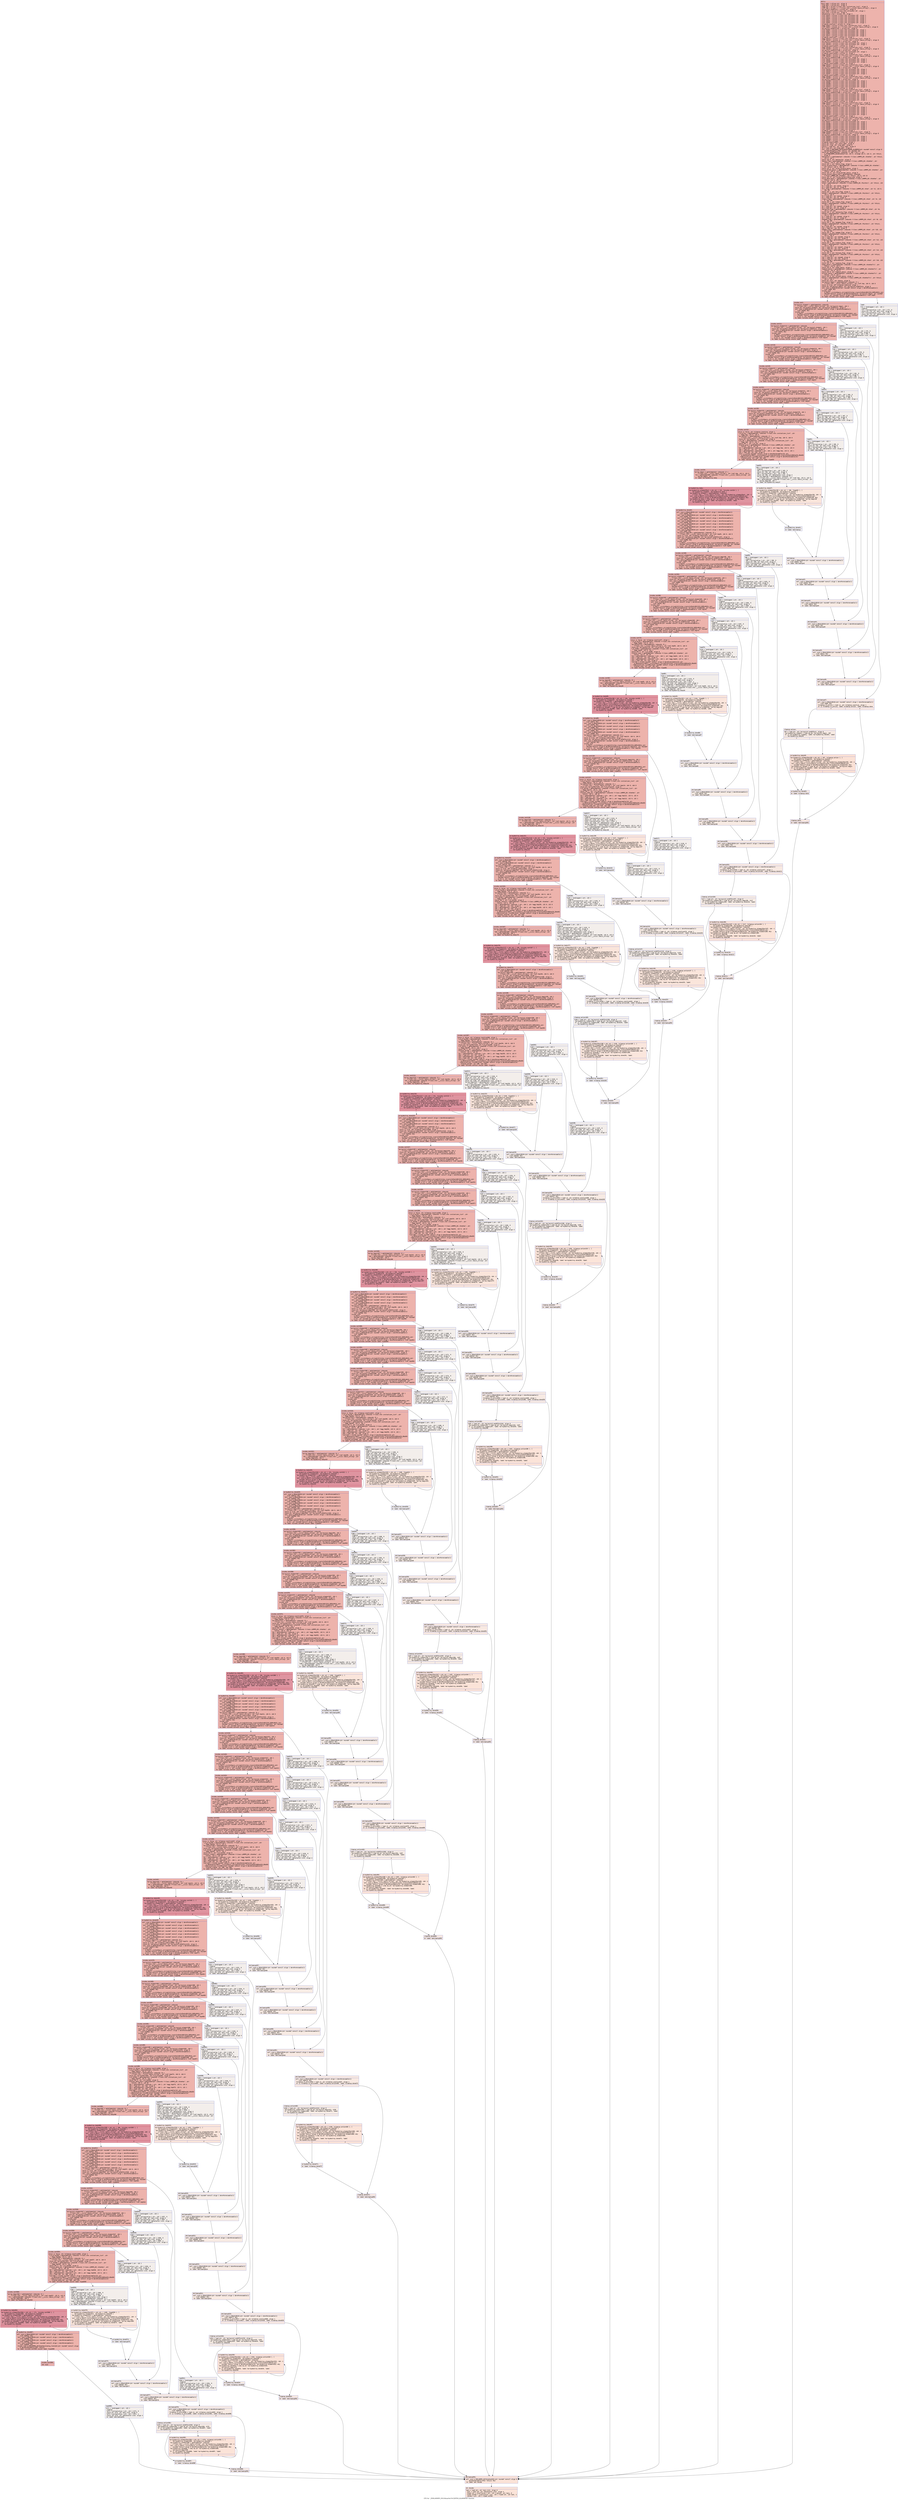 digraph "CFG for '_ZN9LAMMPS_NS10AtomVecTriC2EPNS_6LAMMPSE' function" {
	label="CFG for '_ZN9LAMMPS_NS10AtomVecTriC2EPNS_6LAMMPSE' function";

	Node0x55c2b663ce90 [shape=record,color="#3d50c3ff", style=filled, fillcolor="#d6524470" fontname="Courier",label="{entry:\l|  %this.addr = alloca ptr, align 8\l  %lmp.addr = alloca ptr, align 8\l  %agg.tmp = alloca %\"class.std::initializer_list\", align 8\l  %ref.tmp = alloca [7 x %\"class.std::__cxx11::basic_string\"], align 8\l  %arrayinit.endOfInit = alloca ptr, align 8\l  %ref.tmp9 = alloca %\"class.std::allocator.20\", align 1\l  %exn.slot = alloca ptr, align 8\l  %ehselector.slot = alloca i32, align 4\l  %ref.tmp10 = alloca %\"class.std::allocator.20\", align 1\l  %ref.tmp14 = alloca %\"class.std::allocator.20\", align 1\l  %ref.tmp18 = alloca %\"class.std::allocator.20\", align 1\l  %ref.tmp22 = alloca %\"class.std::allocator.20\", align 1\l  %ref.tmp26 = alloca %\"class.std::allocator.20\", align 1\l  %ref.tmp30 = alloca %\"class.std::allocator.20\", align 1\l  %cleanup.isactive = alloca i1, align 1\l  %agg.tmp54 = alloca %\"class.std::initializer_list\", align 8\l  %ref.tmp55 = alloca [5 x %\"class.std::__cxx11::basic_string\"], align 8\l  %arrayinit.endOfInit57 = alloca ptr, align 8\l  %ref.tmp58 = alloca %\"class.std::allocator.20\", align 1\l  %ref.tmp62 = alloca %\"class.std::allocator.20\", align 1\l  %ref.tmp66 = alloca %\"class.std::allocator.20\", align 1\l  %ref.tmp70 = alloca %\"class.std::allocator.20\", align 1\l  %ref.tmp74 = alloca %\"class.std::allocator.20\", align 1\l  %cleanup.isactive77 = alloca i1, align 1\l  %agg.tmp112 = alloca %\"class.std::initializer_list\", align 8\l  %ref.tmp113 = alloca [2 x %\"class.std::__cxx11::basic_string\"], align 8\l  %arrayinit.endOfInit115 = alloca ptr, align 8\l  %ref.tmp116 = alloca %\"class.std::allocator.20\", align 1\l  %ref.tmp120 = alloca %\"class.std::allocator.20\", align 1\l  %cleanup.isactive123 = alloca i1, align 1\l  %agg.tmp155 = alloca %\"class.std::initializer_list\", align 8\l  %ref.tmp156 = alloca [1 x %\"class.std::__cxx11::basic_string\"], align 8\l  %arrayinit.endOfInit158 = alloca ptr, align 8\l  %ref.tmp159 = alloca %\"class.std::allocator.20\", align 1\l  %cleanup.isactive162 = alloca i1, align 1\l  %agg.tmp193 = alloca %\"class.std::initializer_list\", align 8\l  %ref.tmp194 = alloca [3 x %\"class.std::__cxx11::basic_string\"], align 8\l  %arrayinit.endOfInit196 = alloca ptr, align 8\l  %ref.tmp197 = alloca %\"class.std::allocator.20\", align 1\l  %ref.tmp201 = alloca %\"class.std::allocator.20\", align 1\l  %ref.tmp205 = alloca %\"class.std::allocator.20\", align 1\l  %cleanup.isactive208 = alloca i1, align 1\l  %agg.tmp241 = alloca %\"class.std::initializer_list\", align 8\l  %ref.tmp242 = alloca [4 x %\"class.std::__cxx11::basic_string\"], align 8\l  %arrayinit.endOfInit244 = alloca ptr, align 8\l  %ref.tmp245 = alloca %\"class.std::allocator.20\", align 1\l  %ref.tmp249 = alloca %\"class.std::allocator.20\", align 1\l  %ref.tmp253 = alloca %\"class.std::allocator.20\", align 1\l  %ref.tmp257 = alloca %\"class.std::allocator.20\", align 1\l  %cleanup.isactive260 = alloca i1, align 1\l  %agg.tmp294 = alloca %\"class.std::initializer_list\", align 8\l  %ref.tmp295 = alloca [5 x %\"class.std::__cxx11::basic_string\"], align 8\l  %arrayinit.endOfInit297 = alloca ptr, align 8\l  %ref.tmp298 = alloca %\"class.std::allocator.20\", align 1\l  %ref.tmp302 = alloca %\"class.std::allocator.20\", align 1\l  %ref.tmp306 = alloca %\"class.std::allocator.20\", align 1\l  %ref.tmp310 = alloca %\"class.std::allocator.20\", align 1\l  %ref.tmp314 = alloca %\"class.std::allocator.20\", align 1\l  %cleanup.isactive317 = alloca i1, align 1\l  %agg.tmp352 = alloca %\"class.std::initializer_list\", align 8\l  %ref.tmp353 = alloca [5 x %\"class.std::__cxx11::basic_string\"], align 8\l  %arrayinit.endOfInit355 = alloca ptr, align 8\l  %ref.tmp356 = alloca %\"class.std::allocator.20\", align 1\l  %ref.tmp360 = alloca %\"class.std::allocator.20\", align 1\l  %ref.tmp364 = alloca %\"class.std::allocator.20\", align 1\l  %ref.tmp368 = alloca %\"class.std::allocator.20\", align 1\l  %ref.tmp372 = alloca %\"class.std::allocator.20\", align 1\l  %cleanup.isactive375 = alloca i1, align 1\l  %agg.tmp410 = alloca %\"class.std::initializer_list\", align 8\l  %ref.tmp411 = alloca [6 x %\"class.std::__cxx11::basic_string\"], align 8\l  %arrayinit.endOfInit413 = alloca ptr, align 8\l  %ref.tmp414 = alloca %\"class.std::allocator.20\", align 1\l  %ref.tmp418 = alloca %\"class.std::allocator.20\", align 1\l  %ref.tmp422 = alloca %\"class.std::allocator.20\", align 1\l  %ref.tmp426 = alloca %\"class.std::allocator.20\", align 1\l  %ref.tmp430 = alloca %\"class.std::allocator.20\", align 1\l  %ref.tmp434 = alloca %\"class.std::allocator.20\", align 1\l  %cleanup.isactive437 = alloca i1, align 1\l  %agg.tmp473 = alloca %\"class.std::initializer_list\", align 8\l  %ref.tmp474 = alloca [6 x %\"class.std::__cxx11::basic_string\"], align 8\l  %arrayinit.endOfInit476 = alloca ptr, align 8\l  %ref.tmp477 = alloca %\"class.std::allocator.20\", align 1\l  %ref.tmp481 = alloca %\"class.std::allocator.20\", align 1\l  %ref.tmp485 = alloca %\"class.std::allocator.20\", align 1\l  %ref.tmp489 = alloca %\"class.std::allocator.20\", align 1\l  %ref.tmp493 = alloca %\"class.std::allocator.20\", align 1\l  %ref.tmp497 = alloca %\"class.std::allocator.20\", align 1\l  %cleanup.isactive500 = alloca i1, align 1\l  %agg.tmp536 = alloca %\"class.std::initializer_list\", align 8\l  %ref.tmp537 = alloca [4 x %\"class.std::__cxx11::basic_string\"], align 8\l  %arrayinit.endOfInit539 = alloca ptr, align 8\l  %ref.tmp540 = alloca %\"class.std::allocator.20\", align 1\l  %ref.tmp544 = alloca %\"class.std::allocator.20\", align 1\l  %ref.tmp548 = alloca %\"class.std::allocator.20\", align 1\l  %ref.tmp552 = alloca %\"class.std::allocator.20\", align 1\l  %cleanup.isactive555 = alloca i1, align 1\l  store ptr %this, ptr %this.addr, align 8\l  store ptr %lmp, ptr %lmp.addr, align 8\l  %this1 = load ptr, ptr %this.addr, align 8\l  %0 = load ptr, ptr %lmp.addr, align 8\l  call void @_ZN9LAMMPS_NS7AtomVecC2EPNS_6LAMMPSE(ptr noundef nonnull align 8\l... dereferenceable(2752) %this1, ptr noundef %0)\l  store ptr getelementptr inbounds (\{ [68 x ptr] \}, ptr\l... @_ZTVN9LAMMPS_NS10AtomVecTriE, i32 0, inrange i32 0, i32 2), ptr %this1,\l... align 8\l  %molecular = getelementptr inbounds %\"class.LAMMPS_NS::AtomVec\", ptr %this1,\l... i32 0, i32 1\l  store i32 0, ptr %molecular, align 8\l  %bonus_flag = getelementptr inbounds %\"class.LAMMPS_NS::AtomVec\", ptr\l... %this1, i32 0, i32 19\l  store i32 1, ptr %bonus_flag, align 8\l  %size_forward_bonus = getelementptr inbounds %\"class.LAMMPS_NS::AtomVec\",\l... ptr %this1, i32 0, i32 20\l  store i32 4, ptr %size_forward_bonus, align 4\l  %size_border_bonus = getelementptr inbounds %\"class.LAMMPS_NS::AtomVec\", ptr\l... %this1, i32 0, i32 21\l  store i32 17, ptr %size_border_bonus, align 8\l  %size_restart_bonus_one = getelementptr inbounds\l... %\"class.LAMMPS_NS::AtomVec\", ptr %this1, i32 0, i32 22\l  store i32 17, ptr %size_restart_bonus_one, align 4\l  %size_data_bonus = getelementptr inbounds %\"class.LAMMPS_NS::AtomVec\", ptr\l... %this1, i32 0, i32 23\l  store i32 10, ptr %size_data_bonus, align 8\l  %atom = getelementptr inbounds %\"class.LAMMPS_NS::Pointers\", ptr %this1, i32\l... 0, i32 6\l  %1 = load ptr, ptr %atom, align 8\l  %2 = load ptr, ptr %1, align 8\l  %tri_flag = getelementptr inbounds %\"class.LAMMPS_NS::Atom\", ptr %2, i32 0,\l... i32 137\l  store i32 1, ptr %tri_flag, align 4\l  %atom2 = getelementptr inbounds %\"class.LAMMPS_NS::Pointers\", ptr %this1,\l... i32 0, i32 6\l  %3 = load ptr, ptr %atom2, align 8\l  %4 = load ptr, ptr %3, align 8\l  %rmass_flag = getelementptr inbounds %\"class.LAMMPS_NS::Atom\", ptr %4, i32\l... 0, i32 148\l  store i32 1, ptr %rmass_flag, align 8\l  %atom3 = getelementptr inbounds %\"class.LAMMPS_NS::Pointers\", ptr %this1,\l... i32 0, i32 6\l  %5 = load ptr, ptr %atom3, align 8\l  %6 = load ptr, ptr %5, align 8\l  %molecule_flag = getelementptr inbounds %\"class.LAMMPS_NS::Atom\", ptr %6,\l... i32 0, i32 143\l  store i32 1, ptr %molecule_flag, align 4\l  %atom4 = getelementptr inbounds %\"class.LAMMPS_NS::Pointers\", ptr %this1,\l... i32 0, i32 6\l  %7 = load ptr, ptr %atom4, align 8\l  %8 = load ptr, ptr %7, align 8\l  %angmom_flag = getelementptr inbounds %\"class.LAMMPS_NS::Atom\", ptr %8, i32\l... 0, i32 152\l  store i32 1, ptr %angmom_flag, align 8\l  %atom5 = getelementptr inbounds %\"class.LAMMPS_NS::Pointers\", ptr %this1,\l... i32 0, i32 6\l  %9 = load ptr, ptr %atom5, align 8\l  %10 = load ptr, ptr %9, align 8\l  %omega_flag = getelementptr inbounds %\"class.LAMMPS_NS::Atom\", ptr %10, i32\l... 0, i32 150\l  store i32 1, ptr %omega_flag, align 8\l  %atom6 = getelementptr inbounds %\"class.LAMMPS_NS::Pointers\", ptr %this1,\l... i32 0, i32 6\l  %11 = load ptr, ptr %atom6, align 8\l  %12 = load ptr, ptr %11, align 8\l  %radius_flag = getelementptr inbounds %\"class.LAMMPS_NS::Atom\", ptr %12, i32\l... 0, i32 149\l  store i32 1, ptr %radius_flag, align 4\l  %atom7 = getelementptr inbounds %\"class.LAMMPS_NS::Pointers\", ptr %this1,\l... i32 0, i32 6\l  %13 = load ptr, ptr %atom7, align 8\l  %14 = load ptr, ptr %13, align 8\l  %torque_flag = getelementptr inbounds %\"class.LAMMPS_NS::Atom\", ptr %14, i32\l... 0, i32 151\l  store i32 1, ptr %torque_flag, align 4\l  %atom8 = getelementptr inbounds %\"class.LAMMPS_NS::Pointers\", ptr %this1,\l... i32 0, i32 6\l  %15 = load ptr, ptr %atom8, align 8\l  %16 = load ptr, ptr %15, align 8\l  %sphere_flag = getelementptr inbounds %\"class.LAMMPS_NS::Atom\", ptr %16, i32\l... 0, i32 134\l  store i32 1, ptr %sphere_flag, align 8\l  %nmax_bonus = getelementptr inbounds %\"class.LAMMPS_NS::AtomVecTri\", ptr\l... %this1, i32 0, i32 9\l  store i32 0, ptr %nmax_bonus, align 4\l  %nghost_bonus = getelementptr inbounds %\"class.LAMMPS_NS::AtomVecTri\", ptr\l... %this1, i32 0, i32 8\l  store i32 0, ptr %nghost_bonus, align 8\l  %nlocal_bonus = getelementptr inbounds %\"class.LAMMPS_NS::AtomVecTri\", ptr\l... %this1, i32 0, i32 2\l  store i32 0, ptr %nlocal_bonus, align 8\l  %bonus = getelementptr inbounds %\"class.LAMMPS_NS::AtomVecTri\", ptr %this1,\l... i32 0, i32 1\l  store ptr null, ptr %bonus, align 8\l  %arrayinit.begin = getelementptr inbounds [7 x\l... %\"class.std::__cxx11::basic_string\"], ptr %ref.tmp, i64 0, i64 0\l  store i1 true, ptr %cleanup.isactive, align 1\l  store ptr %arrayinit.begin, ptr %arrayinit.endOfInit, align 8\l  call void @_ZNSaIcEC1Ev(ptr noundef nonnull align 1 dereferenceable(1)\l... %ref.tmp9) #12\l  invoke void\l... @_ZNSt7__cxx1112basic_stringIcSt11char_traitsIcESaIcEEC2IS3_EEPKcRKS3_(ptr\l... noundef nonnull align 8 dereferenceable(32) %arrayinit.begin, ptr noundef\l... @.str, ptr noundef nonnull align 1 dereferenceable(1) %ref.tmp9)\l          to label %invoke.cont unwind label %lpad\l}"];
	Node0x55c2b663ce90 -> Node0x55c2b6647aa0[tooltip="entry -> invoke.cont\nProbability 100.00%" ];
	Node0x55c2b663ce90 -> Node0x55c2b6647b50[tooltip="entry -> lpad\nProbability 0.00%" ];
	Node0x55c2b6647aa0 [shape=record,color="#3d50c3ff", style=filled, fillcolor="#d6524470" fontname="Courier",label="{invoke.cont:\l|  %arrayinit.element = getelementptr inbounds\l... %\"class.std::__cxx11::basic_string\", ptr %arrayinit.begin, i64 1\l  store ptr %arrayinit.element, ptr %arrayinit.endOfInit, align 8\l  call void @_ZNSaIcEC1Ev(ptr noundef nonnull align 1 dereferenceable(1)\l... %ref.tmp10) #12\l  invoke void\l... @_ZNSt7__cxx1112basic_stringIcSt11char_traitsIcESaIcEEC2IS3_EEPKcRKS3_(ptr\l... noundef nonnull align 8 dereferenceable(32) %arrayinit.element, ptr noundef\l... @.str.1, ptr noundef nonnull align 1 dereferenceable(1) %ref.tmp10)\l          to label %invoke.cont12 unwind label %lpad11\l}"];
	Node0x55c2b6647aa0 -> Node0x55c2b6648080[tooltip="invoke.cont -> invoke.cont12\nProbability 100.00%" ];
	Node0x55c2b6647aa0 -> Node0x55c2b66480d0[tooltip="invoke.cont -> lpad11\nProbability 0.00%" ];
	Node0x55c2b6648080 [shape=record,color="#3d50c3ff", style=filled, fillcolor="#d6524470" fontname="Courier",label="{invoke.cont12:\l|  %arrayinit.element13 = getelementptr inbounds\l... %\"class.std::__cxx11::basic_string\", ptr %arrayinit.element, i64 1\l  store ptr %arrayinit.element13, ptr %arrayinit.endOfInit, align 8\l  call void @_ZNSaIcEC1Ev(ptr noundef nonnull align 1 dereferenceable(1)\l... %ref.tmp14) #12\l  invoke void\l... @_ZNSt7__cxx1112basic_stringIcSt11char_traitsIcESaIcEEC2IS3_EEPKcRKS3_(ptr\l... noundef nonnull align 8 dereferenceable(32) %arrayinit.element13, ptr noundef\l... @.str.2, ptr noundef nonnull align 1 dereferenceable(1) %ref.tmp14)\l          to label %invoke.cont16 unwind label %lpad15\l}"];
	Node0x55c2b6648080 -> Node0x55c2b66485c0[tooltip="invoke.cont12 -> invoke.cont16\nProbability 100.00%" ];
	Node0x55c2b6648080 -> Node0x55c2b6648610[tooltip="invoke.cont12 -> lpad15\nProbability 0.00%" ];
	Node0x55c2b66485c0 [shape=record,color="#3d50c3ff", style=filled, fillcolor="#d6524470" fontname="Courier",label="{invoke.cont16:\l|  %arrayinit.element17 = getelementptr inbounds\l... %\"class.std::__cxx11::basic_string\", ptr %arrayinit.element13, i64 1\l  store ptr %arrayinit.element17, ptr %arrayinit.endOfInit, align 8\l  call void @_ZNSaIcEC1Ev(ptr noundef nonnull align 1 dereferenceable(1)\l... %ref.tmp18) #12\l  invoke void\l... @_ZNSt7__cxx1112basic_stringIcSt11char_traitsIcESaIcEEC2IS3_EEPKcRKS3_(ptr\l... noundef nonnull align 8 dereferenceable(32) %arrayinit.element17, ptr noundef\l... @.str.3, ptr noundef nonnull align 1 dereferenceable(1) %ref.tmp18)\l          to label %invoke.cont20 unwind label %lpad19\l}"];
	Node0x55c2b66485c0 -> Node0x55c2b6648b00[tooltip="invoke.cont16 -> invoke.cont20\nProbability 100.00%" ];
	Node0x55c2b66485c0 -> Node0x55c2b6648b50[tooltip="invoke.cont16 -> lpad19\nProbability 0.00%" ];
	Node0x55c2b6648b00 [shape=record,color="#3d50c3ff", style=filled, fillcolor="#d6524470" fontname="Courier",label="{invoke.cont20:\l|  %arrayinit.element21 = getelementptr inbounds\l... %\"class.std::__cxx11::basic_string\", ptr %arrayinit.element17, i64 1\l  store ptr %arrayinit.element21, ptr %arrayinit.endOfInit, align 8\l  call void @_ZNSaIcEC1Ev(ptr noundef nonnull align 1 dereferenceable(1)\l... %ref.tmp22) #12\l  invoke void\l... @_ZNSt7__cxx1112basic_stringIcSt11char_traitsIcESaIcEEC2IS3_EEPKcRKS3_(ptr\l... noundef nonnull align 8 dereferenceable(32) %arrayinit.element21, ptr noundef\l... @.str.4, ptr noundef nonnull align 1 dereferenceable(1) %ref.tmp22)\l          to label %invoke.cont24 unwind label %lpad23\l}"];
	Node0x55c2b6648b00 -> Node0x55c2b6649040[tooltip="invoke.cont20 -> invoke.cont24\nProbability 100.00%" ];
	Node0x55c2b6648b00 -> Node0x55c2b6649090[tooltip="invoke.cont20 -> lpad23\nProbability 0.00%" ];
	Node0x55c2b6649040 [shape=record,color="#3d50c3ff", style=filled, fillcolor="#d6524470" fontname="Courier",label="{invoke.cont24:\l|  %arrayinit.element25 = getelementptr inbounds\l... %\"class.std::__cxx11::basic_string\", ptr %arrayinit.element21, i64 1\l  store ptr %arrayinit.element25, ptr %arrayinit.endOfInit, align 8\l  call void @_ZNSaIcEC1Ev(ptr noundef nonnull align 1 dereferenceable(1)\l... %ref.tmp26) #12\l  invoke void\l... @_ZNSt7__cxx1112basic_stringIcSt11char_traitsIcESaIcEEC2IS3_EEPKcRKS3_(ptr\l... noundef nonnull align 8 dereferenceable(32) %arrayinit.element25, ptr noundef\l... @.str.5, ptr noundef nonnull align 1 dereferenceable(1) %ref.tmp26)\l          to label %invoke.cont28 unwind label %lpad27\l}"];
	Node0x55c2b6649040 -> Node0x55c2b6649580[tooltip="invoke.cont24 -> invoke.cont28\nProbability 100.00%" ];
	Node0x55c2b6649040 -> Node0x55c2b66495d0[tooltip="invoke.cont24 -> lpad27\nProbability 0.00%" ];
	Node0x55c2b6649580 [shape=record,color="#3d50c3ff", style=filled, fillcolor="#d6524470" fontname="Courier",label="{invoke.cont28:\l|  %arrayinit.element29 = getelementptr inbounds\l... %\"class.std::__cxx11::basic_string\", ptr %arrayinit.element25, i64 1\l  store ptr %arrayinit.element29, ptr %arrayinit.endOfInit, align 8\l  call void @_ZNSaIcEC1Ev(ptr noundef nonnull align 1 dereferenceable(1)\l... %ref.tmp30) #12\l  invoke void\l... @_ZNSt7__cxx1112basic_stringIcSt11char_traitsIcESaIcEEC2IS3_EEPKcRKS3_(ptr\l... noundef nonnull align 8 dereferenceable(32) %arrayinit.element29, ptr noundef\l... @.str.6, ptr noundef nonnull align 1 dereferenceable(1) %ref.tmp30)\l          to label %invoke.cont32 unwind label %lpad31\l}"];
	Node0x55c2b6649580 -> Node0x55c2b6649ac0[tooltip="invoke.cont28 -> invoke.cont32\nProbability 100.00%" ];
	Node0x55c2b6649580 -> Node0x55c2b6649b10[tooltip="invoke.cont28 -> lpad31\nProbability 0.00%" ];
	Node0x55c2b6649ac0 [shape=record,color="#3d50c3ff", style=filled, fillcolor="#d6524470" fontname="Courier",label="{invoke.cont32:\l|  store i1 false, ptr %cleanup.isactive, align 1\l  %_M_array = getelementptr inbounds %\"class.std::initializer_list\", ptr\l... %agg.tmp, i32 0, i32 0\l  %arraystart = getelementptr inbounds [7 x\l... %\"class.std::__cxx11::basic_string\"], ptr %ref.tmp, i64 0, i64 0\l  store ptr %arraystart, ptr %_M_array, align 8\l  %_M_len = getelementptr inbounds %\"class.std::initializer_list\", ptr\l... %agg.tmp, i32 0, i32 1\l  store i64 7, ptr %_M_len, align 8\l  %fields_grow = getelementptr inbounds %\"class.LAMMPS_NS::AtomVec\", ptr\l... %this1, i32 0, i32 29\l  %17 = getelementptr inbounds \{ ptr, i64 \}, ptr %agg.tmp, i32 0, i32 0\l  %18 = load ptr, ptr %17, align 8\l  %19 = getelementptr inbounds \{ ptr, i64 \}, ptr %agg.tmp, i32 0, i32 1\l  %20 = load i64, ptr %19, align 8\l  %call = invoke noundef nonnull align 8 dereferenceable(24) ptr\l... @_ZNSt6vectorINSt7__cxx1112basic_stringIcSt11char_traitsIcESaIcEEESaIS5_EEaSES\l...t16initializer_listIS5_E(ptr noundef nonnull align 8 dereferenceable(24)\l... %fields_grow, ptr %18, i64 %20)\l          to label %invoke.cont34 unwind label %lpad33\l}"];
	Node0x55c2b6649ac0 -> Node0x55c2b6649a70[tooltip="invoke.cont32 -> invoke.cont34\nProbability 100.00%" ];
	Node0x55c2b6649ac0 -> Node0x55c2b664a690[tooltip="invoke.cont32 -> lpad33\nProbability 0.00%" ];
	Node0x55c2b6649a70 [shape=record,color="#3d50c3ff", style=filled, fillcolor="#d6524470" fontname="Courier",label="{invoke.cont34:\l|  %array.begin = getelementptr inbounds [7 x\l... %\"class.std::__cxx11::basic_string\"], ptr %ref.tmp, i32 0, i32 0\l  %21 = getelementptr inbounds %\"class.std::__cxx11::basic_string\", ptr\l... %array.begin, i64 7\l  br label %arraydestroy.body\l}"];
	Node0x55c2b6649a70 -> Node0x55c2b664ac00[tooltip="invoke.cont34 -> arraydestroy.body\nProbability 100.00%" ];
	Node0x55c2b664ac00 [shape=record,color="#b70d28ff", style=filled, fillcolor="#b70d2870" fontname="Courier",label="{arraydestroy.body:\l|  %arraydestroy.elementPast = phi ptr [ %21, %invoke.cont34 ], [\l... %arraydestroy.element, %arraydestroy.body ]\l  %arraydestroy.element = getelementptr inbounds\l... %\"class.std::__cxx11::basic_string\", ptr %arraydestroy.elementPast, i64 -1\l  call void @_ZNSt7__cxx1112basic_stringIcSt11char_traitsIcESaIcEED1Ev(ptr\l... noundef nonnull align 8 dereferenceable(32) %arraydestroy.element) #12\l  %arraydestroy.done = icmp eq ptr %arraydestroy.element, %array.begin\l  br i1 %arraydestroy.done, label %arraydestroy.done35, label\l... %arraydestroy.body\l|{<s0>T|<s1>F}}"];
	Node0x55c2b664ac00:s0 -> Node0x55c2b664aed0[tooltip="arraydestroy.body -> arraydestroy.done35\nProbability 3.12%" ];
	Node0x55c2b664ac00:s1 -> Node0x55c2b664ac00[tooltip="arraydestroy.body -> arraydestroy.body\nProbability 96.88%" ];
	Node0x55c2b664aed0 [shape=record,color="#3d50c3ff", style=filled, fillcolor="#d6524470" fontname="Courier",label="{arraydestroy.done35:\l|  call void @_ZNSaIcED1Ev(ptr noundef nonnull align 1 dereferenceable(1)\l... %ref.tmp30) #12\l  call void @_ZNSaIcED1Ev(ptr noundef nonnull align 1 dereferenceable(1)\l... %ref.tmp26) #12\l  call void @_ZNSaIcED1Ev(ptr noundef nonnull align 1 dereferenceable(1)\l... %ref.tmp22) #12\l  call void @_ZNSaIcED1Ev(ptr noundef nonnull align 1 dereferenceable(1)\l... %ref.tmp18) #12\l  call void @_ZNSaIcED1Ev(ptr noundef nonnull align 1 dereferenceable(1)\l... %ref.tmp14) #12\l  call void @_ZNSaIcED1Ev(ptr noundef nonnull align 1 dereferenceable(1)\l... %ref.tmp10) #12\l  call void @_ZNSaIcED1Ev(ptr noundef nonnull align 1 dereferenceable(1)\l... %ref.tmp9) #12\l  %arrayinit.begin56 = getelementptr inbounds [5 x\l... %\"class.std::__cxx11::basic_string\"], ptr %ref.tmp55, i64 0, i64 0\l  store i1 true, ptr %cleanup.isactive77, align 1\l  store ptr %arrayinit.begin56, ptr %arrayinit.endOfInit57, align 8\l  call void @_ZNSaIcEC1Ev(ptr noundef nonnull align 1 dereferenceable(1)\l... %ref.tmp58) #12\l  invoke void\l... @_ZNSt7__cxx1112basic_stringIcSt11char_traitsIcESaIcEEC2IS3_EEPKcRKS3_(ptr\l... noundef nonnull align 8 dereferenceable(32) %arrayinit.begin56, ptr noundef\l... @.str, ptr noundef nonnull align 1 dereferenceable(1) %ref.tmp58)\l          to label %invoke.cont60 unwind label %lpad59\l}"];
	Node0x55c2b664aed0 -> Node0x55c2b6641aa0[tooltip="arraydestroy.done35 -> invoke.cont60\nProbability 100.00%" ];
	Node0x55c2b664aed0 -> Node0x55c2b6641b50[tooltip="arraydestroy.done35 -> lpad59\nProbability 0.00%" ];
	Node0x55c2b6641aa0 [shape=record,color="#3d50c3ff", style=filled, fillcolor="#d6524470" fontname="Courier",label="{invoke.cont60:\l|  %arrayinit.element61 = getelementptr inbounds\l... %\"class.std::__cxx11::basic_string\", ptr %arrayinit.begin56, i64 1\l  store ptr %arrayinit.element61, ptr %arrayinit.endOfInit57, align 8\l  call void @_ZNSaIcEC1Ev(ptr noundef nonnull align 1 dereferenceable(1)\l... %ref.tmp62) #12\l  invoke void\l... @_ZNSt7__cxx1112basic_stringIcSt11char_traitsIcESaIcEEC2IS3_EEPKcRKS3_(ptr\l... noundef nonnull align 8 dereferenceable(32) %arrayinit.element61, ptr noundef\l... @.str.1, ptr noundef nonnull align 1 dereferenceable(1) %ref.tmp62)\l          to label %invoke.cont64 unwind label %lpad63\l}"];
	Node0x55c2b6641aa0 -> Node0x55c2b664d430[tooltip="invoke.cont60 -> invoke.cont64\nProbability 100.00%" ];
	Node0x55c2b6641aa0 -> Node0x55c2b664d480[tooltip="invoke.cont60 -> lpad63\nProbability 0.00%" ];
	Node0x55c2b664d430 [shape=record,color="#3d50c3ff", style=filled, fillcolor="#d6524470" fontname="Courier",label="{invoke.cont64:\l|  %arrayinit.element65 = getelementptr inbounds\l... %\"class.std::__cxx11::basic_string\", ptr %arrayinit.element61, i64 1\l  store ptr %arrayinit.element65, ptr %arrayinit.endOfInit57, align 8\l  call void @_ZNSaIcEC1Ev(ptr noundef nonnull align 1 dereferenceable(1)\l... %ref.tmp66) #12\l  invoke void\l... @_ZNSt7__cxx1112basic_stringIcSt11char_traitsIcESaIcEEC2IS3_EEPKcRKS3_(ptr\l... noundef nonnull align 8 dereferenceable(32) %arrayinit.element65, ptr noundef\l... @.str.2, ptr noundef nonnull align 1 dereferenceable(1) %ref.tmp66)\l          to label %invoke.cont68 unwind label %lpad67\l}"];
	Node0x55c2b664d430 -> Node0x55c2b664d970[tooltip="invoke.cont64 -> invoke.cont68\nProbability 100.00%" ];
	Node0x55c2b664d430 -> Node0x55c2b664d9c0[tooltip="invoke.cont64 -> lpad67\nProbability 0.00%" ];
	Node0x55c2b664d970 [shape=record,color="#3d50c3ff", style=filled, fillcolor="#d6524470" fontname="Courier",label="{invoke.cont68:\l|  %arrayinit.element69 = getelementptr inbounds\l... %\"class.std::__cxx11::basic_string\", ptr %arrayinit.element65, i64 1\l  store ptr %arrayinit.element69, ptr %arrayinit.endOfInit57, align 8\l  call void @_ZNSaIcEC1Ev(ptr noundef nonnull align 1 dereferenceable(1)\l... %ref.tmp70) #12\l  invoke void\l... @_ZNSt7__cxx1112basic_stringIcSt11char_traitsIcESaIcEEC2IS3_EEPKcRKS3_(ptr\l... noundef nonnull align 8 dereferenceable(32) %arrayinit.element69, ptr noundef\l... @.str.3, ptr noundef nonnull align 1 dereferenceable(1) %ref.tmp70)\l          to label %invoke.cont72 unwind label %lpad71\l}"];
	Node0x55c2b664d970 -> Node0x55c2b664deb0[tooltip="invoke.cont68 -> invoke.cont72\nProbability 100.00%" ];
	Node0x55c2b664d970 -> Node0x55c2b664df00[tooltip="invoke.cont68 -> lpad71\nProbability 0.00%" ];
	Node0x55c2b664deb0 [shape=record,color="#3d50c3ff", style=filled, fillcolor="#d6524470" fontname="Courier",label="{invoke.cont72:\l|  %arrayinit.element73 = getelementptr inbounds\l... %\"class.std::__cxx11::basic_string\", ptr %arrayinit.element69, i64 1\l  store ptr %arrayinit.element73, ptr %arrayinit.endOfInit57, align 8\l  call void @_ZNSaIcEC1Ev(ptr noundef nonnull align 1 dereferenceable(1)\l... %ref.tmp74) #12\l  invoke void\l... @_ZNSt7__cxx1112basic_stringIcSt11char_traitsIcESaIcEEC2IS3_EEPKcRKS3_(ptr\l... noundef nonnull align 8 dereferenceable(32) %arrayinit.element73, ptr noundef\l... @.str.4, ptr noundef nonnull align 1 dereferenceable(1) %ref.tmp74)\l          to label %invoke.cont76 unwind label %lpad75\l}"];
	Node0x55c2b664deb0 -> Node0x55c2b664e3f0[tooltip="invoke.cont72 -> invoke.cont76\nProbability 100.00%" ];
	Node0x55c2b664deb0 -> Node0x55c2b664e440[tooltip="invoke.cont72 -> lpad75\nProbability 0.00%" ];
	Node0x55c2b664e3f0 [shape=record,color="#3d50c3ff", style=filled, fillcolor="#d6524470" fontname="Courier",label="{invoke.cont76:\l|  store i1 false, ptr %cleanup.isactive77, align 1\l  %_M_array78 = getelementptr inbounds %\"class.std::initializer_list\", ptr\l... %agg.tmp54, i32 0, i32 0\l  %arraystart79 = getelementptr inbounds [5 x\l... %\"class.std::__cxx11::basic_string\"], ptr %ref.tmp55, i64 0, i64 0\l  store ptr %arraystart79, ptr %_M_array78, align 8\l  %_M_len80 = getelementptr inbounds %\"class.std::initializer_list\", ptr\l... %agg.tmp54, i32 0, i32 1\l  store i64 5, ptr %_M_len80, align 8\l  %fields_copy = getelementptr inbounds %\"class.LAMMPS_NS::AtomVec\", ptr\l... %this1, i32 0, i32 30\l  %22 = getelementptr inbounds \{ ptr, i64 \}, ptr %agg.tmp54, i32 0, i32 0\l  %23 = load ptr, ptr %22, align 8\l  %24 = getelementptr inbounds \{ ptr, i64 \}, ptr %agg.tmp54, i32 0, i32 1\l  %25 = load i64, ptr %24, align 8\l  %call83 = invoke noundef nonnull align 8 dereferenceable(24) ptr\l... @_ZNSt6vectorINSt7__cxx1112basic_stringIcSt11char_traitsIcESaIcEEESaIS5_EEaSES\l...t16initializer_listIS5_E(ptr noundef nonnull align 8 dereferenceable(24)\l... %fields_copy, ptr %23, i64 %25)\l          to label %invoke.cont82 unwind label %lpad81\l}"];
	Node0x55c2b664e3f0 -> Node0x55c2b664e3a0[tooltip="invoke.cont76 -> invoke.cont82\nProbability 100.00%" ];
	Node0x55c2b664e3f0 -> Node0x55c2b664ef60[tooltip="invoke.cont76 -> lpad81\nProbability 0.00%" ];
	Node0x55c2b664e3a0 [shape=record,color="#3d50c3ff", style=filled, fillcolor="#d6524470" fontname="Courier",label="{invoke.cont82:\l|  %array.begin84 = getelementptr inbounds [5 x\l... %\"class.std::__cxx11::basic_string\"], ptr %ref.tmp55, i32 0, i32 0\l  %26 = getelementptr inbounds %\"class.std::__cxx11::basic_string\", ptr\l... %array.begin84, i64 5\l  br label %arraydestroy.body85\l}"];
	Node0x55c2b664e3a0 -> Node0x55c2b664f3d0[tooltip="invoke.cont82 -> arraydestroy.body85\nProbability 100.00%" ];
	Node0x55c2b664f3d0 [shape=record,color="#b70d28ff", style=filled, fillcolor="#b70d2870" fontname="Courier",label="{arraydestroy.body85:\l|  %arraydestroy.elementPast86 = phi ptr [ %26, %invoke.cont82 ], [\l... %arraydestroy.element87, %arraydestroy.body85 ]\l  %arraydestroy.element87 = getelementptr inbounds\l... %\"class.std::__cxx11::basic_string\", ptr %arraydestroy.elementPast86, i64 -1\l  call void @_ZNSt7__cxx1112basic_stringIcSt11char_traitsIcESaIcEED1Ev(ptr\l... noundef nonnull align 8 dereferenceable(32) %arraydestroy.element87) #12\l  %arraydestroy.done88 = icmp eq ptr %arraydestroy.element87, %array.begin84\l  br i1 %arraydestroy.done88, label %arraydestroy.done89, label\l... %arraydestroy.body85\l|{<s0>T|<s1>F}}"];
	Node0x55c2b664f3d0:s0 -> Node0x55c2b664f6a0[tooltip="arraydestroy.body85 -> arraydestroy.done89\nProbability 3.12%" ];
	Node0x55c2b664f3d0:s1 -> Node0x55c2b664f3d0[tooltip="arraydestroy.body85 -> arraydestroy.body85\nProbability 96.88%" ];
	Node0x55c2b664f6a0 [shape=record,color="#3d50c3ff", style=filled, fillcolor="#d6524470" fontname="Courier",label="{arraydestroy.done89:\l|  call void @_ZNSaIcED1Ev(ptr noundef nonnull align 1 dereferenceable(1)\l... %ref.tmp74) #12\l  call void @_ZNSaIcED1Ev(ptr noundef nonnull align 1 dereferenceable(1)\l... %ref.tmp70) #12\l  call void @_ZNSaIcED1Ev(ptr noundef nonnull align 1 dereferenceable(1)\l... %ref.tmp66) #12\l  call void @_ZNSaIcED1Ev(ptr noundef nonnull align 1 dereferenceable(1)\l... %ref.tmp62) #12\l  call void @_ZNSaIcED1Ev(ptr noundef nonnull align 1 dereferenceable(1)\l... %ref.tmp58) #12\l  %arrayinit.begin114 = getelementptr inbounds [2 x\l... %\"class.std::__cxx11::basic_string\"], ptr %ref.tmp113, i64 0, i64 0\l  store i1 true, ptr %cleanup.isactive123, align 1\l  store ptr %arrayinit.begin114, ptr %arrayinit.endOfInit115, align 8\l  call void @_ZNSaIcEC1Ev(ptr noundef nonnull align 1 dereferenceable(1)\l... %ref.tmp116) #12\l  invoke void\l... @_ZNSt7__cxx1112basic_stringIcSt11char_traitsIcESaIcEEC2IS3_EEPKcRKS3_(ptr\l... noundef nonnull align 8 dereferenceable(32) %arrayinit.begin114, ptr noundef\l... @.str.3, ptr noundef nonnull align 1 dereferenceable(1) %ref.tmp116)\l          to label %invoke.cont118 unwind label %lpad117\l}"];
	Node0x55c2b664f6a0 -> Node0x55c2b6650250[tooltip="arraydestroy.done89 -> invoke.cont118\nProbability 100.00%" ];
	Node0x55c2b664f6a0 -> Node0x55c2b66502a0[tooltip="arraydestroy.done89 -> lpad117\nProbability 0.00%" ];
	Node0x55c2b6650250 [shape=record,color="#3d50c3ff", style=filled, fillcolor="#d6524470" fontname="Courier",label="{invoke.cont118:\l|  %arrayinit.element119 = getelementptr inbounds\l... %\"class.std::__cxx11::basic_string\", ptr %arrayinit.begin114, i64 1\l  store ptr %arrayinit.element119, ptr %arrayinit.endOfInit115, align 8\l  call void @_ZNSaIcEC1Ev(ptr noundef nonnull align 1 dereferenceable(1)\l... %ref.tmp120) #12\l  invoke void\l... @_ZNSt7__cxx1112basic_stringIcSt11char_traitsIcESaIcEEC2IS3_EEPKcRKS3_(ptr\l... noundef nonnull align 8 dereferenceable(32) %arrayinit.element119, ptr\l... noundef @.str.4, ptr noundef nonnull align 1 dereferenceable(1) %ref.tmp120)\l          to label %invoke.cont122 unwind label %lpad121\l}"];
	Node0x55c2b6650250 -> Node0x55c2b6650760[tooltip="invoke.cont118 -> invoke.cont122\nProbability 100.00%" ];
	Node0x55c2b6650250 -> Node0x55c2b6642c90[tooltip="invoke.cont118 -> lpad121\nProbability 0.00%" ];
	Node0x55c2b6650760 [shape=record,color="#3d50c3ff", style=filled, fillcolor="#d6524470" fontname="Courier",label="{invoke.cont122:\l|  store i1 false, ptr %cleanup.isactive123, align 1\l  %_M_array124 = getelementptr inbounds %\"class.std::initializer_list\", ptr\l... %agg.tmp112, i32 0, i32 0\l  %arraystart125 = getelementptr inbounds [2 x\l... %\"class.std::__cxx11::basic_string\"], ptr %ref.tmp113, i64 0, i64 0\l  store ptr %arraystart125, ptr %_M_array124, align 8\l  %_M_len126 = getelementptr inbounds %\"class.std::initializer_list\", ptr\l... %agg.tmp112, i32 0, i32 1\l  store i64 2, ptr %_M_len126, align 8\l  %fields_comm_vel = getelementptr inbounds %\"class.LAMMPS_NS::AtomVec\", ptr\l... %this1, i32 0, i32 32\l  %27 = getelementptr inbounds \{ ptr, i64 \}, ptr %agg.tmp112, i32 0, i32 0\l  %28 = load ptr, ptr %27, align 8\l  %29 = getelementptr inbounds \{ ptr, i64 \}, ptr %agg.tmp112, i32 0, i32 1\l  %30 = load i64, ptr %29, align 8\l  %call129 = invoke noundef nonnull align 8 dereferenceable(24) ptr\l... @_ZNSt6vectorINSt7__cxx1112basic_stringIcSt11char_traitsIcESaIcEEESaIS5_EEaSES\l...t16initializer_listIS5_E(ptr noundef nonnull align 8 dereferenceable(24)\l... %fields_comm_vel, ptr %28, i64 %30)\l          to label %invoke.cont128 unwind label %lpad127\l}"];
	Node0x55c2b6650760 -> Node0x55c2b6650710[tooltip="invoke.cont122 -> invoke.cont128\nProbability 100.00%" ];
	Node0x55c2b6650760 -> Node0x55c2b6643710[tooltip="invoke.cont122 -> lpad127\nProbability 0.00%" ];
	Node0x55c2b6650710 [shape=record,color="#3d50c3ff", style=filled, fillcolor="#d6524470" fontname="Courier",label="{invoke.cont128:\l|  %array.begin130 = getelementptr inbounds [2 x\l... %\"class.std::__cxx11::basic_string\"], ptr %ref.tmp113, i32 0, i32 0\l  %31 = getelementptr inbounds %\"class.std::__cxx11::basic_string\", ptr\l... %array.begin130, i64 2\l  br label %arraydestroy.body131\l}"];
	Node0x55c2b6650710 -> Node0x55c2b66522a0[tooltip="invoke.cont128 -> arraydestroy.body131\nProbability 100.00%" ];
	Node0x55c2b66522a0 [shape=record,color="#b70d28ff", style=filled, fillcolor="#b70d2870" fontname="Courier",label="{arraydestroy.body131:\l|  %arraydestroy.elementPast132 = phi ptr [ %31, %invoke.cont128 ], [\l... %arraydestroy.element133, %arraydestroy.body131 ]\l  %arraydestroy.element133 = getelementptr inbounds\l... %\"class.std::__cxx11::basic_string\", ptr %arraydestroy.elementPast132, i64 -1\l  call void @_ZNSt7__cxx1112basic_stringIcSt11char_traitsIcESaIcEED1Ev(ptr\l... noundef nonnull align 8 dereferenceable(32) %arraydestroy.element133) #12\l  %arraydestroy.done134 = icmp eq ptr %arraydestroy.element133, %array.begin130\l  br i1 %arraydestroy.done134, label %arraydestroy.done135, label\l... %arraydestroy.body131\l|{<s0>T|<s1>F}}"];
	Node0x55c2b66522a0:s0 -> Node0x55c2b6652570[tooltip="arraydestroy.body131 -> arraydestroy.done135\nProbability 3.12%" ];
	Node0x55c2b66522a0:s1 -> Node0x55c2b66522a0[tooltip="arraydestroy.body131 -> arraydestroy.body131\nProbability 96.88%" ];
	Node0x55c2b6652570 [shape=record,color="#3d50c3ff", style=filled, fillcolor="#d6524470" fontname="Courier",label="{arraydestroy.done135:\l|  call void @_ZNSaIcED1Ev(ptr noundef nonnull align 1 dereferenceable(1)\l... %ref.tmp120) #12\l  call void @_ZNSaIcED1Ev(ptr noundef nonnull align 1 dereferenceable(1)\l... %ref.tmp116) #12\l  %arrayinit.begin157 = getelementptr inbounds [1 x\l... %\"class.std::__cxx11::basic_string\"], ptr %ref.tmp156, i64 0, i64 0\l  store i1 true, ptr %cleanup.isactive162, align 1\l  store ptr %arrayinit.begin157, ptr %arrayinit.endOfInit158, align 8\l  call void @_ZNSaIcEC1Ev(ptr noundef nonnull align 1 dereferenceable(1)\l... %ref.tmp159) #12\l  invoke void\l... @_ZNSt7__cxx1112basic_stringIcSt11char_traitsIcESaIcEEC2IS3_EEPKcRKS3_(ptr\l... noundef nonnull align 8 dereferenceable(32) %arrayinit.begin157, ptr noundef\l... @.str.5, ptr noundef nonnull align 1 dereferenceable(1) %ref.tmp159)\l          to label %invoke.cont161 unwind label %lpad160\l}"];
	Node0x55c2b6652570 -> Node0x55c2b6652df0[tooltip="arraydestroy.done135 -> invoke.cont161\nProbability 100.00%" ];
	Node0x55c2b6652570 -> Node0x55c2b6652e40[tooltip="arraydestroy.done135 -> lpad160\nProbability 0.00%" ];
	Node0x55c2b6652df0 [shape=record,color="#3d50c3ff", style=filled, fillcolor="#d6524470" fontname="Courier",label="{invoke.cont161:\l|  store i1 false, ptr %cleanup.isactive162, align 1\l  %_M_array163 = getelementptr inbounds %\"class.std::initializer_list\", ptr\l... %agg.tmp155, i32 0, i32 0\l  %arraystart164 = getelementptr inbounds [1 x\l... %\"class.std::__cxx11::basic_string\"], ptr %ref.tmp156, i64 0, i64 0\l  store ptr %arraystart164, ptr %_M_array163, align 8\l  %_M_len165 = getelementptr inbounds %\"class.std::initializer_list\", ptr\l... %agg.tmp155, i32 0, i32 1\l  store i64 1, ptr %_M_len165, align 8\l  %fields_reverse = getelementptr inbounds %\"class.LAMMPS_NS::AtomVec\", ptr\l... %this1, i32 0, i32 33\l  %32 = getelementptr inbounds \{ ptr, i64 \}, ptr %agg.tmp155, i32 0, i32 0\l  %33 = load ptr, ptr %32, align 8\l  %34 = getelementptr inbounds \{ ptr, i64 \}, ptr %agg.tmp155, i32 0, i32 1\l  %35 = load i64, ptr %34, align 8\l  %call168 = invoke noundef nonnull align 8 dereferenceable(24) ptr\l... @_ZNSt6vectorINSt7__cxx1112basic_stringIcSt11char_traitsIcESaIcEEESaIS5_EEaSES\l...t16initializer_listIS5_E(ptr noundef nonnull align 8 dereferenceable(24)\l... %fields_reverse, ptr %33, i64 %35)\l          to label %invoke.cont167 unwind label %lpad166\l}"];
	Node0x55c2b6652df0 -> Node0x55c2b6652da0[tooltip="invoke.cont161 -> invoke.cont167\nProbability 100.00%" ];
	Node0x55c2b6652df0 -> Node0x55c2b6653890[tooltip="invoke.cont161 -> lpad166\nProbability 0.00%" ];
	Node0x55c2b6652da0 [shape=record,color="#3d50c3ff", style=filled, fillcolor="#d6524470" fontname="Courier",label="{invoke.cont167:\l|  %array.begin169 = getelementptr inbounds [1 x\l... %\"class.std::__cxx11::basic_string\"], ptr %ref.tmp156, i32 0, i32 0\l  %36 = getelementptr inbounds %\"class.std::__cxx11::basic_string\", ptr\l... %array.begin169, i64 1\l  br label %arraydestroy.body170\l}"];
	Node0x55c2b6652da0 -> Node0x55c2b6653d00[tooltip="invoke.cont167 -> arraydestroy.body170\nProbability 100.00%" ];
	Node0x55c2b6653d00 [shape=record,color="#b70d28ff", style=filled, fillcolor="#b70d2870" fontname="Courier",label="{arraydestroy.body170:\l|  %arraydestroy.elementPast171 = phi ptr [ %36, %invoke.cont167 ], [\l... %arraydestroy.element172, %arraydestroy.body170 ]\l  %arraydestroy.element172 = getelementptr inbounds\l... %\"class.std::__cxx11::basic_string\", ptr %arraydestroy.elementPast171, i64 -1\l  call void @_ZNSt7__cxx1112basic_stringIcSt11char_traitsIcESaIcEED1Ev(ptr\l... noundef nonnull align 8 dereferenceable(32) %arraydestroy.element172) #12\l  %arraydestroy.done173 = icmp eq ptr %arraydestroy.element172, %array.begin169\l  br i1 %arraydestroy.done173, label %arraydestroy.done174, label\l... %arraydestroy.body170\l|{<s0>T|<s1>F}}"];
	Node0x55c2b6653d00:s0 -> Node0x55c2b6653fd0[tooltip="arraydestroy.body170 -> arraydestroy.done174\nProbability 3.12%" ];
	Node0x55c2b6653d00:s1 -> Node0x55c2b6653d00[tooltip="arraydestroy.body170 -> arraydestroy.body170\nProbability 96.88%" ];
	Node0x55c2b6653fd0 [shape=record,color="#3d50c3ff", style=filled, fillcolor="#d6524470" fontname="Courier",label="{arraydestroy.done174:\l|  call void @_ZNSaIcED1Ev(ptr noundef nonnull align 1 dereferenceable(1)\l... %ref.tmp159) #12\l  %arrayinit.begin195 = getelementptr inbounds [3 x\l... %\"class.std::__cxx11::basic_string\"], ptr %ref.tmp194, i64 0, i64 0\l  store i1 true, ptr %cleanup.isactive208, align 1\l  store ptr %arrayinit.begin195, ptr %arrayinit.endOfInit196, align 8\l  call void @_ZNSaIcEC1Ev(ptr noundef nonnull align 1 dereferenceable(1)\l... %ref.tmp197) #12\l  invoke void\l... @_ZNSt7__cxx1112basic_stringIcSt11char_traitsIcESaIcEEC2IS3_EEPKcRKS3_(ptr\l... noundef nonnull align 8 dereferenceable(32) %arrayinit.begin195, ptr noundef\l... @.str, ptr noundef nonnull align 1 dereferenceable(1) %ref.tmp197)\l          to label %invoke.cont199 unwind label %lpad198\l}"];
	Node0x55c2b6653fd0 -> Node0x55c2b6654740[tooltip="arraydestroy.done174 -> invoke.cont199\nProbability 100.00%" ];
	Node0x55c2b6653fd0 -> Node0x55c2b6654790[tooltip="arraydestroy.done174 -> lpad198\nProbability 0.00%" ];
	Node0x55c2b6654740 [shape=record,color="#3d50c3ff", style=filled, fillcolor="#d6524470" fontname="Courier",label="{invoke.cont199:\l|  %arrayinit.element200 = getelementptr inbounds\l... %\"class.std::__cxx11::basic_string\", ptr %arrayinit.begin195, i64 1\l  store ptr %arrayinit.element200, ptr %arrayinit.endOfInit196, align 8\l  call void @_ZNSaIcEC1Ev(ptr noundef nonnull align 1 dereferenceable(1)\l... %ref.tmp201) #12\l  invoke void\l... @_ZNSt7__cxx1112basic_stringIcSt11char_traitsIcESaIcEEC2IS3_EEPKcRKS3_(ptr\l... noundef nonnull align 8 dereferenceable(32) %arrayinit.element200, ptr\l... noundef @.str.1, ptr noundef nonnull align 1 dereferenceable(1) %ref.tmp201)\l          to label %invoke.cont203 unwind label %lpad202\l}"];
	Node0x55c2b6654740 -> Node0x55c2b6654c50[tooltip="invoke.cont199 -> invoke.cont203\nProbability 100.00%" ];
	Node0x55c2b6654740 -> Node0x55c2b6654ca0[tooltip="invoke.cont199 -> lpad202\nProbability 0.00%" ];
	Node0x55c2b6654c50 [shape=record,color="#3d50c3ff", style=filled, fillcolor="#d6524470" fontname="Courier",label="{invoke.cont203:\l|  %arrayinit.element204 = getelementptr inbounds\l... %\"class.std::__cxx11::basic_string\", ptr %arrayinit.element200, i64 1\l  store ptr %arrayinit.element204, ptr %arrayinit.endOfInit196, align 8\l  call void @_ZNSaIcEC1Ev(ptr noundef nonnull align 1 dereferenceable(1)\l... %ref.tmp205) #12\l  invoke void\l... @_ZNSt7__cxx1112basic_stringIcSt11char_traitsIcESaIcEEC2IS3_EEPKcRKS3_(ptr\l... noundef nonnull align 8 dereferenceable(32) %arrayinit.element204, ptr\l... noundef @.str.2, ptr noundef nonnull align 1 dereferenceable(1) %ref.tmp205)\l          to label %invoke.cont207 unwind label %lpad206\l}"];
	Node0x55c2b6654c50 -> Node0x55c2b6655190[tooltip="invoke.cont203 -> invoke.cont207\nProbability 100.00%" ];
	Node0x55c2b6654c50 -> Node0x55c2b66551e0[tooltip="invoke.cont203 -> lpad206\nProbability 0.00%" ];
	Node0x55c2b6655190 [shape=record,color="#3d50c3ff", style=filled, fillcolor="#d6524470" fontname="Courier",label="{invoke.cont207:\l|  store i1 false, ptr %cleanup.isactive208, align 1\l  %_M_array209 = getelementptr inbounds %\"class.std::initializer_list\", ptr\l... %agg.tmp193, i32 0, i32 0\l  %arraystart210 = getelementptr inbounds [3 x\l... %\"class.std::__cxx11::basic_string\"], ptr %ref.tmp194, i64 0, i64 0\l  store ptr %arraystart210, ptr %_M_array209, align 8\l  %_M_len211 = getelementptr inbounds %\"class.std::initializer_list\", ptr\l... %agg.tmp193, i32 0, i32 1\l  store i64 3, ptr %_M_len211, align 8\l  %fields_border = getelementptr inbounds %\"class.LAMMPS_NS::AtomVec\", ptr\l... %this1, i32 0, i32 34\l  %37 = getelementptr inbounds \{ ptr, i64 \}, ptr %agg.tmp193, i32 0, i32 0\l  %38 = load ptr, ptr %37, align 8\l  %39 = getelementptr inbounds \{ ptr, i64 \}, ptr %agg.tmp193, i32 0, i32 1\l  %40 = load i64, ptr %39, align 8\l  %call214 = invoke noundef nonnull align 8 dereferenceable(24) ptr\l... @_ZNSt6vectorINSt7__cxx1112basic_stringIcSt11char_traitsIcESaIcEEESaIS5_EEaSES\l...t16initializer_listIS5_E(ptr noundef nonnull align 8 dereferenceable(24)\l... %fields_border, ptr %38, i64 %40)\l          to label %invoke.cont213 unwind label %lpad212\l}"];
	Node0x55c2b6655190 -> Node0x55c2b6655140[tooltip="invoke.cont207 -> invoke.cont213\nProbability 100.00%" ];
	Node0x55c2b6655190 -> Node0x55c2b6655c90[tooltip="invoke.cont207 -> lpad212\nProbability 0.00%" ];
	Node0x55c2b6655140 [shape=record,color="#3d50c3ff", style=filled, fillcolor="#d6524470" fontname="Courier",label="{invoke.cont213:\l|  %array.begin215 = getelementptr inbounds [3 x\l... %\"class.std::__cxx11::basic_string\"], ptr %ref.tmp194, i32 0, i32 0\l  %41 = getelementptr inbounds %\"class.std::__cxx11::basic_string\", ptr\l... %array.begin215, i64 3\l  br label %arraydestroy.body216\l}"];
	Node0x55c2b6655140 -> Node0x55c2b6656100[tooltip="invoke.cont213 -> arraydestroy.body216\nProbability 100.00%" ];
	Node0x55c2b6656100 [shape=record,color="#b70d28ff", style=filled, fillcolor="#b70d2870" fontname="Courier",label="{arraydestroy.body216:\l|  %arraydestroy.elementPast217 = phi ptr [ %41, %invoke.cont213 ], [\l... %arraydestroy.element218, %arraydestroy.body216 ]\l  %arraydestroy.element218 = getelementptr inbounds\l... %\"class.std::__cxx11::basic_string\", ptr %arraydestroy.elementPast217, i64 -1\l  call void @_ZNSt7__cxx1112basic_stringIcSt11char_traitsIcESaIcEED1Ev(ptr\l... noundef nonnull align 8 dereferenceable(32) %arraydestroy.element218) #12\l  %arraydestroy.done219 = icmp eq ptr %arraydestroy.element218, %array.begin215\l  br i1 %arraydestroy.done219, label %arraydestroy.done220, label\l... %arraydestroy.body216\l|{<s0>T|<s1>F}}"];
	Node0x55c2b6656100:s0 -> Node0x55c2b6656410[tooltip="arraydestroy.body216 -> arraydestroy.done220\nProbability 3.12%" ];
	Node0x55c2b6656100:s1 -> Node0x55c2b6656100[tooltip="arraydestroy.body216 -> arraydestroy.body216\nProbability 96.88%" ];
	Node0x55c2b6656410 [shape=record,color="#3d50c3ff", style=filled, fillcolor="#d6524470" fontname="Courier",label="{arraydestroy.done220:\l|  call void @_ZNSaIcED1Ev(ptr noundef nonnull align 1 dereferenceable(1)\l... %ref.tmp205) #12\l  call void @_ZNSaIcED1Ev(ptr noundef nonnull align 1 dereferenceable(1)\l... %ref.tmp201) #12\l  call void @_ZNSaIcED1Ev(ptr noundef nonnull align 1 dereferenceable(1)\l... %ref.tmp197) #12\l  %arrayinit.begin243 = getelementptr inbounds [4 x\l... %\"class.std::__cxx11::basic_string\"], ptr %ref.tmp242, i64 0, i64 0\l  store i1 true, ptr %cleanup.isactive260, align 1\l  store ptr %arrayinit.begin243, ptr %arrayinit.endOfInit244, align 8\l  call void @_ZNSaIcEC1Ev(ptr noundef nonnull align 1 dereferenceable(1)\l... %ref.tmp245) #12\l  invoke void\l... @_ZNSt7__cxx1112basic_stringIcSt11char_traitsIcESaIcEEC2IS3_EEPKcRKS3_(ptr\l... noundef nonnull align 8 dereferenceable(32) %arrayinit.begin243, ptr noundef\l... @.str, ptr noundef nonnull align 1 dereferenceable(1) %ref.tmp245)\l          to label %invoke.cont247 unwind label %lpad246\l}"];
	Node0x55c2b6656410 -> Node0x55c2b6656da0[tooltip="arraydestroy.done220 -> invoke.cont247\nProbability 100.00%" ];
	Node0x55c2b6656410 -> Node0x55c2b6656df0[tooltip="arraydestroy.done220 -> lpad246\nProbability 0.00%" ];
	Node0x55c2b6656da0 [shape=record,color="#3d50c3ff", style=filled, fillcolor="#d6524470" fontname="Courier",label="{invoke.cont247:\l|  %arrayinit.element248 = getelementptr inbounds\l... %\"class.std::__cxx11::basic_string\", ptr %arrayinit.begin243, i64 1\l  store ptr %arrayinit.element248, ptr %arrayinit.endOfInit244, align 8\l  call void @_ZNSaIcEC1Ev(ptr noundef nonnull align 1 dereferenceable(1)\l... %ref.tmp249) #12\l  invoke void\l... @_ZNSt7__cxx1112basic_stringIcSt11char_traitsIcESaIcEEC2IS3_EEPKcRKS3_(ptr\l... noundef nonnull align 8 dereferenceable(32) %arrayinit.element248, ptr\l... noundef @.str.1, ptr noundef nonnull align 1 dereferenceable(1) %ref.tmp249)\l          to label %invoke.cont251 unwind label %lpad250\l}"];
	Node0x55c2b6656da0 -> Node0x55c2b66572b0[tooltip="invoke.cont247 -> invoke.cont251\nProbability 100.00%" ];
	Node0x55c2b6656da0 -> Node0x55c2b6657300[tooltip="invoke.cont247 -> lpad250\nProbability 0.00%" ];
	Node0x55c2b66572b0 [shape=record,color="#3d50c3ff", style=filled, fillcolor="#d6524470" fontname="Courier",label="{invoke.cont251:\l|  %arrayinit.element252 = getelementptr inbounds\l... %\"class.std::__cxx11::basic_string\", ptr %arrayinit.element248, i64 1\l  store ptr %arrayinit.element252, ptr %arrayinit.endOfInit244, align 8\l  call void @_ZNSaIcEC1Ev(ptr noundef nonnull align 1 dereferenceable(1)\l... %ref.tmp253) #12\l  invoke void\l... @_ZNSt7__cxx1112basic_stringIcSt11char_traitsIcESaIcEEC2IS3_EEPKcRKS3_(ptr\l... noundef nonnull align 8 dereferenceable(32) %arrayinit.element252, ptr\l... noundef @.str.2, ptr noundef nonnull align 1 dereferenceable(1) %ref.tmp253)\l          to label %invoke.cont255 unwind label %lpad254\l}"];
	Node0x55c2b66572b0 -> Node0x55c2b66577f0[tooltip="invoke.cont251 -> invoke.cont255\nProbability 100.00%" ];
	Node0x55c2b66572b0 -> Node0x55c2b6657840[tooltip="invoke.cont251 -> lpad254\nProbability 0.00%" ];
	Node0x55c2b66577f0 [shape=record,color="#3d50c3ff", style=filled, fillcolor="#d6524470" fontname="Courier",label="{invoke.cont255:\l|  %arrayinit.element256 = getelementptr inbounds\l... %\"class.std::__cxx11::basic_string\", ptr %arrayinit.element252, i64 1\l  store ptr %arrayinit.element256, ptr %arrayinit.endOfInit244, align 8\l  call void @_ZNSaIcEC1Ev(ptr noundef nonnull align 1 dereferenceable(1)\l... %ref.tmp257) #12\l  invoke void\l... @_ZNSt7__cxx1112basic_stringIcSt11char_traitsIcESaIcEEC2IS3_EEPKcRKS3_(ptr\l... noundef nonnull align 8 dereferenceable(32) %arrayinit.element256, ptr\l... noundef @.str.3, ptr noundef nonnull align 1 dereferenceable(1) %ref.tmp257)\l          to label %invoke.cont259 unwind label %lpad258\l}"];
	Node0x55c2b66577f0 -> Node0x55c2b6657d30[tooltip="invoke.cont255 -> invoke.cont259\nProbability 100.00%" ];
	Node0x55c2b66577f0 -> Node0x55c2b6657d80[tooltip="invoke.cont255 -> lpad258\nProbability 0.00%" ];
	Node0x55c2b6657d30 [shape=record,color="#3d50c3ff", style=filled, fillcolor="#d6524470" fontname="Courier",label="{invoke.cont259:\l|  store i1 false, ptr %cleanup.isactive260, align 1\l  %_M_array261 = getelementptr inbounds %\"class.std::initializer_list\", ptr\l... %agg.tmp241, i32 0, i32 0\l  %arraystart262 = getelementptr inbounds [4 x\l... %\"class.std::__cxx11::basic_string\"], ptr %ref.tmp242, i64 0, i64 0\l  store ptr %arraystart262, ptr %_M_array261, align 8\l  %_M_len263 = getelementptr inbounds %\"class.std::initializer_list\", ptr\l... %agg.tmp241, i32 0, i32 1\l  store i64 4, ptr %_M_len263, align 8\l  %fields_border_vel = getelementptr inbounds %\"class.LAMMPS_NS::AtomVec\", ptr\l... %this1, i32 0, i32 35\l  %42 = getelementptr inbounds \{ ptr, i64 \}, ptr %agg.tmp241, i32 0, i32 0\l  %43 = load ptr, ptr %42, align 8\l  %44 = getelementptr inbounds \{ ptr, i64 \}, ptr %agg.tmp241, i32 0, i32 1\l  %45 = load i64, ptr %44, align 8\l  %call266 = invoke noundef nonnull align 8 dereferenceable(24) ptr\l... @_ZNSt6vectorINSt7__cxx1112basic_stringIcSt11char_traitsIcESaIcEEESaIS5_EEaSES\l...t16initializer_listIS5_E(ptr noundef nonnull align 8 dereferenceable(24)\l... %fields_border_vel, ptr %43, i64 %45)\l          to label %invoke.cont265 unwind label %lpad264\l}"];
	Node0x55c2b6657d30 -> Node0x55c2b6657ce0[tooltip="invoke.cont259 -> invoke.cont265\nProbability 100.00%" ];
	Node0x55c2b6657d30 -> Node0x55c2b6658890[tooltip="invoke.cont259 -> lpad264\nProbability 0.00%" ];
	Node0x55c2b6657ce0 [shape=record,color="#3d50c3ff", style=filled, fillcolor="#d6524470" fontname="Courier",label="{invoke.cont265:\l|  %array.begin267 = getelementptr inbounds [4 x\l... %\"class.std::__cxx11::basic_string\"], ptr %ref.tmp242, i32 0, i32 0\l  %46 = getelementptr inbounds %\"class.std::__cxx11::basic_string\", ptr\l... %array.begin267, i64 4\l  br label %arraydestroy.body268\l}"];
	Node0x55c2b6657ce0 -> Node0x55c2b6658ca0[tooltip="invoke.cont265 -> arraydestroy.body268\nProbability 100.00%" ];
	Node0x55c2b6658ca0 [shape=record,color="#b70d28ff", style=filled, fillcolor="#b70d2870" fontname="Courier",label="{arraydestroy.body268:\l|  %arraydestroy.elementPast269 = phi ptr [ %46, %invoke.cont265 ], [\l... %arraydestroy.element270, %arraydestroy.body268 ]\l  %arraydestroy.element270 = getelementptr inbounds\l... %\"class.std::__cxx11::basic_string\", ptr %arraydestroy.elementPast269, i64 -1\l  call void @_ZNSt7__cxx1112basic_stringIcSt11char_traitsIcESaIcEED1Ev(ptr\l... noundef nonnull align 8 dereferenceable(32) %arraydestroy.element270) #12\l  %arraydestroy.done271 = icmp eq ptr %arraydestroy.element270, %array.begin267\l  br i1 %arraydestroy.done271, label %arraydestroy.done272, label\l... %arraydestroy.body268\l|{<s0>T|<s1>F}}"];
	Node0x55c2b6658ca0:s0 -> Node0x55c2b6658fb0[tooltip="arraydestroy.body268 -> arraydestroy.done272\nProbability 3.12%" ];
	Node0x55c2b6658ca0:s1 -> Node0x55c2b6658ca0[tooltip="arraydestroy.body268 -> arraydestroy.body268\nProbability 96.88%" ];
	Node0x55c2b6658fb0 [shape=record,color="#3d50c3ff", style=filled, fillcolor="#d6524470" fontname="Courier",label="{arraydestroy.done272:\l|  call void @_ZNSaIcED1Ev(ptr noundef nonnull align 1 dereferenceable(1)\l... %ref.tmp257) #12\l  call void @_ZNSaIcED1Ev(ptr noundef nonnull align 1 dereferenceable(1)\l... %ref.tmp253) #12\l  call void @_ZNSaIcED1Ev(ptr noundef nonnull align 1 dereferenceable(1)\l... %ref.tmp249) #12\l  call void @_ZNSaIcED1Ev(ptr noundef nonnull align 1 dereferenceable(1)\l... %ref.tmp245) #12\l  %arrayinit.begin296 = getelementptr inbounds [5 x\l... %\"class.std::__cxx11::basic_string\"], ptr %ref.tmp295, i64 0, i64 0\l  store i1 true, ptr %cleanup.isactive317, align 1\l  store ptr %arrayinit.begin296, ptr %arrayinit.endOfInit297, align 8\l  call void @_ZNSaIcEC1Ev(ptr noundef nonnull align 1 dereferenceable(1)\l... %ref.tmp298) #12\l  invoke void\l... @_ZNSt7__cxx1112basic_stringIcSt11char_traitsIcESaIcEEC2IS3_EEPKcRKS3_(ptr\l... noundef nonnull align 8 dereferenceable(32) %arrayinit.begin296, ptr noundef\l... @.str, ptr noundef nonnull align 1 dereferenceable(1) %ref.tmp298)\l          to label %invoke.cont300 unwind label %lpad299\l}"];
	Node0x55c2b6658fb0 -> Node0x55c2b6659a50[tooltip="arraydestroy.done272 -> invoke.cont300\nProbability 100.00%" ];
	Node0x55c2b6658fb0 -> Node0x55c2b6659aa0[tooltip="arraydestroy.done272 -> lpad299\nProbability 0.00%" ];
	Node0x55c2b6659a50 [shape=record,color="#3d50c3ff", style=filled, fillcolor="#d6524470" fontname="Courier",label="{invoke.cont300:\l|  %arrayinit.element301 = getelementptr inbounds\l... %\"class.std::__cxx11::basic_string\", ptr %arrayinit.begin296, i64 1\l  store ptr %arrayinit.element301, ptr %arrayinit.endOfInit297, align 8\l  call void @_ZNSaIcEC1Ev(ptr noundef nonnull align 1 dereferenceable(1)\l... %ref.tmp302) #12\l  invoke void\l... @_ZNSt7__cxx1112basic_stringIcSt11char_traitsIcESaIcEEC2IS3_EEPKcRKS3_(ptr\l... noundef nonnull align 8 dereferenceable(32) %arrayinit.element301, ptr\l... noundef @.str.1, ptr noundef nonnull align 1 dereferenceable(1) %ref.tmp302)\l          to label %invoke.cont304 unwind label %lpad303\l}"];
	Node0x55c2b6659a50 -> Node0x55c2b6659f60[tooltip="invoke.cont300 -> invoke.cont304\nProbability 100.00%" ];
	Node0x55c2b6659a50 -> Node0x55c2b6659fb0[tooltip="invoke.cont300 -> lpad303\nProbability 0.00%" ];
	Node0x55c2b6659f60 [shape=record,color="#3d50c3ff", style=filled, fillcolor="#d6524470" fontname="Courier",label="{invoke.cont304:\l|  %arrayinit.element305 = getelementptr inbounds\l... %\"class.std::__cxx11::basic_string\", ptr %arrayinit.element301, i64 1\l  store ptr %arrayinit.element305, ptr %arrayinit.endOfInit297, align 8\l  call void @_ZNSaIcEC1Ev(ptr noundef nonnull align 1 dereferenceable(1)\l... %ref.tmp306) #12\l  invoke void\l... @_ZNSt7__cxx1112basic_stringIcSt11char_traitsIcESaIcEEC2IS3_EEPKcRKS3_(ptr\l... noundef nonnull align 8 dereferenceable(32) %arrayinit.element305, ptr\l... noundef @.str.2, ptr noundef nonnull align 1 dereferenceable(1) %ref.tmp306)\l          to label %invoke.cont308 unwind label %lpad307\l}"];
	Node0x55c2b6659f60 -> Node0x55c2b665a4a0[tooltip="invoke.cont304 -> invoke.cont308\nProbability 100.00%" ];
	Node0x55c2b6659f60 -> Node0x55c2b665a4f0[tooltip="invoke.cont304 -> lpad307\nProbability 0.00%" ];
	Node0x55c2b665a4a0 [shape=record,color="#3d50c3ff", style=filled, fillcolor="#d6524470" fontname="Courier",label="{invoke.cont308:\l|  %arrayinit.element309 = getelementptr inbounds\l... %\"class.std::__cxx11::basic_string\", ptr %arrayinit.element305, i64 1\l  store ptr %arrayinit.element309, ptr %arrayinit.endOfInit297, align 8\l  call void @_ZNSaIcEC1Ev(ptr noundef nonnull align 1 dereferenceable(1)\l... %ref.tmp310) #12\l  invoke void\l... @_ZNSt7__cxx1112basic_stringIcSt11char_traitsIcESaIcEEC2IS3_EEPKcRKS3_(ptr\l... noundef nonnull align 8 dereferenceable(32) %arrayinit.element309, ptr\l... noundef @.str.3, ptr noundef nonnull align 1 dereferenceable(1) %ref.tmp310)\l          to label %invoke.cont312 unwind label %lpad311\l}"];
	Node0x55c2b665a4a0 -> Node0x55c2b665a9e0[tooltip="invoke.cont308 -> invoke.cont312\nProbability 100.00%" ];
	Node0x55c2b665a4a0 -> Node0x55c2b665aa30[tooltip="invoke.cont308 -> lpad311\nProbability 0.00%" ];
	Node0x55c2b665a9e0 [shape=record,color="#3d50c3ff", style=filled, fillcolor="#d6524470" fontname="Courier",label="{invoke.cont312:\l|  %arrayinit.element313 = getelementptr inbounds\l... %\"class.std::__cxx11::basic_string\", ptr %arrayinit.element309, i64 1\l  store ptr %arrayinit.element313, ptr %arrayinit.endOfInit297, align 8\l  call void @_ZNSaIcEC1Ev(ptr noundef nonnull align 1 dereferenceable(1)\l... %ref.tmp314) #12\l  invoke void\l... @_ZNSt7__cxx1112basic_stringIcSt11char_traitsIcESaIcEEC2IS3_EEPKcRKS3_(ptr\l... noundef nonnull align 8 dereferenceable(32) %arrayinit.element313, ptr\l... noundef @.str.4, ptr noundef nonnull align 1 dereferenceable(1) %ref.tmp314)\l          to label %invoke.cont316 unwind label %lpad315\l}"];
	Node0x55c2b665a9e0 -> Node0x55c2b665af20[tooltip="invoke.cont312 -> invoke.cont316\nProbability 100.00%" ];
	Node0x55c2b665a9e0 -> Node0x55c2b665af70[tooltip="invoke.cont312 -> lpad315\nProbability 0.00%" ];
	Node0x55c2b665af20 [shape=record,color="#3d50c3ff", style=filled, fillcolor="#d6524470" fontname="Courier",label="{invoke.cont316:\l|  store i1 false, ptr %cleanup.isactive317, align 1\l  %_M_array318 = getelementptr inbounds %\"class.std::initializer_list\", ptr\l... %agg.tmp294, i32 0, i32 0\l  %arraystart319 = getelementptr inbounds [5 x\l... %\"class.std::__cxx11::basic_string\"], ptr %ref.tmp295, i64 0, i64 0\l  store ptr %arraystart319, ptr %_M_array318, align 8\l  %_M_len320 = getelementptr inbounds %\"class.std::initializer_list\", ptr\l... %agg.tmp294, i32 0, i32 1\l  store i64 5, ptr %_M_len320, align 8\l  %fields_exchange = getelementptr inbounds %\"class.LAMMPS_NS::AtomVec\", ptr\l... %this1, i32 0, i32 36\l  %47 = getelementptr inbounds \{ ptr, i64 \}, ptr %agg.tmp294, i32 0, i32 0\l  %48 = load ptr, ptr %47, align 8\l  %49 = getelementptr inbounds \{ ptr, i64 \}, ptr %agg.tmp294, i32 0, i32 1\l  %50 = load i64, ptr %49, align 8\l  %call323 = invoke noundef nonnull align 8 dereferenceable(24) ptr\l... @_ZNSt6vectorINSt7__cxx1112basic_stringIcSt11char_traitsIcESaIcEEESaIS5_EEaSES\l...t16initializer_listIS5_E(ptr noundef nonnull align 8 dereferenceable(24)\l... %fields_exchange, ptr %48, i64 %50)\l          to label %invoke.cont322 unwind label %lpad321\l}"];
	Node0x55c2b665af20 -> Node0x55c2b665aed0[tooltip="invoke.cont316 -> invoke.cont322\nProbability 100.00%" ];
	Node0x55c2b665af20 -> Node0x55c2b665c200[tooltip="invoke.cont316 -> lpad321\nProbability 0.00%" ];
	Node0x55c2b665aed0 [shape=record,color="#3d50c3ff", style=filled, fillcolor="#d6524470" fontname="Courier",label="{invoke.cont322:\l|  %array.begin324 = getelementptr inbounds [5 x\l... %\"class.std::__cxx11::basic_string\"], ptr %ref.tmp295, i32 0, i32 0\l  %51 = getelementptr inbounds %\"class.std::__cxx11::basic_string\", ptr\l... %array.begin324, i64 5\l  br label %arraydestroy.body325\l}"];
	Node0x55c2b665aed0 -> Node0x55c2b665c670[tooltip="invoke.cont322 -> arraydestroy.body325\nProbability 100.00%" ];
	Node0x55c2b665c670 [shape=record,color="#b70d28ff", style=filled, fillcolor="#b70d2870" fontname="Courier",label="{arraydestroy.body325:\l|  %arraydestroy.elementPast326 = phi ptr [ %51, %invoke.cont322 ], [\l... %arraydestroy.element327, %arraydestroy.body325 ]\l  %arraydestroy.element327 = getelementptr inbounds\l... %\"class.std::__cxx11::basic_string\", ptr %arraydestroy.elementPast326, i64 -1\l  call void @_ZNSt7__cxx1112basic_stringIcSt11char_traitsIcESaIcEED1Ev(ptr\l... noundef nonnull align 8 dereferenceable(32) %arraydestroy.element327) #12\l  %arraydestroy.done328 = icmp eq ptr %arraydestroy.element327, %array.begin324\l  br i1 %arraydestroy.done328, label %arraydestroy.done329, label\l... %arraydestroy.body325\l|{<s0>T|<s1>F}}"];
	Node0x55c2b665c670:s0 -> Node0x55c2b665c980[tooltip="arraydestroy.body325 -> arraydestroy.done329\nProbability 3.12%" ];
	Node0x55c2b665c670:s1 -> Node0x55c2b665c670[tooltip="arraydestroy.body325 -> arraydestroy.body325\nProbability 96.88%" ];
	Node0x55c2b665c980 [shape=record,color="#3d50c3ff", style=filled, fillcolor="#d6524470" fontname="Courier",label="{arraydestroy.done329:\l|  call void @_ZNSaIcED1Ev(ptr noundef nonnull align 1 dereferenceable(1)\l... %ref.tmp314) #12\l  call void @_ZNSaIcED1Ev(ptr noundef nonnull align 1 dereferenceable(1)\l... %ref.tmp310) #12\l  call void @_ZNSaIcED1Ev(ptr noundef nonnull align 1 dereferenceable(1)\l... %ref.tmp306) #12\l  call void @_ZNSaIcED1Ev(ptr noundef nonnull align 1 dereferenceable(1)\l... %ref.tmp302) #12\l  call void @_ZNSaIcED1Ev(ptr noundef nonnull align 1 dereferenceable(1)\l... %ref.tmp298) #12\l  %arrayinit.begin354 = getelementptr inbounds [5 x\l... %\"class.std::__cxx11::basic_string\"], ptr %ref.tmp353, i64 0, i64 0\l  store i1 true, ptr %cleanup.isactive375, align 1\l  store ptr %arrayinit.begin354, ptr %arrayinit.endOfInit355, align 8\l  call void @_ZNSaIcEC1Ev(ptr noundef nonnull align 1 dereferenceable(1)\l... %ref.tmp356) #12\l  invoke void\l... @_ZNSt7__cxx1112basic_stringIcSt11char_traitsIcESaIcEEC2IS3_EEPKcRKS3_(ptr\l... noundef nonnull align 8 dereferenceable(32) %arrayinit.begin354, ptr noundef\l... @.str, ptr noundef nonnull align 1 dereferenceable(1) %ref.tmp356)\l          to label %invoke.cont358 unwind label %lpad357\l}"];
	Node0x55c2b665c980 -> Node0x55c2b665d530[tooltip="arraydestroy.done329 -> invoke.cont358\nProbability 100.00%" ];
	Node0x55c2b665c980 -> Node0x55c2b665d580[tooltip="arraydestroy.done329 -> lpad357\nProbability 0.00%" ];
	Node0x55c2b665d530 [shape=record,color="#3d50c3ff", style=filled, fillcolor="#d6524470" fontname="Courier",label="{invoke.cont358:\l|  %arrayinit.element359 = getelementptr inbounds\l... %\"class.std::__cxx11::basic_string\", ptr %arrayinit.begin354, i64 1\l  store ptr %arrayinit.element359, ptr %arrayinit.endOfInit355, align 8\l  call void @_ZNSaIcEC1Ev(ptr noundef nonnull align 1 dereferenceable(1)\l... %ref.tmp360) #12\l  invoke void\l... @_ZNSt7__cxx1112basic_stringIcSt11char_traitsIcESaIcEEC2IS3_EEPKcRKS3_(ptr\l... noundef nonnull align 8 dereferenceable(32) %arrayinit.element359, ptr\l... noundef @.str.1, ptr noundef nonnull align 1 dereferenceable(1) %ref.tmp360)\l          to label %invoke.cont362 unwind label %lpad361\l}"];
	Node0x55c2b665d530 -> Node0x55c2b665da40[tooltip="invoke.cont358 -> invoke.cont362\nProbability 100.00%" ];
	Node0x55c2b665d530 -> Node0x55c2b665da90[tooltip="invoke.cont358 -> lpad361\nProbability 0.00%" ];
	Node0x55c2b665da40 [shape=record,color="#3d50c3ff", style=filled, fillcolor="#d6524470" fontname="Courier",label="{invoke.cont362:\l|  %arrayinit.element363 = getelementptr inbounds\l... %\"class.std::__cxx11::basic_string\", ptr %arrayinit.element359, i64 1\l  store ptr %arrayinit.element363, ptr %arrayinit.endOfInit355, align 8\l  call void @_ZNSaIcEC1Ev(ptr noundef nonnull align 1 dereferenceable(1)\l... %ref.tmp364) #12\l  invoke void\l... @_ZNSt7__cxx1112basic_stringIcSt11char_traitsIcESaIcEEC2IS3_EEPKcRKS3_(ptr\l... noundef nonnull align 8 dereferenceable(32) %arrayinit.element363, ptr\l... noundef @.str.2, ptr noundef nonnull align 1 dereferenceable(1) %ref.tmp364)\l          to label %invoke.cont366 unwind label %lpad365\l}"];
	Node0x55c2b665da40 -> Node0x55c2b665df80[tooltip="invoke.cont362 -> invoke.cont366\nProbability 100.00%" ];
	Node0x55c2b665da40 -> Node0x55c2b665dfd0[tooltip="invoke.cont362 -> lpad365\nProbability 0.00%" ];
	Node0x55c2b665df80 [shape=record,color="#3d50c3ff", style=filled, fillcolor="#d6524470" fontname="Courier",label="{invoke.cont366:\l|  %arrayinit.element367 = getelementptr inbounds\l... %\"class.std::__cxx11::basic_string\", ptr %arrayinit.element363, i64 1\l  store ptr %arrayinit.element367, ptr %arrayinit.endOfInit355, align 8\l  call void @_ZNSaIcEC1Ev(ptr noundef nonnull align 1 dereferenceable(1)\l... %ref.tmp368) #12\l  invoke void\l... @_ZNSt7__cxx1112basic_stringIcSt11char_traitsIcESaIcEEC2IS3_EEPKcRKS3_(ptr\l... noundef nonnull align 8 dereferenceable(32) %arrayinit.element367, ptr\l... noundef @.str.3, ptr noundef nonnull align 1 dereferenceable(1) %ref.tmp368)\l          to label %invoke.cont370 unwind label %lpad369\l}"];
	Node0x55c2b665df80 -> Node0x55c2b665e4c0[tooltip="invoke.cont366 -> invoke.cont370\nProbability 100.00%" ];
	Node0x55c2b665df80 -> Node0x55c2b665e510[tooltip="invoke.cont366 -> lpad369\nProbability 0.00%" ];
	Node0x55c2b665e4c0 [shape=record,color="#3d50c3ff", style=filled, fillcolor="#d6524470" fontname="Courier",label="{invoke.cont370:\l|  %arrayinit.element371 = getelementptr inbounds\l... %\"class.std::__cxx11::basic_string\", ptr %arrayinit.element367, i64 1\l  store ptr %arrayinit.element371, ptr %arrayinit.endOfInit355, align 8\l  call void @_ZNSaIcEC1Ev(ptr noundef nonnull align 1 dereferenceable(1)\l... %ref.tmp372) #12\l  invoke void\l... @_ZNSt7__cxx1112basic_stringIcSt11char_traitsIcESaIcEEC2IS3_EEPKcRKS3_(ptr\l... noundef nonnull align 8 dereferenceable(32) %arrayinit.element371, ptr\l... noundef @.str.4, ptr noundef nonnull align 1 dereferenceable(1) %ref.tmp372)\l          to label %invoke.cont374 unwind label %lpad373\l}"];
	Node0x55c2b665e4c0 -> Node0x55c2b665ea00[tooltip="invoke.cont370 -> invoke.cont374\nProbability 100.00%" ];
	Node0x55c2b665e4c0 -> Node0x55c2b665ea50[tooltip="invoke.cont370 -> lpad373\nProbability 0.00%" ];
	Node0x55c2b665ea00 [shape=record,color="#3d50c3ff", style=filled, fillcolor="#d6524470" fontname="Courier",label="{invoke.cont374:\l|  store i1 false, ptr %cleanup.isactive375, align 1\l  %_M_array376 = getelementptr inbounds %\"class.std::initializer_list\", ptr\l... %agg.tmp352, i32 0, i32 0\l  %arraystart377 = getelementptr inbounds [5 x\l... %\"class.std::__cxx11::basic_string\"], ptr %ref.tmp353, i64 0, i64 0\l  store ptr %arraystart377, ptr %_M_array376, align 8\l  %_M_len378 = getelementptr inbounds %\"class.std::initializer_list\", ptr\l... %agg.tmp352, i32 0, i32 1\l  store i64 5, ptr %_M_len378, align 8\l  %fields_restart = getelementptr inbounds %\"class.LAMMPS_NS::AtomVec\", ptr\l... %this1, i32 0, i32 37\l  %52 = getelementptr inbounds \{ ptr, i64 \}, ptr %agg.tmp352, i32 0, i32 0\l  %53 = load ptr, ptr %52, align 8\l  %54 = getelementptr inbounds \{ ptr, i64 \}, ptr %agg.tmp352, i32 0, i32 1\l  %55 = load i64, ptr %54, align 8\l  %call381 = invoke noundef nonnull align 8 dereferenceable(24) ptr\l... @_ZNSt6vectorINSt7__cxx1112basic_stringIcSt11char_traitsIcESaIcEEESaIS5_EEaSES\l...t16initializer_listIS5_E(ptr noundef nonnull align 8 dereferenceable(24)\l... %fields_restart, ptr %53, i64 %55)\l          to label %invoke.cont380 unwind label %lpad379\l}"];
	Node0x55c2b665ea00 -> Node0x55c2b665e9b0[tooltip="invoke.cont374 -> invoke.cont380\nProbability 100.00%" ];
	Node0x55c2b665ea00 -> Node0x55c2b665f4d0[tooltip="invoke.cont374 -> lpad379\nProbability 0.00%" ];
	Node0x55c2b665e9b0 [shape=record,color="#3d50c3ff", style=filled, fillcolor="#d6524470" fontname="Courier",label="{invoke.cont380:\l|  %array.begin382 = getelementptr inbounds [5 x\l... %\"class.std::__cxx11::basic_string\"], ptr %ref.tmp353, i32 0, i32 0\l  %56 = getelementptr inbounds %\"class.std::__cxx11::basic_string\", ptr\l... %array.begin382, i64 5\l  br label %arraydestroy.body383\l}"];
	Node0x55c2b665e9b0 -> Node0x55c2b665f940[tooltip="invoke.cont380 -> arraydestroy.body383\nProbability 100.00%" ];
	Node0x55c2b665f940 [shape=record,color="#b70d28ff", style=filled, fillcolor="#b70d2870" fontname="Courier",label="{arraydestroy.body383:\l|  %arraydestroy.elementPast384 = phi ptr [ %56, %invoke.cont380 ], [\l... %arraydestroy.element385, %arraydestroy.body383 ]\l  %arraydestroy.element385 = getelementptr inbounds\l... %\"class.std::__cxx11::basic_string\", ptr %arraydestroy.elementPast384, i64 -1\l  call void @_ZNSt7__cxx1112basic_stringIcSt11char_traitsIcESaIcEED1Ev(ptr\l... noundef nonnull align 8 dereferenceable(32) %arraydestroy.element385) #12\l  %arraydestroy.done386 = icmp eq ptr %arraydestroy.element385, %array.begin382\l  br i1 %arraydestroy.done386, label %arraydestroy.done387, label\l... %arraydestroy.body383\l|{<s0>T|<s1>F}}"];
	Node0x55c2b665f940:s0 -> Node0x55c2b665fc50[tooltip="arraydestroy.body383 -> arraydestroy.done387\nProbability 3.12%" ];
	Node0x55c2b665f940:s1 -> Node0x55c2b665f940[tooltip="arraydestroy.body383 -> arraydestroy.body383\nProbability 96.88%" ];
	Node0x55c2b665fc50 [shape=record,color="#3d50c3ff", style=filled, fillcolor="#d6524470" fontname="Courier",label="{arraydestroy.done387:\l|  call void @_ZNSaIcED1Ev(ptr noundef nonnull align 1 dereferenceable(1)\l... %ref.tmp372) #12\l  call void @_ZNSaIcED1Ev(ptr noundef nonnull align 1 dereferenceable(1)\l... %ref.tmp368) #12\l  call void @_ZNSaIcED1Ev(ptr noundef nonnull align 1 dereferenceable(1)\l... %ref.tmp364) #12\l  call void @_ZNSaIcED1Ev(ptr noundef nonnull align 1 dereferenceable(1)\l... %ref.tmp360) #12\l  call void @_ZNSaIcED1Ev(ptr noundef nonnull align 1 dereferenceable(1)\l... %ref.tmp356) #12\l  %arrayinit.begin412 = getelementptr inbounds [6 x\l... %\"class.std::__cxx11::basic_string\"], ptr %ref.tmp411, i64 0, i64 0\l  store i1 true, ptr %cleanup.isactive437, align 1\l  store ptr %arrayinit.begin412, ptr %arrayinit.endOfInit413, align 8\l  call void @_ZNSaIcEC1Ev(ptr noundef nonnull align 1 dereferenceable(1)\l... %ref.tmp414) #12\l  invoke void\l... @_ZNSt7__cxx1112basic_stringIcSt11char_traitsIcESaIcEEC2IS3_EEPKcRKS3_(ptr\l... noundef nonnull align 8 dereferenceable(32) %arrayinit.begin412, ptr noundef\l... @.str, ptr noundef nonnull align 1 dereferenceable(1) %ref.tmp414)\l          to label %invoke.cont416 unwind label %lpad415\l}"];
	Node0x55c2b665fc50 -> Node0x55c2b6660800[tooltip="arraydestroy.done387 -> invoke.cont416\nProbability 100.00%" ];
	Node0x55c2b665fc50 -> Node0x55c2b6660850[tooltip="arraydestroy.done387 -> lpad415\nProbability 0.00%" ];
	Node0x55c2b6660800 [shape=record,color="#3d50c3ff", style=filled, fillcolor="#d6524470" fontname="Courier",label="{invoke.cont416:\l|  %arrayinit.element417 = getelementptr inbounds\l... %\"class.std::__cxx11::basic_string\", ptr %arrayinit.begin412, i64 1\l  store ptr %arrayinit.element417, ptr %arrayinit.endOfInit413, align 8\l  call void @_ZNSaIcEC1Ev(ptr noundef nonnull align 1 dereferenceable(1)\l... %ref.tmp418) #12\l  invoke void\l... @_ZNSt7__cxx1112basic_stringIcSt11char_traitsIcESaIcEEC2IS3_EEPKcRKS3_(ptr\l... noundef nonnull align 8 dereferenceable(32) %arrayinit.element417, ptr\l... noundef @.str.1, ptr noundef nonnull align 1 dereferenceable(1) %ref.tmp418)\l          to label %invoke.cont420 unwind label %lpad419\l}"];
	Node0x55c2b6660800 -> Node0x55c2b6660d10[tooltip="invoke.cont416 -> invoke.cont420\nProbability 100.00%" ];
	Node0x55c2b6660800 -> Node0x55c2b6660d60[tooltip="invoke.cont416 -> lpad419\nProbability 0.00%" ];
	Node0x55c2b6660d10 [shape=record,color="#3d50c3ff", style=filled, fillcolor="#d6524470" fontname="Courier",label="{invoke.cont420:\l|  %arrayinit.element421 = getelementptr inbounds\l... %\"class.std::__cxx11::basic_string\", ptr %arrayinit.element417, i64 1\l  store ptr %arrayinit.element421, ptr %arrayinit.endOfInit413, align 8\l  call void @_ZNSaIcEC1Ev(ptr noundef nonnull align 1 dereferenceable(1)\l... %ref.tmp422) #12\l  invoke void\l... @_ZNSt7__cxx1112basic_stringIcSt11char_traitsIcESaIcEEC2IS3_EEPKcRKS3_(ptr\l... noundef nonnull align 8 dereferenceable(32) %arrayinit.element421, ptr\l... noundef @.str.2, ptr noundef nonnull align 1 dereferenceable(1) %ref.tmp422)\l          to label %invoke.cont424 unwind label %lpad423\l}"];
	Node0x55c2b6660d10 -> Node0x55c2b6661250[tooltip="invoke.cont420 -> invoke.cont424\nProbability 100.00%" ];
	Node0x55c2b6660d10 -> Node0x55c2b66612a0[tooltip="invoke.cont420 -> lpad423\nProbability 0.00%" ];
	Node0x55c2b6661250 [shape=record,color="#3d50c3ff", style=filled, fillcolor="#d6524470" fontname="Courier",label="{invoke.cont424:\l|  %arrayinit.element425 = getelementptr inbounds\l... %\"class.std::__cxx11::basic_string\", ptr %arrayinit.element421, i64 1\l  store ptr %arrayinit.element425, ptr %arrayinit.endOfInit413, align 8\l  call void @_ZNSaIcEC1Ev(ptr noundef nonnull align 1 dereferenceable(1)\l... %ref.tmp426) #12\l  invoke void\l... @_ZNSt7__cxx1112basic_stringIcSt11char_traitsIcESaIcEEC2IS3_EEPKcRKS3_(ptr\l... noundef nonnull align 8 dereferenceable(32) %arrayinit.element425, ptr\l... noundef @.str.3, ptr noundef nonnull align 1 dereferenceable(1) %ref.tmp426)\l          to label %invoke.cont428 unwind label %lpad427\l}"];
	Node0x55c2b6661250 -> Node0x55c2b6661790[tooltip="invoke.cont424 -> invoke.cont428\nProbability 100.00%" ];
	Node0x55c2b6661250 -> Node0x55c2b66617e0[tooltip="invoke.cont424 -> lpad427\nProbability 0.00%" ];
	Node0x55c2b6661790 [shape=record,color="#3d50c3ff", style=filled, fillcolor="#d6524470" fontname="Courier",label="{invoke.cont428:\l|  %arrayinit.element429 = getelementptr inbounds\l... %\"class.std::__cxx11::basic_string\", ptr %arrayinit.element425, i64 1\l  store ptr %arrayinit.element429, ptr %arrayinit.endOfInit413, align 8\l  call void @_ZNSaIcEC1Ev(ptr noundef nonnull align 1 dereferenceable(1)\l... %ref.tmp430) #12\l  invoke void\l... @_ZNSt7__cxx1112basic_stringIcSt11char_traitsIcESaIcEEC2IS3_EEPKcRKS3_(ptr\l... noundef nonnull align 8 dereferenceable(32) %arrayinit.element429, ptr\l... noundef @.str.4, ptr noundef nonnull align 1 dereferenceable(1) %ref.tmp430)\l          to label %invoke.cont432 unwind label %lpad431\l}"];
	Node0x55c2b6661790 -> Node0x55c2b6661cd0[tooltip="invoke.cont428 -> invoke.cont432\nProbability 100.00%" ];
	Node0x55c2b6661790 -> Node0x55c2b6661d20[tooltip="invoke.cont428 -> lpad431\nProbability 0.00%" ];
	Node0x55c2b6661cd0 [shape=record,color="#3d50c3ff", style=filled, fillcolor="#d6524470" fontname="Courier",label="{invoke.cont432:\l|  %arrayinit.element433 = getelementptr inbounds\l... %\"class.std::__cxx11::basic_string\", ptr %arrayinit.element429, i64 1\l  store ptr %arrayinit.element433, ptr %arrayinit.endOfInit413, align 8\l  call void @_ZNSaIcEC1Ev(ptr noundef nonnull align 1 dereferenceable(1)\l... %ref.tmp434) #12\l  invoke void\l... @_ZNSt7__cxx1112basic_stringIcSt11char_traitsIcESaIcEEC2IS3_EEPKcRKS3_(ptr\l... noundef nonnull align 8 dereferenceable(32) %arrayinit.element433, ptr\l... noundef @.str.6, ptr noundef nonnull align 1 dereferenceable(1) %ref.tmp434)\l          to label %invoke.cont436 unwind label %lpad435\l}"];
	Node0x55c2b6661cd0 -> Node0x55c2b6662210[tooltip="invoke.cont432 -> invoke.cont436\nProbability 100.00%" ];
	Node0x55c2b6661cd0 -> Node0x55c2b6662260[tooltip="invoke.cont432 -> lpad435\nProbability 0.00%" ];
	Node0x55c2b6662210 [shape=record,color="#3d50c3ff", style=filled, fillcolor="#d6524470" fontname="Courier",label="{invoke.cont436:\l|  store i1 false, ptr %cleanup.isactive437, align 1\l  %_M_array438 = getelementptr inbounds %\"class.std::initializer_list\", ptr\l... %agg.tmp410, i32 0, i32 0\l  %arraystart439 = getelementptr inbounds [6 x\l... %\"class.std::__cxx11::basic_string\"], ptr %ref.tmp411, i64 0, i64 0\l  store ptr %arraystart439, ptr %_M_array438, align 8\l  %_M_len440 = getelementptr inbounds %\"class.std::initializer_list\", ptr\l... %agg.tmp410, i32 0, i32 1\l  store i64 6, ptr %_M_len440, align 8\l  %fields_create = getelementptr inbounds %\"class.LAMMPS_NS::AtomVec\", ptr\l... %this1, i32 0, i32 38\l  %57 = getelementptr inbounds \{ ptr, i64 \}, ptr %agg.tmp410, i32 0, i32 0\l  %58 = load ptr, ptr %57, align 8\l  %59 = getelementptr inbounds \{ ptr, i64 \}, ptr %agg.tmp410, i32 0, i32 1\l  %60 = load i64, ptr %59, align 8\l  %call443 = invoke noundef nonnull align 8 dereferenceable(24) ptr\l... @_ZNSt6vectorINSt7__cxx1112basic_stringIcSt11char_traitsIcESaIcEEESaIS5_EEaSES\l...t16initializer_listIS5_E(ptr noundef nonnull align 8 dereferenceable(24)\l... %fields_create, ptr %58, i64 %60)\l          to label %invoke.cont442 unwind label %lpad441\l}"];
	Node0x55c2b6662210 -> Node0x55c2b66621c0[tooltip="invoke.cont436 -> invoke.cont442\nProbability 100.00%" ];
	Node0x55c2b6662210 -> Node0x55c2b6662d10[tooltip="invoke.cont436 -> lpad441\nProbability 0.00%" ];
	Node0x55c2b66621c0 [shape=record,color="#3d50c3ff", style=filled, fillcolor="#d6524470" fontname="Courier",label="{invoke.cont442:\l|  %array.begin444 = getelementptr inbounds [6 x\l... %\"class.std::__cxx11::basic_string\"], ptr %ref.tmp411, i32 0, i32 0\l  %61 = getelementptr inbounds %\"class.std::__cxx11::basic_string\", ptr\l... %array.begin444, i64 6\l  br label %arraydestroy.body445\l}"];
	Node0x55c2b66621c0 -> Node0x55c2b664b290[tooltip="invoke.cont442 -> arraydestroy.body445\nProbability 100.00%" ];
	Node0x55c2b664b290 [shape=record,color="#b70d28ff", style=filled, fillcolor="#b70d2870" fontname="Courier",label="{arraydestroy.body445:\l|  %arraydestroy.elementPast446 = phi ptr [ %61, %invoke.cont442 ], [\l... %arraydestroy.element447, %arraydestroy.body445 ]\l  %arraydestroy.element447 = getelementptr inbounds\l... %\"class.std::__cxx11::basic_string\", ptr %arraydestroy.elementPast446, i64 -1\l  call void @_ZNSt7__cxx1112basic_stringIcSt11char_traitsIcESaIcEED1Ev(ptr\l... noundef nonnull align 8 dereferenceable(32) %arraydestroy.element447) #12\l  %arraydestroy.done448 = icmp eq ptr %arraydestroy.element447, %array.begin444\l  br i1 %arraydestroy.done448, label %arraydestroy.done449, label\l... %arraydestroy.body445\l|{<s0>T|<s1>F}}"];
	Node0x55c2b664b290:s0 -> Node0x55c2b664b5a0[tooltip="arraydestroy.body445 -> arraydestroy.done449\nProbability 3.12%" ];
	Node0x55c2b664b290:s1 -> Node0x55c2b664b290[tooltip="arraydestroy.body445 -> arraydestroy.body445\nProbability 96.88%" ];
	Node0x55c2b664b5a0 [shape=record,color="#3d50c3ff", style=filled, fillcolor="#d6524470" fontname="Courier",label="{arraydestroy.done449:\l|  call void @_ZNSaIcED1Ev(ptr noundef nonnull align 1 dereferenceable(1)\l... %ref.tmp434) #12\l  call void @_ZNSaIcED1Ev(ptr noundef nonnull align 1 dereferenceable(1)\l... %ref.tmp430) #12\l  call void @_ZNSaIcED1Ev(ptr noundef nonnull align 1 dereferenceable(1)\l... %ref.tmp426) #12\l  call void @_ZNSaIcED1Ev(ptr noundef nonnull align 1 dereferenceable(1)\l... %ref.tmp422) #12\l  call void @_ZNSaIcED1Ev(ptr noundef nonnull align 1 dereferenceable(1)\l... %ref.tmp418) #12\l  call void @_ZNSaIcED1Ev(ptr noundef nonnull align 1 dereferenceable(1)\l... %ref.tmp414) #12\l  %arrayinit.begin475 = getelementptr inbounds [6 x\l... %\"class.std::__cxx11::basic_string\"], ptr %ref.tmp474, i64 0, i64 0\l  store i1 true, ptr %cleanup.isactive500, align 1\l  store ptr %arrayinit.begin475, ptr %arrayinit.endOfInit476, align 8\l  call void @_ZNSaIcEC1Ev(ptr noundef nonnull align 1 dereferenceable(1)\l... %ref.tmp477) #12\l  invoke void\l... @_ZNSt7__cxx1112basic_stringIcSt11char_traitsIcESaIcEEC2IS3_EEPKcRKS3_(ptr\l... noundef nonnull align 8 dereferenceable(32) %arrayinit.begin475, ptr noundef\l... @.str.7, ptr noundef nonnull align 1 dereferenceable(1) %ref.tmp477)\l          to label %invoke.cont479 unwind label %lpad478\l}"];
	Node0x55c2b664b5a0 -> Node0x55c2b664c260[tooltip="arraydestroy.done449 -> invoke.cont479\nProbability 100.00%" ];
	Node0x55c2b664b5a0 -> Node0x55c2b664c2b0[tooltip="arraydestroy.done449 -> lpad478\nProbability 0.00%" ];
	Node0x55c2b664c260 [shape=record,color="#3d50c3ff", style=filled, fillcolor="#d6524470" fontname="Courier",label="{invoke.cont479:\l|  %arrayinit.element480 = getelementptr inbounds\l... %\"class.std::__cxx11::basic_string\", ptr %arrayinit.begin475, i64 1\l  store ptr %arrayinit.element480, ptr %arrayinit.endOfInit476, align 8\l  call void @_ZNSaIcEC1Ev(ptr noundef nonnull align 1 dereferenceable(1)\l... %ref.tmp481) #12\l  invoke void\l... @_ZNSt7__cxx1112basic_stringIcSt11char_traitsIcESaIcEEC2IS3_EEPKcRKS3_(ptr\l... noundef nonnull align 8 dereferenceable(32) %arrayinit.element480, ptr\l... noundef @.str, ptr noundef nonnull align 1 dereferenceable(1) %ref.tmp481)\l          to label %invoke.cont483 unwind label %lpad482\l}"];
	Node0x55c2b664c260 -> Node0x55c2b664c770[tooltip="invoke.cont479 -> invoke.cont483\nProbability 100.00%" ];
	Node0x55c2b664c260 -> Node0x55c2b664c7c0[tooltip="invoke.cont479 -> lpad482\nProbability 0.00%" ];
	Node0x55c2b664c770 [shape=record,color="#3d50c3ff", style=filled, fillcolor="#d6524470" fontname="Courier",label="{invoke.cont483:\l|  %arrayinit.element484 = getelementptr inbounds\l... %\"class.std::__cxx11::basic_string\", ptr %arrayinit.element480, i64 1\l  store ptr %arrayinit.element484, ptr %arrayinit.endOfInit476, align 8\l  call void @_ZNSaIcEC1Ev(ptr noundef nonnull align 1 dereferenceable(1)\l... %ref.tmp485) #12\l  invoke void\l... @_ZNSt7__cxx1112basic_stringIcSt11char_traitsIcESaIcEEC2IS3_EEPKcRKS3_(ptr\l... noundef nonnull align 8 dereferenceable(32) %arrayinit.element484, ptr\l... noundef @.str.8, ptr noundef nonnull align 1 dereferenceable(1) %ref.tmp485)\l          to label %invoke.cont487 unwind label %lpad486\l}"];
	Node0x55c2b664c770 -> Node0x55c2b664ccb0[tooltip="invoke.cont483 -> invoke.cont487\nProbability 100.00%" ];
	Node0x55c2b664c770 -> Node0x55c2b664cd00[tooltip="invoke.cont483 -> lpad486\nProbability 0.00%" ];
	Node0x55c2b664ccb0 [shape=record,color="#3d50c3ff", style=filled, fillcolor="#d6524470" fontname="Courier",label="{invoke.cont487:\l|  %arrayinit.element488 = getelementptr inbounds\l... %\"class.std::__cxx11::basic_string\", ptr %arrayinit.element484, i64 1\l  store ptr %arrayinit.element488, ptr %arrayinit.endOfInit476, align 8\l  call void @_ZNSaIcEC1Ev(ptr noundef nonnull align 1 dereferenceable(1)\l... %ref.tmp489) #12\l  invoke void\l... @_ZNSt7__cxx1112basic_stringIcSt11char_traitsIcESaIcEEC2IS3_EEPKcRKS3_(ptr\l... noundef nonnull align 8 dereferenceable(32) %arrayinit.element488, ptr\l... noundef @.str.6, ptr noundef nonnull align 1 dereferenceable(1) %ref.tmp489)\l          to label %invoke.cont491 unwind label %lpad490\l}"];
	Node0x55c2b664ccb0 -> Node0x55c2b6667110[tooltip="invoke.cont487 -> invoke.cont491\nProbability 100.00%" ];
	Node0x55c2b664ccb0 -> Node0x55c2b6667160[tooltip="invoke.cont487 -> lpad490\nProbability 0.00%" ];
	Node0x55c2b6667110 [shape=record,color="#3d50c3ff", style=filled, fillcolor="#d6524470" fontname="Courier",label="{invoke.cont491:\l|  %arrayinit.element492 = getelementptr inbounds\l... %\"class.std::__cxx11::basic_string\", ptr %arrayinit.element488, i64 1\l  store ptr %arrayinit.element492, ptr %arrayinit.endOfInit476, align 8\l  call void @_ZNSaIcEC1Ev(ptr noundef nonnull align 1 dereferenceable(1)\l... %ref.tmp493) #12\l  invoke void\l... @_ZNSt7__cxx1112basic_stringIcSt11char_traitsIcESaIcEEC2IS3_EEPKcRKS3_(ptr\l... noundef nonnull align 8 dereferenceable(32) %arrayinit.element492, ptr\l... noundef @.str.2, ptr noundef nonnull align 1 dereferenceable(1) %ref.tmp493)\l          to label %invoke.cont495 unwind label %lpad494\l}"];
	Node0x55c2b6667110 -> Node0x55c2b6667620[tooltip="invoke.cont491 -> invoke.cont495\nProbability 100.00%" ];
	Node0x55c2b6667110 -> Node0x55c2b6667670[tooltip="invoke.cont491 -> lpad494\nProbability 0.00%" ];
	Node0x55c2b6667620 [shape=record,color="#3d50c3ff", style=filled, fillcolor="#d6524470" fontname="Courier",label="{invoke.cont495:\l|  %arrayinit.element496 = getelementptr inbounds\l... %\"class.std::__cxx11::basic_string\", ptr %arrayinit.element492, i64 1\l  store ptr %arrayinit.element496, ptr %arrayinit.endOfInit476, align 8\l  call void @_ZNSaIcEC1Ev(ptr noundef nonnull align 1 dereferenceable(1)\l... %ref.tmp497) #12\l  invoke void\l... @_ZNSt7__cxx1112basic_stringIcSt11char_traitsIcESaIcEEC2IS3_EEPKcRKS3_(ptr\l... noundef nonnull align 8 dereferenceable(32) %arrayinit.element496, ptr\l... noundef @.str.9, ptr noundef nonnull align 1 dereferenceable(1) %ref.tmp497)\l          to label %invoke.cont499 unwind label %lpad498\l}"];
	Node0x55c2b6667620 -> Node0x55c2b6667b60[tooltip="invoke.cont495 -> invoke.cont499\nProbability 100.00%" ];
	Node0x55c2b6667620 -> Node0x55c2b6667bb0[tooltip="invoke.cont495 -> lpad498\nProbability 0.00%" ];
	Node0x55c2b6667b60 [shape=record,color="#3d50c3ff", style=filled, fillcolor="#d6524470" fontname="Courier",label="{invoke.cont499:\l|  store i1 false, ptr %cleanup.isactive500, align 1\l  %_M_array501 = getelementptr inbounds %\"class.std::initializer_list\", ptr\l... %agg.tmp473, i32 0, i32 0\l  %arraystart502 = getelementptr inbounds [6 x\l... %\"class.std::__cxx11::basic_string\"], ptr %ref.tmp474, i64 0, i64 0\l  store ptr %arraystart502, ptr %_M_array501, align 8\l  %_M_len503 = getelementptr inbounds %\"class.std::initializer_list\", ptr\l... %agg.tmp473, i32 0, i32 1\l  store i64 6, ptr %_M_len503, align 8\l  %fields_data_atom = getelementptr inbounds %\"class.LAMMPS_NS::AtomVec\", ptr\l... %this1, i32 0, i32 39\l  %62 = getelementptr inbounds \{ ptr, i64 \}, ptr %agg.tmp473, i32 0, i32 0\l  %63 = load ptr, ptr %62, align 8\l  %64 = getelementptr inbounds \{ ptr, i64 \}, ptr %agg.tmp473, i32 0, i32 1\l  %65 = load i64, ptr %64, align 8\l  %call506 = invoke noundef nonnull align 8 dereferenceable(24) ptr\l... @_ZNSt6vectorINSt7__cxx1112basic_stringIcSt11char_traitsIcESaIcEEESaIS5_EEaSES\l...t16initializer_listIS5_E(ptr noundef nonnull align 8 dereferenceable(24)\l... %fields_data_atom, ptr %63, i64 %65)\l          to label %invoke.cont505 unwind label %lpad504\l}"];
	Node0x55c2b6667b60 -> Node0x55c2b6667b10[tooltip="invoke.cont499 -> invoke.cont505\nProbability 100.00%" ];
	Node0x55c2b6667b60 -> Node0x55c2b6668690[tooltip="invoke.cont499 -> lpad504\nProbability 0.00%" ];
	Node0x55c2b6667b10 [shape=record,color="#3d50c3ff", style=filled, fillcolor="#d6524470" fontname="Courier",label="{invoke.cont505:\l|  %array.begin507 = getelementptr inbounds [6 x\l... %\"class.std::__cxx11::basic_string\"], ptr %ref.tmp474, i32 0, i32 0\l  %66 = getelementptr inbounds %\"class.std::__cxx11::basic_string\", ptr\l... %array.begin507, i64 6\l  br label %arraydestroy.body508\l}"];
	Node0x55c2b6667b10 -> Node0x55c2b6668aa0[tooltip="invoke.cont505 -> arraydestroy.body508\nProbability 100.00%" ];
	Node0x55c2b6668aa0 [shape=record,color="#b70d28ff", style=filled, fillcolor="#b70d2870" fontname="Courier",label="{arraydestroy.body508:\l|  %arraydestroy.elementPast509 = phi ptr [ %66, %invoke.cont505 ], [\l... %arraydestroy.element510, %arraydestroy.body508 ]\l  %arraydestroy.element510 = getelementptr inbounds\l... %\"class.std::__cxx11::basic_string\", ptr %arraydestroy.elementPast509, i64 -1\l  call void @_ZNSt7__cxx1112basic_stringIcSt11char_traitsIcESaIcEED1Ev(ptr\l... noundef nonnull align 8 dereferenceable(32) %arraydestroy.element510) #12\l  %arraydestroy.done511 = icmp eq ptr %arraydestroy.element510, %array.begin507\l  br i1 %arraydestroy.done511, label %arraydestroy.done512, label\l... %arraydestroy.body508\l|{<s0>T|<s1>F}}"];
	Node0x55c2b6668aa0:s0 -> Node0x55c2b6650850[tooltip="arraydestroy.body508 -> arraydestroy.done512\nProbability 3.12%" ];
	Node0x55c2b6668aa0:s1 -> Node0x55c2b6668aa0[tooltip="arraydestroy.body508 -> arraydestroy.body508\nProbability 96.88%" ];
	Node0x55c2b6650850 [shape=record,color="#3d50c3ff", style=filled, fillcolor="#d6524470" fontname="Courier",label="{arraydestroy.done512:\l|  call void @_ZNSaIcED1Ev(ptr noundef nonnull align 1 dereferenceable(1)\l... %ref.tmp497) #12\l  call void @_ZNSaIcED1Ev(ptr noundef nonnull align 1 dereferenceable(1)\l... %ref.tmp493) #12\l  call void @_ZNSaIcED1Ev(ptr noundef nonnull align 1 dereferenceable(1)\l... %ref.tmp489) #12\l  call void @_ZNSaIcED1Ev(ptr noundef nonnull align 1 dereferenceable(1)\l... %ref.tmp485) #12\l  call void @_ZNSaIcED1Ev(ptr noundef nonnull align 1 dereferenceable(1)\l... %ref.tmp481) #12\l  call void @_ZNSaIcED1Ev(ptr noundef nonnull align 1 dereferenceable(1)\l... %ref.tmp477) #12\l  %arrayinit.begin538 = getelementptr inbounds [4 x\l... %\"class.std::__cxx11::basic_string\"], ptr %ref.tmp537, i64 0, i64 0\l  store i1 true, ptr %cleanup.isactive555, align 1\l  store ptr %arrayinit.begin538, ptr %arrayinit.endOfInit539, align 8\l  call void @_ZNSaIcEC1Ev(ptr noundef nonnull align 1 dereferenceable(1)\l... %ref.tmp540) #12\l  invoke void\l... @_ZNSt7__cxx1112basic_stringIcSt11char_traitsIcESaIcEEC2IS3_EEPKcRKS3_(ptr\l... noundef nonnull align 8 dereferenceable(32) %arrayinit.begin538, ptr noundef\l... @.str.7, ptr noundef nonnull align 1 dereferenceable(1) %ref.tmp540)\l          to label %invoke.cont542 unwind label %lpad541\l}"];
	Node0x55c2b6650850 -> Node0x55c2b6651510[tooltip="arraydestroy.done512 -> invoke.cont542\nProbability 100.00%" ];
	Node0x55c2b6650850 -> Node0x55c2b6651560[tooltip="arraydestroy.done512 -> lpad541\nProbability 0.00%" ];
	Node0x55c2b6651510 [shape=record,color="#3d50c3ff", style=filled, fillcolor="#d6524470" fontname="Courier",label="{invoke.cont542:\l|  %arrayinit.element543 = getelementptr inbounds\l... %\"class.std::__cxx11::basic_string\", ptr %arrayinit.begin538, i64 1\l  store ptr %arrayinit.element543, ptr %arrayinit.endOfInit539, align 8\l  call void @_ZNSaIcEC1Ev(ptr noundef nonnull align 1 dereferenceable(1)\l... %ref.tmp544) #12\l  invoke void\l... @_ZNSt7__cxx1112basic_stringIcSt11char_traitsIcESaIcEEC2IS3_EEPKcRKS3_(ptr\l... noundef nonnull align 8 dereferenceable(32) %arrayinit.element543, ptr\l... noundef @.str.10, ptr noundef nonnull align 1 dereferenceable(1) %ref.tmp544)\l          to label %invoke.cont546 unwind label %lpad545\l}"];
	Node0x55c2b6651510 -> Node0x55c2b6651a20[tooltip="invoke.cont542 -> invoke.cont546\nProbability 100.00%" ];
	Node0x55c2b6651510 -> Node0x55c2b6651a70[tooltip="invoke.cont542 -> lpad545\nProbability 0.00%" ];
	Node0x55c2b6651a20 [shape=record,color="#3d50c3ff", style=filled, fillcolor="#d6524470" fontname="Courier",label="{invoke.cont546:\l|  %arrayinit.element547 = getelementptr inbounds\l... %\"class.std::__cxx11::basic_string\", ptr %arrayinit.element543, i64 1\l  store ptr %arrayinit.element547, ptr %arrayinit.endOfInit539, align 8\l  call void @_ZNSaIcEC1Ev(ptr noundef nonnull align 1 dereferenceable(1)\l... %ref.tmp548) #12\l  invoke void\l... @_ZNSt7__cxx1112basic_stringIcSt11char_traitsIcESaIcEEC2IS3_EEPKcRKS3_(ptr\l... noundef nonnull align 8 dereferenceable(32) %arrayinit.element547, ptr\l... noundef @.str.3, ptr noundef nonnull align 1 dereferenceable(1) %ref.tmp548)\l          to label %invoke.cont550 unwind label %lpad549\l}"];
	Node0x55c2b6651a20 -> Node0x55c2b6651f60[tooltip="invoke.cont546 -> invoke.cont550\nProbability 100.00%" ];
	Node0x55c2b6651a20 -> Node0x55c2b666bd30[tooltip="invoke.cont546 -> lpad549\nProbability 0.00%" ];
	Node0x55c2b6651f60 [shape=record,color="#3d50c3ff", style=filled, fillcolor="#d6524470" fontname="Courier",label="{invoke.cont550:\l|  %arrayinit.element551 = getelementptr inbounds\l... %\"class.std::__cxx11::basic_string\", ptr %arrayinit.element547, i64 1\l  store ptr %arrayinit.element551, ptr %arrayinit.endOfInit539, align 8\l  call void @_ZNSaIcEC1Ev(ptr noundef nonnull align 1 dereferenceable(1)\l... %ref.tmp552) #12\l  invoke void\l... @_ZNSt7__cxx1112basic_stringIcSt11char_traitsIcESaIcEEC2IS3_EEPKcRKS3_(ptr\l... noundef nonnull align 8 dereferenceable(32) %arrayinit.element551, ptr\l... noundef @.str.4, ptr noundef nonnull align 1 dereferenceable(1) %ref.tmp552)\l          to label %invoke.cont554 unwind label %lpad553\l}"];
	Node0x55c2b6651f60 -> Node0x55c2b666c200[tooltip="invoke.cont550 -> invoke.cont554\nProbability 100.00%" ];
	Node0x55c2b6651f60 -> Node0x55c2b666c250[tooltip="invoke.cont550 -> lpad553\nProbability 0.00%" ];
	Node0x55c2b666c200 [shape=record,color="#3d50c3ff", style=filled, fillcolor="#d6524470" fontname="Courier",label="{invoke.cont554:\l|  store i1 false, ptr %cleanup.isactive555, align 1\l  %_M_array556 = getelementptr inbounds %\"class.std::initializer_list\", ptr\l... %agg.tmp536, i32 0, i32 0\l  %arraystart557 = getelementptr inbounds [4 x\l... %\"class.std::__cxx11::basic_string\"], ptr %ref.tmp537, i64 0, i64 0\l  store ptr %arraystart557, ptr %_M_array556, align 8\l  %_M_len558 = getelementptr inbounds %\"class.std::initializer_list\", ptr\l... %agg.tmp536, i32 0, i32 1\l  store i64 4, ptr %_M_len558, align 8\l  %fields_data_vel = getelementptr inbounds %\"class.LAMMPS_NS::AtomVec\", ptr\l... %this1, i32 0, i32 40\l  %67 = getelementptr inbounds \{ ptr, i64 \}, ptr %agg.tmp536, i32 0, i32 0\l  %68 = load ptr, ptr %67, align 8\l  %69 = getelementptr inbounds \{ ptr, i64 \}, ptr %agg.tmp536, i32 0, i32 1\l  %70 = load i64, ptr %69, align 8\l  %call561 = invoke noundef nonnull align 8 dereferenceable(24) ptr\l... @_ZNSt6vectorINSt7__cxx1112basic_stringIcSt11char_traitsIcESaIcEEESaIS5_EEaSES\l...t16initializer_listIS5_E(ptr noundef nonnull align 8 dereferenceable(24)\l... %fields_data_vel, ptr %68, i64 %70)\l          to label %invoke.cont560 unwind label %lpad559\l}"];
	Node0x55c2b666c200 -> Node0x55c2b666c1b0[tooltip="invoke.cont554 -> invoke.cont560\nProbability 100.00%" ];
	Node0x55c2b666c200 -> Node0x55c2b666ccd0[tooltip="invoke.cont554 -> lpad559\nProbability 0.00%" ];
	Node0x55c2b666c1b0 [shape=record,color="#3d50c3ff", style=filled, fillcolor="#d6524470" fontname="Courier",label="{invoke.cont560:\l|  %array.begin562 = getelementptr inbounds [4 x\l... %\"class.std::__cxx11::basic_string\"], ptr %ref.tmp537, i32 0, i32 0\l  %71 = getelementptr inbounds %\"class.std::__cxx11::basic_string\", ptr\l... %array.begin562, i64 4\l  br label %arraydestroy.body563\l}"];
	Node0x55c2b666c1b0 -> Node0x55c2b666d140[tooltip="invoke.cont560 -> arraydestroy.body563\nProbability 100.00%" ];
	Node0x55c2b666d140 [shape=record,color="#b70d28ff", style=filled, fillcolor="#b70d2870" fontname="Courier",label="{arraydestroy.body563:\l|  %arraydestroy.elementPast564 = phi ptr [ %71, %invoke.cont560 ], [\l... %arraydestroy.element565, %arraydestroy.body563 ]\l  %arraydestroy.element565 = getelementptr inbounds\l... %\"class.std::__cxx11::basic_string\", ptr %arraydestroy.elementPast564, i64 -1\l  call void @_ZNSt7__cxx1112basic_stringIcSt11char_traitsIcESaIcEED1Ev(ptr\l... noundef nonnull align 8 dereferenceable(32) %arraydestroy.element565) #12\l  %arraydestroy.done566 = icmp eq ptr %arraydestroy.element565, %array.begin562\l  br i1 %arraydestroy.done566, label %arraydestroy.done567, label\l... %arraydestroy.body563\l|{<s0>T|<s1>F}}"];
	Node0x55c2b666d140:s0 -> Node0x55c2b666d450[tooltip="arraydestroy.body563 -> arraydestroy.done567\nProbability 3.12%" ];
	Node0x55c2b666d140:s1 -> Node0x55c2b666d140[tooltip="arraydestroy.body563 -> arraydestroy.body563\nProbability 96.88%" ];
	Node0x55c2b666d450 [shape=record,color="#3d50c3ff", style=filled, fillcolor="#d6524470" fontname="Courier",label="{arraydestroy.done567:\l|  call void @_ZNSaIcED1Ev(ptr noundef nonnull align 1 dereferenceable(1)\l... %ref.tmp552) #12\l  call void @_ZNSaIcED1Ev(ptr noundef nonnull align 1 dereferenceable(1)\l... %ref.tmp548) #12\l  call void @_ZNSaIcED1Ev(ptr noundef nonnull align 1 dereferenceable(1)\l... %ref.tmp544) #12\l  call void @_ZNSaIcED1Ev(ptr noundef nonnull align 1 dereferenceable(1)\l... %ref.tmp540) #12\l  invoke void @_ZN9LAMMPS_NS7AtomVec12setup_fieldsEv(ptr noundef nonnull align\l... 8 dereferenceable(2752) %this1)\l          to label %invoke.cont590 unwind label %lpad589\l}"];
	Node0x55c2b666d450 -> Node0x55c2b666db60[tooltip="arraydestroy.done567 -> invoke.cont590\nProbability 100.00%" ];
	Node0x55c2b666d450 -> Node0x55c2b666dbb0[tooltip="arraydestroy.done567 -> lpad589\nProbability 0.00%" ];
	Node0x55c2b666db60 [shape=record,color="#3d50c3ff", style=filled, fillcolor="#d6524470" fontname="Courier",label="{invoke.cont590:\l|  ret void\l}"];
	Node0x55c2b6647b50 [shape=record,color="#3d50c3ff", style=filled, fillcolor="#e5d8d170" fontname="Courier",label="{lpad:\l|  %72 = landingpad \{ ptr, i32 \}\l          cleanup\l  %73 = extractvalue \{ ptr, i32 \} %72, 0\l  store ptr %73, ptr %exn.slot, align 8\l  %74 = extractvalue \{ ptr, i32 \} %72, 1\l  store i32 %74, ptr %ehselector.slot, align 4\l  br label %ehcleanup47\l}"];
	Node0x55c2b6647b50 -> Node0x55c2b666e060[tooltip="lpad -> ehcleanup47\nProbability 100.00%" ];
	Node0x55c2b66480d0 [shape=record,color="#3d50c3ff", style=filled, fillcolor="#e5d8d170" fontname="Courier",label="{lpad11:\l|  %75 = landingpad \{ ptr, i32 \}\l          cleanup\l  %76 = extractvalue \{ ptr, i32 \} %75, 0\l  store ptr %76, ptr %exn.slot, align 8\l  %77 = extractvalue \{ ptr, i32 \} %75, 1\l  store i32 %77, ptr %ehselector.slot, align 4\l  br label %ehcleanup46\l}"];
	Node0x55c2b66480d0 -> Node0x55c2b666e330[tooltip="lpad11 -> ehcleanup46\nProbability 100.00%" ];
	Node0x55c2b6648610 [shape=record,color="#3d50c3ff", style=filled, fillcolor="#e5d8d170" fontname="Courier",label="{lpad15:\l|  %78 = landingpad \{ ptr, i32 \}\l          cleanup\l  %79 = extractvalue \{ ptr, i32 \} %78, 0\l  store ptr %79, ptr %exn.slot, align 8\l  %80 = extractvalue \{ ptr, i32 \} %78, 1\l  store i32 %80, ptr %ehselector.slot, align 4\l  br label %ehcleanup45\l}"];
	Node0x55c2b6648610 -> Node0x55c2b666e700[tooltip="lpad15 -> ehcleanup45\nProbability 100.00%" ];
	Node0x55c2b6648b50 [shape=record,color="#3d50c3ff", style=filled, fillcolor="#e5d8d170" fontname="Courier",label="{lpad19:\l|  %81 = landingpad \{ ptr, i32 \}\l          cleanup\l  %82 = extractvalue \{ ptr, i32 \} %81, 0\l  store ptr %82, ptr %exn.slot, align 8\l  %83 = extractvalue \{ ptr, i32 \} %81, 1\l  store i32 %83, ptr %ehselector.slot, align 4\l  br label %ehcleanup44\l}"];
	Node0x55c2b6648b50 -> Node0x55c2b666ead0[tooltip="lpad19 -> ehcleanup44\nProbability 100.00%" ];
	Node0x55c2b6649090 [shape=record,color="#3d50c3ff", style=filled, fillcolor="#e5d8d170" fontname="Courier",label="{lpad23:\l|  %84 = landingpad \{ ptr, i32 \}\l          cleanup\l  %85 = extractvalue \{ ptr, i32 \} %84, 0\l  store ptr %85, ptr %exn.slot, align 8\l  %86 = extractvalue \{ ptr, i32 \} %84, 1\l  store i32 %86, ptr %ehselector.slot, align 4\l  br label %ehcleanup43\l}"];
	Node0x55c2b6649090 -> Node0x55c2b666eea0[tooltip="lpad23 -> ehcleanup43\nProbability 100.00%" ];
	Node0x55c2b66495d0 [shape=record,color="#3d50c3ff", style=filled, fillcolor="#e5d8d170" fontname="Courier",label="{lpad27:\l|  %87 = landingpad \{ ptr, i32 \}\l          cleanup\l  %88 = extractvalue \{ ptr, i32 \} %87, 0\l  store ptr %88, ptr %exn.slot, align 8\l  %89 = extractvalue \{ ptr, i32 \} %87, 1\l  store i32 %89, ptr %ehselector.slot, align 4\l  br label %ehcleanup42\l}"];
	Node0x55c2b66495d0 -> Node0x55c2b666f270[tooltip="lpad27 -> ehcleanup42\nProbability 100.00%" ];
	Node0x55c2b6649b10 [shape=record,color="#3d50c3ff", style=filled, fillcolor="#e5d8d170" fontname="Courier",label="{lpad31:\l|  %90 = landingpad \{ ptr, i32 \}\l          cleanup\l  %91 = extractvalue \{ ptr, i32 \} %90, 0\l  store ptr %91, ptr %exn.slot, align 8\l  %92 = extractvalue \{ ptr, i32 \} %90, 1\l  store i32 %92, ptr %ehselector.slot, align 4\l  br label %ehcleanup\l}"];
	Node0x55c2b6649b10 -> Node0x55c2b666f640[tooltip="lpad31 -> ehcleanup\nProbability 100.00%" ];
	Node0x55c2b664a690 [shape=record,color="#3d50c3ff", style=filled, fillcolor="#e5d8d170" fontname="Courier",label="{lpad33:\l|  %93 = landingpad \{ ptr, i32 \}\l          cleanup\l  %94 = extractvalue \{ ptr, i32 \} %93, 0\l  store ptr %94, ptr %exn.slot, align 8\l  %95 = extractvalue \{ ptr, i32 \} %93, 1\l  store i32 %95, ptr %ehselector.slot, align 4\l  %array.begin36 = getelementptr inbounds [7 x\l... %\"class.std::__cxx11::basic_string\"], ptr %ref.tmp, i32 0, i32 0\l  %96 = getelementptr inbounds %\"class.std::__cxx11::basic_string\", ptr\l... %array.begin36, i64 7\l  br label %arraydestroy.body37\l}"];
	Node0x55c2b664a690 -> Node0x55c2b665ba60[tooltip="lpad33 -> arraydestroy.body37\nProbability 100.00%" ];
	Node0x55c2b665ba60 [shape=record,color="#3d50c3ff", style=filled, fillcolor="#f4c5ad70" fontname="Courier",label="{arraydestroy.body37:\l|  %arraydestroy.elementPast38 = phi ptr [ %96, %lpad33 ], [\l... %arraydestroy.element39, %arraydestroy.body37 ]\l  %arraydestroy.element39 = getelementptr inbounds\l... %\"class.std::__cxx11::basic_string\", ptr %arraydestroy.elementPast38, i64 -1\l  call void @_ZNSt7__cxx1112basic_stringIcSt11char_traitsIcESaIcEED1Ev(ptr\l... noundef nonnull align 8 dereferenceable(32) %arraydestroy.element39) #12\l  %arraydestroy.done40 = icmp eq ptr %arraydestroy.element39, %array.begin36\l  br i1 %arraydestroy.done40, label %arraydestroy.done41, label\l... %arraydestroy.body37\l|{<s0>T|<s1>F}}"];
	Node0x55c2b665ba60:s0 -> Node0x55c2b665be60[tooltip="arraydestroy.body37 -> arraydestroy.done41\nProbability 3.12%" ];
	Node0x55c2b665ba60:s1 -> Node0x55c2b665ba60[tooltip="arraydestroy.body37 -> arraydestroy.body37\nProbability 96.88%" ];
	Node0x55c2b665be60 [shape=record,color="#3d50c3ff", style=filled, fillcolor="#e5d8d170" fontname="Courier",label="{arraydestroy.done41:\l|  br label %ehcleanup\l}"];
	Node0x55c2b665be60 -> Node0x55c2b666f640[tooltip="arraydestroy.done41 -> ehcleanup\nProbability 100.00%" ];
	Node0x55c2b666f640 [shape=record,color="#3d50c3ff", style=filled, fillcolor="#ead5c970" fontname="Courier",label="{ehcleanup:\l|  call void @_ZNSaIcED1Ev(ptr noundef nonnull align 1 dereferenceable(1)\l... %ref.tmp30) #12\l  br label %ehcleanup42\l}"];
	Node0x55c2b666f640 -> Node0x55c2b666f270[tooltip="ehcleanup -> ehcleanup42\nProbability 100.00%" ];
	Node0x55c2b666f270 [shape=record,color="#3d50c3ff", style=filled, fillcolor="#ecd3c570" fontname="Courier",label="{ehcleanup42:\l|  call void @_ZNSaIcED1Ev(ptr noundef nonnull align 1 dereferenceable(1)\l... %ref.tmp26) #12\l  br label %ehcleanup43\l}"];
	Node0x55c2b666f270 -> Node0x55c2b666eea0[tooltip="ehcleanup42 -> ehcleanup43\nProbability 100.00%" ];
	Node0x55c2b666eea0 [shape=record,color="#3d50c3ff", style=filled, fillcolor="#eed0c070" fontname="Courier",label="{ehcleanup43:\l|  call void @_ZNSaIcED1Ev(ptr noundef nonnull align 1 dereferenceable(1)\l... %ref.tmp22) #12\l  br label %ehcleanup44\l}"];
	Node0x55c2b666eea0 -> Node0x55c2b666ead0[tooltip="ehcleanup43 -> ehcleanup44\nProbability 100.00%" ];
	Node0x55c2b666ead0 [shape=record,color="#3d50c3ff", style=filled, fillcolor="#eed0c070" fontname="Courier",label="{ehcleanup44:\l|  call void @_ZNSaIcED1Ev(ptr noundef nonnull align 1 dereferenceable(1)\l... %ref.tmp18) #12\l  br label %ehcleanup45\l}"];
	Node0x55c2b666ead0 -> Node0x55c2b666e700[tooltip="ehcleanup44 -> ehcleanup45\nProbability 100.00%" ];
	Node0x55c2b666e700 [shape=record,color="#3d50c3ff", style=filled, fillcolor="#efcebd70" fontname="Courier",label="{ehcleanup45:\l|  call void @_ZNSaIcED1Ev(ptr noundef nonnull align 1 dereferenceable(1)\l... %ref.tmp14) #12\l  br label %ehcleanup46\l}"];
	Node0x55c2b666e700 -> Node0x55c2b666e330[tooltip="ehcleanup45 -> ehcleanup46\nProbability 100.00%" ];
	Node0x55c2b666e330 [shape=record,color="#3d50c3ff", style=filled, fillcolor="#efcebd70" fontname="Courier",label="{ehcleanup46:\l|  call void @_ZNSaIcED1Ev(ptr noundef nonnull align 1 dereferenceable(1)\l... %ref.tmp10) #12\l  br label %ehcleanup47\l}"];
	Node0x55c2b666e330 -> Node0x55c2b666e060[tooltip="ehcleanup46 -> ehcleanup47\nProbability 100.00%" ];
	Node0x55c2b666e060 [shape=record,color="#3d50c3ff", style=filled, fillcolor="#f1ccb870" fontname="Courier",label="{ehcleanup47:\l|  call void @_ZNSaIcED1Ev(ptr noundef nonnull align 1 dereferenceable(1)\l... %ref.tmp9) #12\l  %cleanup.is_active = load i1, ptr %cleanup.isactive, align 1\l  br i1 %cleanup.is_active, label %cleanup.action, label %cleanup.done\l|{<s0>T|<s1>F}}"];
	Node0x55c2b666e060:s0 -> Node0x55c2b6671570[tooltip="ehcleanup47 -> cleanup.action\nProbability 50.00%" ];
	Node0x55c2b666e060:s1 -> Node0x55c2b66715c0[tooltip="ehcleanup47 -> cleanup.done\nProbability 50.00%" ];
	Node0x55c2b6671570 [shape=record,color="#3d50c3ff", style=filled, fillcolor="#eed0c070" fontname="Courier",label="{cleanup.action:\l|  %97 = load ptr, ptr %arrayinit.endOfInit, align 8\l  %arraydestroy.isempty = icmp eq ptr %arrayinit.begin, %97\l  br i1 %arraydestroy.isempty, label %arraydestroy.done53, label\l... %arraydestroy.body49\l|{<s0>T|<s1>F}}"];
	Node0x55c2b6671570:s0 -> Node0x55c2b6671860[tooltip="cleanup.action -> arraydestroy.done53\nProbability 37.50%" ];
	Node0x55c2b6671570:s1 -> Node0x55c2b66718b0[tooltip="cleanup.action -> arraydestroy.body49\nProbability 62.50%" ];
	Node0x55c2b66718b0 [shape=record,color="#3d50c3ff", style=filled, fillcolor="#f7bca170" fontname="Courier",label="{arraydestroy.body49:\l|  %arraydestroy.elementPast50 = phi ptr [ %97, %cleanup.action ], [\l... %arraydestroy.element51, %arraydestroy.body49 ]\l  %arraydestroy.element51 = getelementptr inbounds\l... %\"class.std::__cxx11::basic_string\", ptr %arraydestroy.elementPast50, i64 -1\l  call void @_ZNSt7__cxx1112basic_stringIcSt11char_traitsIcESaIcEED1Ev(ptr\l... noundef nonnull align 8 dereferenceable(32) %arraydestroy.element51) #12\l  %arraydestroy.done52 = icmp eq ptr %arraydestroy.element51, %arrayinit.begin\l  br i1 %arraydestroy.done52, label %arraydestroy.done53, label\l... %arraydestroy.body49\l|{<s0>T|<s1>F}}"];
	Node0x55c2b66718b0:s0 -> Node0x55c2b6671860[tooltip="arraydestroy.body49 -> arraydestroy.done53\nProbability 3.12%" ];
	Node0x55c2b66718b0:s1 -> Node0x55c2b66718b0[tooltip="arraydestroy.body49 -> arraydestroy.body49\nProbability 96.88%" ];
	Node0x55c2b6671860 [shape=record,color="#3d50c3ff", style=filled, fillcolor="#eed0c070" fontname="Courier",label="{arraydestroy.done53:\l|  br label %cleanup.done\l}"];
	Node0x55c2b6671860 -> Node0x55c2b66715c0[tooltip="arraydestroy.done53 -> cleanup.done\nProbability 100.00%" ];
	Node0x55c2b66715c0 [shape=record,color="#3d50c3ff", style=filled, fillcolor="#f1ccb870" fontname="Courier",label="{cleanup.done:\l|  br label %ehcleanup591\l}"];
	Node0x55c2b66715c0 -> Node0x55c2b6671ba0[tooltip="cleanup.done -> ehcleanup591\nProbability 100.00%" ];
	Node0x55c2b6641b50 [shape=record,color="#3d50c3ff", style=filled, fillcolor="#e5d8d170" fontname="Courier",label="{lpad59:\l|  %98 = landingpad \{ ptr, i32 \}\l          cleanup\l  %99 = extractvalue \{ ptr, i32 \} %98, 0\l  store ptr %99, ptr %exn.slot, align 8\l  %100 = extractvalue \{ ptr, i32 \} %98, 1\l  store i32 %100, ptr %ehselector.slot, align 4\l  br label %ehcleanup101\l}"];
	Node0x55c2b6641b50 -> Node0x55c2b6672180[tooltip="lpad59 -> ehcleanup101\nProbability 100.00%" ];
	Node0x55c2b664d480 [shape=record,color="#3d50c3ff", style=filled, fillcolor="#e5d8d170" fontname="Courier",label="{lpad63:\l|  %101 = landingpad \{ ptr, i32 \}\l          cleanup\l  %102 = extractvalue \{ ptr, i32 \} %101, 0\l  store ptr %102, ptr %exn.slot, align 8\l  %103 = extractvalue \{ ptr, i32 \} %101, 1\l  store i32 %103, ptr %ehselector.slot, align 4\l  br label %ehcleanup100\l}"];
	Node0x55c2b664d480 -> Node0x55c2b66724a0[tooltip="lpad63 -> ehcleanup100\nProbability 100.00%" ];
	Node0x55c2b664d9c0 [shape=record,color="#3d50c3ff", style=filled, fillcolor="#e5d8d170" fontname="Courier",label="{lpad67:\l|  %104 = landingpad \{ ptr, i32 \}\l          cleanup\l  %105 = extractvalue \{ ptr, i32 \} %104, 0\l  store ptr %105, ptr %exn.slot, align 8\l  %106 = extractvalue \{ ptr, i32 \} %104, 1\l  store i32 %106, ptr %ehselector.slot, align 4\l  br label %ehcleanup99\l}"];
	Node0x55c2b664d9c0 -> Node0x55c2b66727e0[tooltip="lpad67 -> ehcleanup99\nProbability 100.00%" ];
	Node0x55c2b664df00 [shape=record,color="#3d50c3ff", style=filled, fillcolor="#e5d8d170" fontname="Courier",label="{lpad71:\l|  %107 = landingpad \{ ptr, i32 \}\l          cleanup\l  %108 = extractvalue \{ ptr, i32 \} %107, 0\l  store ptr %108, ptr %exn.slot, align 8\l  %109 = extractvalue \{ ptr, i32 \} %107, 1\l  store i32 %109, ptr %ehselector.slot, align 4\l  br label %ehcleanup98\l}"];
	Node0x55c2b664df00 -> Node0x55c2b6672b50[tooltip="lpad71 -> ehcleanup98\nProbability 100.00%" ];
	Node0x55c2b664e440 [shape=record,color="#3d50c3ff", style=filled, fillcolor="#e5d8d170" fontname="Courier",label="{lpad75:\l|  %110 = landingpad \{ ptr, i32 \}\l          cleanup\l  %111 = extractvalue \{ ptr, i32 \} %110, 0\l  store ptr %111, ptr %exn.slot, align 8\l  %112 = extractvalue \{ ptr, i32 \} %110, 1\l  store i32 %112, ptr %ehselector.slot, align 4\l  br label %ehcleanup97\l}"];
	Node0x55c2b664e440 -> Node0x55c2b6672ec0[tooltip="lpad75 -> ehcleanup97\nProbability 100.00%" ];
	Node0x55c2b664ef60 [shape=record,color="#3d50c3ff", style=filled, fillcolor="#e5d8d170" fontname="Courier",label="{lpad81:\l|  %113 = landingpad \{ ptr, i32 \}\l          cleanup\l  %114 = extractvalue \{ ptr, i32 \} %113, 0\l  store ptr %114, ptr %exn.slot, align 8\l  %115 = extractvalue \{ ptr, i32 \} %113, 1\l  store i32 %115, ptr %ehselector.slot, align 4\l  %array.begin91 = getelementptr inbounds [5 x\l... %\"class.std::__cxx11::basic_string\"], ptr %ref.tmp55, i32 0, i32 0\l  %116 = getelementptr inbounds %\"class.std::__cxx11::basic_string\", ptr\l... %array.begin91, i64 5\l  br label %arraydestroy.body92\l}"];
	Node0x55c2b664ef60 -> Node0x55c2b66733c0[tooltip="lpad81 -> arraydestroy.body92\nProbability 100.00%" ];
	Node0x55c2b66733c0 [shape=record,color="#3d50c3ff", style=filled, fillcolor="#f4c5ad70" fontname="Courier",label="{arraydestroy.body92:\l|  %arraydestroy.elementPast93 = phi ptr [ %116, %lpad81 ], [\l... %arraydestroy.element94, %arraydestroy.body92 ]\l  %arraydestroy.element94 = getelementptr inbounds\l... %\"class.std::__cxx11::basic_string\", ptr %arraydestroy.elementPast93, i64 -1\l  call void @_ZNSt7__cxx1112basic_stringIcSt11char_traitsIcESaIcEED1Ev(ptr\l... noundef nonnull align 8 dereferenceable(32) %arraydestroy.element94) #12\l  %arraydestroy.done95 = icmp eq ptr %arraydestroy.element94, %array.begin91\l  br i1 %arraydestroy.done95, label %arraydestroy.done96, label\l... %arraydestroy.body92\l|{<s0>T|<s1>F}}"];
	Node0x55c2b66733c0:s0 -> Node0x55c2b66737c0[tooltip="arraydestroy.body92 -> arraydestroy.done96\nProbability 3.12%" ];
	Node0x55c2b66733c0:s1 -> Node0x55c2b66733c0[tooltip="arraydestroy.body92 -> arraydestroy.body92\nProbability 96.88%" ];
	Node0x55c2b66737c0 [shape=record,color="#3d50c3ff", style=filled, fillcolor="#e5d8d170" fontname="Courier",label="{arraydestroy.done96:\l|  br label %ehcleanup97\l}"];
	Node0x55c2b66737c0 -> Node0x55c2b6672ec0[tooltip="arraydestroy.done96 -> ehcleanup97\nProbability 100.00%" ];
	Node0x55c2b6672ec0 [shape=record,color="#3d50c3ff", style=filled, fillcolor="#ead5c970" fontname="Courier",label="{ehcleanup97:\l|  call void @_ZNSaIcED1Ev(ptr noundef nonnull align 1 dereferenceable(1)\l... %ref.tmp74) #12\l  br label %ehcleanup98\l}"];
	Node0x55c2b6672ec0 -> Node0x55c2b6672b50[tooltip="ehcleanup97 -> ehcleanup98\nProbability 100.00%" ];
	Node0x55c2b6672b50 [shape=record,color="#3d50c3ff", style=filled, fillcolor="#ecd3c570" fontname="Courier",label="{ehcleanup98:\l|  call void @_ZNSaIcED1Ev(ptr noundef nonnull align 1 dereferenceable(1)\l... %ref.tmp70) #12\l  br label %ehcleanup99\l}"];
	Node0x55c2b6672b50 -> Node0x55c2b66727e0[tooltip="ehcleanup98 -> ehcleanup99\nProbability 100.00%" ];
	Node0x55c2b66727e0 [shape=record,color="#3d50c3ff", style=filled, fillcolor="#eed0c070" fontname="Courier",label="{ehcleanup99:\l|  call void @_ZNSaIcED1Ev(ptr noundef nonnull align 1 dereferenceable(1)\l... %ref.tmp66) #12\l  br label %ehcleanup100\l}"];
	Node0x55c2b66727e0 -> Node0x55c2b66724a0[tooltip="ehcleanup99 -> ehcleanup100\nProbability 100.00%" ];
	Node0x55c2b66724a0 [shape=record,color="#3d50c3ff", style=filled, fillcolor="#eed0c070" fontname="Courier",label="{ehcleanup100:\l|  call void @_ZNSaIcED1Ev(ptr noundef nonnull align 1 dereferenceable(1)\l... %ref.tmp62) #12\l  br label %ehcleanup101\l}"];
	Node0x55c2b66724a0 -> Node0x55c2b6672180[tooltip="ehcleanup100 -> ehcleanup101\nProbability 100.00%" ];
	Node0x55c2b6672180 [shape=record,color="#3d50c3ff", style=filled, fillcolor="#efcebd70" fontname="Courier",label="{ehcleanup101:\l|  call void @_ZNSaIcED1Ev(ptr noundef nonnull align 1 dereferenceable(1)\l... %ref.tmp58) #12\l  %cleanup.is_active103 = load i1, ptr %cleanup.isactive77, align 1\l  br i1 %cleanup.is_active103, label %cleanup.action104, label %cleanup.done111\l|{<s0>T|<s1>F}}"];
	Node0x55c2b6672180:s0 -> Node0x55c2b6674290[tooltip="ehcleanup101 -> cleanup.action104\nProbability 50.00%" ];
	Node0x55c2b6672180:s1 -> Node0x55c2b66742e0[tooltip="ehcleanup101 -> cleanup.done111\nProbability 50.00%" ];
	Node0x55c2b6674290 [shape=record,color="#3d50c3ff", style=filled, fillcolor="#ecd3c570" fontname="Courier",label="{cleanup.action104:\l|  %117 = load ptr, ptr %arrayinit.endOfInit57, align 8\l  %arraydestroy.isempty105 = icmp eq ptr %arrayinit.begin56, %117\l  br i1 %arraydestroy.isempty105, label %arraydestroy.done110, label\l... %arraydestroy.body106\l|{<s0>T|<s1>F}}"];
	Node0x55c2b6674290:s0 -> Node0x55c2b66745b0[tooltip="cleanup.action104 -> arraydestroy.done110\nProbability 37.50%" ];
	Node0x55c2b6674290:s1 -> Node0x55c2b6674600[tooltip="cleanup.action104 -> arraydestroy.body106\nProbability 62.50%" ];
	Node0x55c2b6674600 [shape=record,color="#3d50c3ff", style=filled, fillcolor="#f6bfa670" fontname="Courier",label="{arraydestroy.body106:\l|  %arraydestroy.elementPast107 = phi ptr [ %117, %cleanup.action104 ], [\l... %arraydestroy.element108, %arraydestroy.body106 ]\l  %arraydestroy.element108 = getelementptr inbounds\l... %\"class.std::__cxx11::basic_string\", ptr %arraydestroy.elementPast107, i64 -1\l  call void @_ZNSt7__cxx1112basic_stringIcSt11char_traitsIcESaIcEED1Ev(ptr\l... noundef nonnull align 8 dereferenceable(32) %arraydestroy.element108) #12\l  %arraydestroy.done109 = icmp eq ptr %arraydestroy.element108,\l... %arrayinit.begin56\l  br i1 %arraydestroy.done109, label %arraydestroy.done110, label\l... %arraydestroy.body106\l|{<s0>T|<s1>F}}"];
	Node0x55c2b6674600:s0 -> Node0x55c2b66745b0[tooltip="arraydestroy.body106 -> arraydestroy.done110\nProbability 3.12%" ];
	Node0x55c2b6674600:s1 -> Node0x55c2b6674600[tooltip="arraydestroy.body106 -> arraydestroy.body106\nProbability 96.88%" ];
	Node0x55c2b66745b0 [shape=record,color="#3d50c3ff", style=filled, fillcolor="#ecd3c570" fontname="Courier",label="{arraydestroy.done110:\l|  br label %cleanup.done111\l}"];
	Node0x55c2b66745b0 -> Node0x55c2b66742e0[tooltip="arraydestroy.done110 -> cleanup.done111\nProbability 100.00%" ];
	Node0x55c2b66742e0 [shape=record,color="#3d50c3ff", style=filled, fillcolor="#efcebd70" fontname="Courier",label="{cleanup.done111:\l|  br label %ehcleanup591\l}"];
	Node0x55c2b66742e0 -> Node0x55c2b6671ba0[tooltip="cleanup.done111 -> ehcleanup591\nProbability 100.00%" ];
	Node0x55c2b66502a0 [shape=record,color="#3d50c3ff", style=filled, fillcolor="#e5d8d170" fontname="Courier",label="{lpad117:\l|  %118 = landingpad \{ ptr, i32 \}\l          cleanup\l  %119 = extractvalue \{ ptr, i32 \} %118, 0\l  store ptr %119, ptr %exn.slot, align 8\l  %120 = extractvalue \{ ptr, i32 \} %118, 1\l  store i32 %120, ptr %ehselector.slot, align 4\l  br label %ehcleanup144\l}"];
	Node0x55c2b66502a0 -> Node0x55c2b66748c0[tooltip="lpad117 -> ehcleanup144\nProbability 100.00%" ];
	Node0x55c2b6642c90 [shape=record,color="#3d50c3ff", style=filled, fillcolor="#e5d8d170" fontname="Courier",label="{lpad121:\l|  %121 = landingpad \{ ptr, i32 \}\l          cleanup\l  %122 = extractvalue \{ ptr, i32 \} %121, 0\l  store ptr %122, ptr %exn.slot, align 8\l  %123 = extractvalue \{ ptr, i32 \} %121, 1\l  store i32 %123, ptr %ehselector.slot, align 4\l  br label %ehcleanup143\l}"];
	Node0x55c2b6642c90 -> Node0x55c2b6675170[tooltip="lpad121 -> ehcleanup143\nProbability 100.00%" ];
	Node0x55c2b6643710 [shape=record,color="#3d50c3ff", style=filled, fillcolor="#e5d8d170" fontname="Courier",label="{lpad127:\l|  %124 = landingpad \{ ptr, i32 \}\l          cleanup\l  %125 = extractvalue \{ ptr, i32 \} %124, 0\l  store ptr %125, ptr %exn.slot, align 8\l  %126 = extractvalue \{ ptr, i32 \} %124, 1\l  store i32 %126, ptr %ehselector.slot, align 4\l  %array.begin137 = getelementptr inbounds [2 x\l... %\"class.std::__cxx11::basic_string\"], ptr %ref.tmp113, i32 0, i32 0\l  %127 = getelementptr inbounds %\"class.std::__cxx11::basic_string\", ptr\l... %array.begin137, i64 2\l  br label %arraydestroy.body138\l}"];
	Node0x55c2b6643710 -> Node0x55c2b6675610[tooltip="lpad127 -> arraydestroy.body138\nProbability 100.00%" ];
	Node0x55c2b6675610 [shape=record,color="#3d50c3ff", style=filled, fillcolor="#f4c5ad70" fontname="Courier",label="{arraydestroy.body138:\l|  %arraydestroy.elementPast139 = phi ptr [ %127, %lpad127 ], [\l... %arraydestroy.element140, %arraydestroy.body138 ]\l  %arraydestroy.element140 = getelementptr inbounds\l... %\"class.std::__cxx11::basic_string\", ptr %arraydestroy.elementPast139, i64 -1\l  call void @_ZNSt7__cxx1112basic_stringIcSt11char_traitsIcESaIcEED1Ev(ptr\l... noundef nonnull align 8 dereferenceable(32) %arraydestroy.element140) #12\l  %arraydestroy.done141 = icmp eq ptr %arraydestroy.element140, %array.begin137\l  br i1 %arraydestroy.done141, label %arraydestroy.done142, label\l... %arraydestroy.body138\l|{<s0>T|<s1>F}}"];
	Node0x55c2b6675610:s0 -> Node0x55c2b6675950[tooltip="arraydestroy.body138 -> arraydestroy.done142\nProbability 3.12%" ];
	Node0x55c2b6675610:s1 -> Node0x55c2b6675610[tooltip="arraydestroy.body138 -> arraydestroy.body138\nProbability 96.88%" ];
	Node0x55c2b6675950 [shape=record,color="#3d50c3ff", style=filled, fillcolor="#e5d8d170" fontname="Courier",label="{arraydestroy.done142:\l|  br label %ehcleanup143\l}"];
	Node0x55c2b6675950 -> Node0x55c2b6675170[tooltip="arraydestroy.done142 -> ehcleanup143\nProbability 100.00%" ];
	Node0x55c2b6675170 [shape=record,color="#3d50c3ff", style=filled, fillcolor="#ead5c970" fontname="Courier",label="{ehcleanup143:\l|  call void @_ZNSaIcED1Ev(ptr noundef nonnull align 1 dereferenceable(1)\l... %ref.tmp120) #12\l  br label %ehcleanup144\l}"];
	Node0x55c2b6675170 -> Node0x55c2b66748c0[tooltip="ehcleanup143 -> ehcleanup144\nProbability 100.00%" ];
	Node0x55c2b66748c0 [shape=record,color="#3d50c3ff", style=filled, fillcolor="#ecd3c570" fontname="Courier",label="{ehcleanup144:\l|  call void @_ZNSaIcED1Ev(ptr noundef nonnull align 1 dereferenceable(1)\l... %ref.tmp116) #12\l  %cleanup.is_active146 = load i1, ptr %cleanup.isactive123, align 1\l  br i1 %cleanup.is_active146, label %cleanup.action147, label %cleanup.done154\l|{<s0>T|<s1>F}}"];
	Node0x55c2b66748c0:s0 -> Node0x55c2b6675fa0[tooltip="ehcleanup144 -> cleanup.action147\nProbability 50.00%" ];
	Node0x55c2b66748c0:s1 -> Node0x55c2b6675ff0[tooltip="ehcleanup144 -> cleanup.done154\nProbability 50.00%" ];
	Node0x55c2b6675fa0 [shape=record,color="#3d50c3ff", style=filled, fillcolor="#e8d6cc70" fontname="Courier",label="{cleanup.action147:\l|  %128 = load ptr, ptr %arrayinit.endOfInit115, align 8\l  %arraydestroy.isempty148 = icmp eq ptr %arrayinit.begin114, %128\l  br i1 %arraydestroy.isempty148, label %arraydestroy.done153, label\l... %arraydestroy.body149\l|{<s0>T|<s1>F}}"];
	Node0x55c2b6675fa0:s0 -> Node0x55c2b66762c0[tooltip="cleanup.action147 -> arraydestroy.done153\nProbability 37.50%" ];
	Node0x55c2b6675fa0:s1 -> Node0x55c2b6676310[tooltip="cleanup.action147 -> arraydestroy.body149\nProbability 62.50%" ];
	Node0x55c2b6676310 [shape=record,color="#3d50c3ff", style=filled, fillcolor="#f4c5ad70" fontname="Courier",label="{arraydestroy.body149:\l|  %arraydestroy.elementPast150 = phi ptr [ %128, %cleanup.action147 ], [\l... %arraydestroy.element151, %arraydestroy.body149 ]\l  %arraydestroy.element151 = getelementptr inbounds\l... %\"class.std::__cxx11::basic_string\", ptr %arraydestroy.elementPast150, i64 -1\l  call void @_ZNSt7__cxx1112basic_stringIcSt11char_traitsIcESaIcEED1Ev(ptr\l... noundef nonnull align 8 dereferenceable(32) %arraydestroy.element151) #12\l  %arraydestroy.done152 = icmp eq ptr %arraydestroy.element151,\l... %arrayinit.begin114\l  br i1 %arraydestroy.done152, label %arraydestroy.done153, label\l... %arraydestroy.body149\l|{<s0>T|<s1>F}}"];
	Node0x55c2b6676310:s0 -> Node0x55c2b66762c0[tooltip="arraydestroy.body149 -> arraydestroy.done153\nProbability 3.12%" ];
	Node0x55c2b6676310:s1 -> Node0x55c2b6676310[tooltip="arraydestroy.body149 -> arraydestroy.body149\nProbability 96.88%" ];
	Node0x55c2b66762c0 [shape=record,color="#3d50c3ff", style=filled, fillcolor="#e8d6cc70" fontname="Courier",label="{arraydestroy.done153:\l|  br label %cleanup.done154\l}"];
	Node0x55c2b66762c0 -> Node0x55c2b6675ff0[tooltip="arraydestroy.done153 -> cleanup.done154\nProbability 100.00%" ];
	Node0x55c2b6675ff0 [shape=record,color="#3d50c3ff", style=filled, fillcolor="#ecd3c570" fontname="Courier",label="{cleanup.done154:\l|  br label %ehcleanup591\l}"];
	Node0x55c2b6675ff0 -> Node0x55c2b6671ba0[tooltip="cleanup.done154 -> ehcleanup591\nProbability 100.00%" ];
	Node0x55c2b6652e40 [shape=record,color="#3d50c3ff", style=filled, fillcolor="#e5d8d170" fontname="Courier",label="{lpad160:\l|  %129 = landingpad \{ ptr, i32 \}\l          cleanup\l  %130 = extractvalue \{ ptr, i32 \} %129, 0\l  store ptr %130, ptr %exn.slot, align 8\l  %131 = extractvalue \{ ptr, i32 \} %129, 1\l  store i32 %131, ptr %ehselector.slot, align 4\l  br label %ehcleanup182\l}"];
	Node0x55c2b6652e40 -> Node0x55c2b6676690[tooltip="lpad160 -> ehcleanup182\nProbability 100.00%" ];
	Node0x55c2b6653890 [shape=record,color="#3d50c3ff", style=filled, fillcolor="#e5d8d170" fontname="Courier",label="{lpad166:\l|  %132 = landingpad \{ ptr, i32 \}\l          cleanup\l  %133 = extractvalue \{ ptr, i32 \} %132, 0\l  store ptr %133, ptr %exn.slot, align 8\l  %134 = extractvalue \{ ptr, i32 \} %132, 1\l  store i32 %134, ptr %ehselector.slot, align 4\l  %array.begin176 = getelementptr inbounds [1 x\l... %\"class.std::__cxx11::basic_string\"], ptr %ref.tmp156, i32 0, i32 0\l  %135 = getelementptr inbounds %\"class.std::__cxx11::basic_string\", ptr\l... %array.begin176, i64 1\l  br label %arraydestroy.body177\l}"];
	Node0x55c2b6653890 -> Node0x55c2b66770a0[tooltip="lpad166 -> arraydestroy.body177\nProbability 100.00%" ];
	Node0x55c2b66770a0 [shape=record,color="#3d50c3ff", style=filled, fillcolor="#f4c5ad70" fontname="Courier",label="{arraydestroy.body177:\l|  %arraydestroy.elementPast178 = phi ptr [ %135, %lpad166 ], [\l... %arraydestroy.element179, %arraydestroy.body177 ]\l  %arraydestroy.element179 = getelementptr inbounds\l... %\"class.std::__cxx11::basic_string\", ptr %arraydestroy.elementPast178, i64 -1\l  call void @_ZNSt7__cxx1112basic_stringIcSt11char_traitsIcESaIcEED1Ev(ptr\l... noundef nonnull align 8 dereferenceable(32) %arraydestroy.element179) #12\l  %arraydestroy.done180 = icmp eq ptr %arraydestroy.element179, %array.begin176\l  br i1 %arraydestroy.done180, label %arraydestroy.done181, label\l... %arraydestroy.body177\l|{<s0>T|<s1>F}}"];
	Node0x55c2b66770a0:s0 -> Node0x55c2b66773b0[tooltip="arraydestroy.body177 -> arraydestroy.done181\nProbability 3.12%" ];
	Node0x55c2b66770a0:s1 -> Node0x55c2b66770a0[tooltip="arraydestroy.body177 -> arraydestroy.body177\nProbability 96.88%" ];
	Node0x55c2b66773b0 [shape=record,color="#3d50c3ff", style=filled, fillcolor="#e5d8d170" fontname="Courier",label="{arraydestroy.done181:\l|  br label %ehcleanup182\l}"];
	Node0x55c2b66773b0 -> Node0x55c2b6676690[tooltip="arraydestroy.done181 -> ehcleanup182\nProbability 100.00%" ];
	Node0x55c2b6676690 [shape=record,color="#3d50c3ff", style=filled, fillcolor="#ead5c970" fontname="Courier",label="{ehcleanup182:\l|  call void @_ZNSaIcED1Ev(ptr noundef nonnull align 1 dereferenceable(1)\l... %ref.tmp159) #12\l  %cleanup.is_active184 = load i1, ptr %cleanup.isactive162, align 1\l  br i1 %cleanup.is_active184, label %cleanup.action185, label %cleanup.done192\l|{<s0>T|<s1>F}}"];
	Node0x55c2b6676690:s0 -> Node0x55c2b6677880[tooltip="ehcleanup182 -> cleanup.action185\nProbability 50.00%" ];
	Node0x55c2b6676690:s1 -> Node0x55c2b66778d0[tooltip="ehcleanup182 -> cleanup.done192\nProbability 50.00%" ];
	Node0x55c2b6677880 [shape=record,color="#3d50c3ff", style=filled, fillcolor="#e5d8d170" fontname="Courier",label="{cleanup.action185:\l|  %136 = load ptr, ptr %arrayinit.endOfInit158, align 8\l  %arraydestroy.isempty186 = icmp eq ptr %arrayinit.begin157, %136\l  br i1 %arraydestroy.isempty186, label %arraydestroy.done191, label\l... %arraydestroy.body187\l|{<s0>T|<s1>F}}"];
	Node0x55c2b6677880:s0 -> Node0x55c2b6677ba0[tooltip="cleanup.action185 -> arraydestroy.done191\nProbability 37.50%" ];
	Node0x55c2b6677880:s1 -> Node0x55c2b6677bf0[tooltip="cleanup.action185 -> arraydestroy.body187\nProbability 62.50%" ];
	Node0x55c2b6677bf0 [shape=record,color="#3d50c3ff", style=filled, fillcolor="#f3c7b170" fontname="Courier",label="{arraydestroy.body187:\l|  %arraydestroy.elementPast188 = phi ptr [ %136, %cleanup.action185 ], [\l... %arraydestroy.element189, %arraydestroy.body187 ]\l  %arraydestroy.element189 = getelementptr inbounds\l... %\"class.std::__cxx11::basic_string\", ptr %arraydestroy.elementPast188, i64 -1\l  call void @_ZNSt7__cxx1112basic_stringIcSt11char_traitsIcESaIcEED1Ev(ptr\l... noundef nonnull align 8 dereferenceable(32) %arraydestroy.element189) #12\l  %arraydestroy.done190 = icmp eq ptr %arraydestroy.element189,\l... %arrayinit.begin157\l  br i1 %arraydestroy.done190, label %arraydestroy.done191, label\l... %arraydestroy.body187\l|{<s0>T|<s1>F}}"];
	Node0x55c2b6677bf0:s0 -> Node0x55c2b6677ba0[tooltip="arraydestroy.body187 -> arraydestroy.done191\nProbability 3.12%" ];
	Node0x55c2b6677bf0:s1 -> Node0x55c2b6677bf0[tooltip="arraydestroy.body187 -> arraydestroy.body187\nProbability 96.88%" ];
	Node0x55c2b6677ba0 [shape=record,color="#3d50c3ff", style=filled, fillcolor="#e5d8d170" fontname="Courier",label="{arraydestroy.done191:\l|  br label %cleanup.done192\l}"];
	Node0x55c2b6677ba0 -> Node0x55c2b66778d0[tooltip="arraydestroy.done191 -> cleanup.done192\nProbability 100.00%" ];
	Node0x55c2b66778d0 [shape=record,color="#3d50c3ff", style=filled, fillcolor="#ead5c970" fontname="Courier",label="{cleanup.done192:\l|  br label %ehcleanup591\l}"];
	Node0x55c2b66778d0 -> Node0x55c2b6671ba0[tooltip="cleanup.done192 -> ehcleanup591\nProbability 100.00%" ];
	Node0x55c2b6654790 [shape=record,color="#3d50c3ff", style=filled, fillcolor="#e5d8d170" fontname="Courier",label="{lpad198:\l|  %137 = landingpad \{ ptr, i32 \}\l          cleanup\l  %138 = extractvalue \{ ptr, i32 \} %137, 0\l  store ptr %138, ptr %exn.slot, align 8\l  %139 = extractvalue \{ ptr, i32 \} %137, 1\l  store i32 %139, ptr %ehselector.slot, align 4\l  br label %ehcleanup230\l}"];
	Node0x55c2b6654790 -> Node0x55c2b6677fd0[tooltip="lpad198 -> ehcleanup230\nProbability 100.00%" ];
	Node0x55c2b6654ca0 [shape=record,color="#3d50c3ff", style=filled, fillcolor="#e5d8d170" fontname="Courier",label="{lpad202:\l|  %140 = landingpad \{ ptr, i32 \}\l          cleanup\l  %141 = extractvalue \{ ptr, i32 \} %140, 0\l  store ptr %141, ptr %exn.slot, align 8\l  %142 = extractvalue \{ ptr, i32 \} %140, 1\l  store i32 %142, ptr %ehselector.slot, align 4\l  br label %ehcleanup229\l}"];
	Node0x55c2b6654ca0 -> Node0x55c2b6678880[tooltip="lpad202 -> ehcleanup229\nProbability 100.00%" ];
	Node0x55c2b66551e0 [shape=record,color="#3d50c3ff", style=filled, fillcolor="#e5d8d170" fontname="Courier",label="{lpad206:\l|  %143 = landingpad \{ ptr, i32 \}\l          cleanup\l  %144 = extractvalue \{ ptr, i32 \} %143, 0\l  store ptr %144, ptr %exn.slot, align 8\l  %145 = extractvalue \{ ptr, i32 \} %143, 1\l  store i32 %145, ptr %ehselector.slot, align 4\l  br label %ehcleanup228\l}"];
	Node0x55c2b66551e0 -> Node0x55c2b6678bc0[tooltip="lpad206 -> ehcleanup228\nProbability 100.00%" ];
	Node0x55c2b6655c90 [shape=record,color="#3d50c3ff", style=filled, fillcolor="#e5d8d170" fontname="Courier",label="{lpad212:\l|  %146 = landingpad \{ ptr, i32 \}\l          cleanup\l  %147 = extractvalue \{ ptr, i32 \} %146, 0\l  store ptr %147, ptr %exn.slot, align 8\l  %148 = extractvalue \{ ptr, i32 \} %146, 1\l  store i32 %148, ptr %ehselector.slot, align 4\l  %array.begin222 = getelementptr inbounds [3 x\l... %\"class.std::__cxx11::basic_string\"], ptr %ref.tmp194, i32 0, i32 0\l  %149 = getelementptr inbounds %\"class.std::__cxx11::basic_string\", ptr\l... %array.begin222, i64 3\l  br label %arraydestroy.body223\l}"];
	Node0x55c2b6655c90 -> Node0x55c2b6679090[tooltip="lpad212 -> arraydestroy.body223\nProbability 100.00%" ];
	Node0x55c2b6679090 [shape=record,color="#3d50c3ff", style=filled, fillcolor="#f4c5ad70" fontname="Courier",label="{arraydestroy.body223:\l|  %arraydestroy.elementPast224 = phi ptr [ %149, %lpad212 ], [\l... %arraydestroy.element225, %arraydestroy.body223 ]\l  %arraydestroy.element225 = getelementptr inbounds\l... %\"class.std::__cxx11::basic_string\", ptr %arraydestroy.elementPast224, i64 -1\l  call void @_ZNSt7__cxx1112basic_stringIcSt11char_traitsIcESaIcEED1Ev(ptr\l... noundef nonnull align 8 dereferenceable(32) %arraydestroy.element225) #12\l  %arraydestroy.done226 = icmp eq ptr %arraydestroy.element225, %array.begin222\l  br i1 %arraydestroy.done226, label %arraydestroy.done227, label\l... %arraydestroy.body223\l|{<s0>T|<s1>F}}"];
	Node0x55c2b6679090:s0 -> Node0x55c2b6679490[tooltip="arraydestroy.body223 -> arraydestroy.done227\nProbability 3.12%" ];
	Node0x55c2b6679090:s1 -> Node0x55c2b6679090[tooltip="arraydestroy.body223 -> arraydestroy.body223\nProbability 96.88%" ];
	Node0x55c2b6679490 [shape=record,color="#3d50c3ff", style=filled, fillcolor="#e5d8d170" fontname="Courier",label="{arraydestroy.done227:\l|  br label %ehcleanup228\l}"];
	Node0x55c2b6679490 -> Node0x55c2b6678bc0[tooltip="arraydestroy.done227 -> ehcleanup228\nProbability 100.00%" ];
	Node0x55c2b6678bc0 [shape=record,color="#3d50c3ff", style=filled, fillcolor="#ead5c970" fontname="Courier",label="{ehcleanup228:\l|  call void @_ZNSaIcED1Ev(ptr noundef nonnull align 1 dereferenceable(1)\l... %ref.tmp205) #12\l  br label %ehcleanup229\l}"];
	Node0x55c2b6678bc0 -> Node0x55c2b6678880[tooltip="ehcleanup228 -> ehcleanup229\nProbability 100.00%" ];
	Node0x55c2b6678880 [shape=record,color="#3d50c3ff", style=filled, fillcolor="#ecd3c570" fontname="Courier",label="{ehcleanup229:\l|  call void @_ZNSaIcED1Ev(ptr noundef nonnull align 1 dereferenceable(1)\l... %ref.tmp201) #12\l  br label %ehcleanup230\l}"];
	Node0x55c2b6678880 -> Node0x55c2b6677fd0[tooltip="ehcleanup229 -> ehcleanup230\nProbability 100.00%" ];
	Node0x55c2b6677fd0 [shape=record,color="#3d50c3ff", style=filled, fillcolor="#eed0c070" fontname="Courier",label="{ehcleanup230:\l|  call void @_ZNSaIcED1Ev(ptr noundef nonnull align 1 dereferenceable(1)\l... %ref.tmp197) #12\l  %cleanup.is_active232 = load i1, ptr %cleanup.isactive208, align 1\l  br i1 %cleanup.is_active232, label %cleanup.action233, label %cleanup.done240\l|{<s0>T|<s1>F}}"];
	Node0x55c2b6677fd0:s0 -> Node0x55c2b6679c60[tooltip="ehcleanup230 -> cleanup.action233\nProbability 50.00%" ];
	Node0x55c2b6677fd0:s1 -> Node0x55c2b6679cb0[tooltip="ehcleanup230 -> cleanup.done240\nProbability 50.00%" ];
	Node0x55c2b6679c60 [shape=record,color="#3d50c3ff", style=filled, fillcolor="#ead5c970" fontname="Courier",label="{cleanup.action233:\l|  %150 = load ptr, ptr %arrayinit.endOfInit196, align 8\l  %arraydestroy.isempty234 = icmp eq ptr %arrayinit.begin195, %150\l  br i1 %arraydestroy.isempty234, label %arraydestroy.done239, label\l... %arraydestroy.body235\l|{<s0>T|<s1>F}}"];
	Node0x55c2b6679c60:s0 -> Node0x55c2b6679f80[tooltip="cleanup.action233 -> arraydestroy.done239\nProbability 37.50%" ];
	Node0x55c2b6679c60:s1 -> Node0x55c2b6679fd0[tooltip="cleanup.action233 -> arraydestroy.body235\nProbability 62.50%" ];
	Node0x55c2b6679fd0 [shape=record,color="#3d50c3ff", style=filled, fillcolor="#f5c1a970" fontname="Courier",label="{arraydestroy.body235:\l|  %arraydestroy.elementPast236 = phi ptr [ %150, %cleanup.action233 ], [\l... %arraydestroy.element237, %arraydestroy.body235 ]\l  %arraydestroy.element237 = getelementptr inbounds\l... %\"class.std::__cxx11::basic_string\", ptr %arraydestroy.elementPast236, i64 -1\l  call void @_ZNSt7__cxx1112basic_stringIcSt11char_traitsIcESaIcEED1Ev(ptr\l... noundef nonnull align 8 dereferenceable(32) %arraydestroy.element237) #12\l  %arraydestroy.done238 = icmp eq ptr %arraydestroy.element237,\l... %arrayinit.begin195\l  br i1 %arraydestroy.done238, label %arraydestroy.done239, label\l... %arraydestroy.body235\l|{<s0>T|<s1>F}}"];
	Node0x55c2b6679fd0:s0 -> Node0x55c2b6679f80[tooltip="arraydestroy.body235 -> arraydestroy.done239\nProbability 3.12%" ];
	Node0x55c2b6679fd0:s1 -> Node0x55c2b6679fd0[tooltip="arraydestroy.body235 -> arraydestroy.body235\nProbability 96.88%" ];
	Node0x55c2b6679f80 [shape=record,color="#3d50c3ff", style=filled, fillcolor="#ead5c970" fontname="Courier",label="{arraydestroy.done239:\l|  br label %cleanup.done240\l}"];
	Node0x55c2b6679f80 -> Node0x55c2b6679cb0[tooltip="arraydestroy.done239 -> cleanup.done240\nProbability 100.00%" ];
	Node0x55c2b6679cb0 [shape=record,color="#3d50c3ff", style=filled, fillcolor="#eed0c070" fontname="Courier",label="{cleanup.done240:\l|  br label %ehcleanup591\l}"];
	Node0x55c2b6679cb0 -> Node0x55c2b6671ba0[tooltip="cleanup.done240 -> ehcleanup591\nProbability 100.00%" ];
	Node0x55c2b6656df0 [shape=record,color="#3d50c3ff", style=filled, fillcolor="#e5d8d170" fontname="Courier",label="{lpad246:\l|  %151 = landingpad \{ ptr, i32 \}\l          cleanup\l  %152 = extractvalue \{ ptr, i32 \} %151, 0\l  store ptr %152, ptr %exn.slot, align 8\l  %153 = extractvalue \{ ptr, i32 \} %151, 1\l  store i32 %153, ptr %ehselector.slot, align 4\l  br label %ehcleanup283\l}"];
	Node0x55c2b6656df0 -> Node0x55c2b667a2f0[tooltip="lpad246 -> ehcleanup283\nProbability 100.00%" ];
	Node0x55c2b6657300 [shape=record,color="#3d50c3ff", style=filled, fillcolor="#e5d8d170" fontname="Courier",label="{lpad250:\l|  %154 = landingpad \{ ptr, i32 \}\l          cleanup\l  %155 = extractvalue \{ ptr, i32 \} %154, 0\l  store ptr %155, ptr %exn.slot, align 8\l  %156 = extractvalue \{ ptr, i32 \} %154, 1\l  store i32 %156, ptr %ehselector.slot, align 4\l  br label %ehcleanup282\l}"];
	Node0x55c2b6657300 -> Node0x55c2b667aba0[tooltip="lpad250 -> ehcleanup282\nProbability 100.00%" ];
	Node0x55c2b6657840 [shape=record,color="#3d50c3ff", style=filled, fillcolor="#e5d8d170" fontname="Courier",label="{lpad254:\l|  %157 = landingpad \{ ptr, i32 \}\l          cleanup\l  %158 = extractvalue \{ ptr, i32 \} %157, 0\l  store ptr %158, ptr %exn.slot, align 8\l  %159 = extractvalue \{ ptr, i32 \} %157, 1\l  store i32 %159, ptr %ehselector.slot, align 4\l  br label %ehcleanup281\l}"];
	Node0x55c2b6657840 -> Node0x55c2b667aee0[tooltip="lpad254 -> ehcleanup281\nProbability 100.00%" ];
	Node0x55c2b6657d80 [shape=record,color="#3d50c3ff", style=filled, fillcolor="#e5d8d170" fontname="Courier",label="{lpad258:\l|  %160 = landingpad \{ ptr, i32 \}\l          cleanup\l  %161 = extractvalue \{ ptr, i32 \} %160, 0\l  store ptr %161, ptr %exn.slot, align 8\l  %162 = extractvalue \{ ptr, i32 \} %160, 1\l  store i32 %162, ptr %ehselector.slot, align 4\l  br label %ehcleanup280\l}"];
	Node0x55c2b6657d80 -> Node0x55c2b667b220[tooltip="lpad258 -> ehcleanup280\nProbability 100.00%" ];
	Node0x55c2b6658890 [shape=record,color="#3d50c3ff", style=filled, fillcolor="#e5d8d170" fontname="Courier",label="{lpad264:\l|  %163 = landingpad \{ ptr, i32 \}\l          cleanup\l  %164 = extractvalue \{ ptr, i32 \} %163, 0\l  store ptr %164, ptr %exn.slot, align 8\l  %165 = extractvalue \{ ptr, i32 \} %163, 1\l  store i32 %165, ptr %ehselector.slot, align 4\l  %array.begin274 = getelementptr inbounds [4 x\l... %\"class.std::__cxx11::basic_string\"], ptr %ref.tmp242, i32 0, i32 0\l  %166 = getelementptr inbounds %\"class.std::__cxx11::basic_string\", ptr\l... %array.begin274, i64 4\l  br label %arraydestroy.body275\l}"];
	Node0x55c2b6658890 -> Node0x55c2b667b780[tooltip="lpad264 -> arraydestroy.body275\nProbability 100.00%" ];
	Node0x55c2b667b780 [shape=record,color="#3d50c3ff", style=filled, fillcolor="#f4c5ad70" fontname="Courier",label="{arraydestroy.body275:\l|  %arraydestroy.elementPast276 = phi ptr [ %166, %lpad264 ], [\l... %arraydestroy.element277, %arraydestroy.body275 ]\l  %arraydestroy.element277 = getelementptr inbounds\l... %\"class.std::__cxx11::basic_string\", ptr %arraydestroy.elementPast276, i64 -1\l  call void @_ZNSt7__cxx1112basic_stringIcSt11char_traitsIcESaIcEED1Ev(ptr\l... noundef nonnull align 8 dereferenceable(32) %arraydestroy.element277) #12\l  %arraydestroy.done278 = icmp eq ptr %arraydestroy.element277, %array.begin274\l  br i1 %arraydestroy.done278, label %arraydestroy.done279, label\l... %arraydestroy.body275\l|{<s0>T|<s1>F}}"];
	Node0x55c2b667b780:s0 -> Node0x55c2b667bb80[tooltip="arraydestroy.body275 -> arraydestroy.done279\nProbability 3.12%" ];
	Node0x55c2b667b780:s1 -> Node0x55c2b667b780[tooltip="arraydestroy.body275 -> arraydestroy.body275\nProbability 96.88%" ];
	Node0x55c2b667bb80 [shape=record,color="#3d50c3ff", style=filled, fillcolor="#e5d8d170" fontname="Courier",label="{arraydestroy.done279:\l|  br label %ehcleanup280\l}"];
	Node0x55c2b667bb80 -> Node0x55c2b667b220[tooltip="arraydestroy.done279 -> ehcleanup280\nProbability 100.00%" ];
	Node0x55c2b667b220 [shape=record,color="#3d50c3ff", style=filled, fillcolor="#ead5c970" fontname="Courier",label="{ehcleanup280:\l|  call void @_ZNSaIcED1Ev(ptr noundef nonnull align 1 dereferenceable(1)\l... %ref.tmp257) #12\l  br label %ehcleanup281\l}"];
	Node0x55c2b667b220 -> Node0x55c2b667aee0[tooltip="ehcleanup280 -> ehcleanup281\nProbability 100.00%" ];
	Node0x55c2b667aee0 [shape=record,color="#3d50c3ff", style=filled, fillcolor="#ecd3c570" fontname="Courier",label="{ehcleanup281:\l|  call void @_ZNSaIcED1Ev(ptr noundef nonnull align 1 dereferenceable(1)\l... %ref.tmp253) #12\l  br label %ehcleanup282\l}"];
	Node0x55c2b667aee0 -> Node0x55c2b667aba0[tooltip="ehcleanup281 -> ehcleanup282\nProbability 100.00%" ];
	Node0x55c2b667aba0 [shape=record,color="#3d50c3ff", style=filled, fillcolor="#eed0c070" fontname="Courier",label="{ehcleanup282:\l|  call void @_ZNSaIcED1Ev(ptr noundef nonnull align 1 dereferenceable(1)\l... %ref.tmp249) #12\l  br label %ehcleanup283\l}"];
	Node0x55c2b667aba0 -> Node0x55c2b667a2f0[tooltip="ehcleanup282 -> ehcleanup283\nProbability 100.00%" ];
	Node0x55c2b667a2f0 [shape=record,color="#3d50c3ff", style=filled, fillcolor="#eed0c070" fontname="Courier",label="{ehcleanup283:\l|  call void @_ZNSaIcED1Ev(ptr noundef nonnull align 1 dereferenceable(1)\l... %ref.tmp245) #12\l  %cleanup.is_active285 = load i1, ptr %cleanup.isactive260, align 1\l  br i1 %cleanup.is_active285, label %cleanup.action286, label %cleanup.done293\l|{<s0>T|<s1>F}}"];
	Node0x55c2b667a2f0:s0 -> Node0x55c2b667c4d0[tooltip="ehcleanup283 -> cleanup.action286\nProbability 50.00%" ];
	Node0x55c2b667a2f0:s1 -> Node0x55c2b667c520[tooltip="ehcleanup283 -> cleanup.done293\nProbability 50.00%" ];
	Node0x55c2b667c4d0 [shape=record,color="#3d50c3ff", style=filled, fillcolor="#ecd3c570" fontname="Courier",label="{cleanup.action286:\l|  %167 = load ptr, ptr %arrayinit.endOfInit244, align 8\l  %arraydestroy.isempty287 = icmp eq ptr %arrayinit.begin243, %167\l  br i1 %arraydestroy.isempty287, label %arraydestroy.done292, label\l... %arraydestroy.body288\l|{<s0>T|<s1>F}}"];
	Node0x55c2b667c4d0:s0 -> Node0x55c2b667c7f0[tooltip="cleanup.action286 -> arraydestroy.done292\nProbability 37.50%" ];
	Node0x55c2b667c4d0:s1 -> Node0x55c2b667c840[tooltip="cleanup.action286 -> arraydestroy.body288\nProbability 62.50%" ];
	Node0x55c2b667c840 [shape=record,color="#3d50c3ff", style=filled, fillcolor="#f6bfa670" fontname="Courier",label="{arraydestroy.body288:\l|  %arraydestroy.elementPast289 = phi ptr [ %167, %cleanup.action286 ], [\l... %arraydestroy.element290, %arraydestroy.body288 ]\l  %arraydestroy.element290 = getelementptr inbounds\l... %\"class.std::__cxx11::basic_string\", ptr %arraydestroy.elementPast289, i64 -1\l  call void @_ZNSt7__cxx1112basic_stringIcSt11char_traitsIcESaIcEED1Ev(ptr\l... noundef nonnull align 8 dereferenceable(32) %arraydestroy.element290) #12\l  %arraydestroy.done291 = icmp eq ptr %arraydestroy.element290,\l... %arrayinit.begin243\l  br i1 %arraydestroy.done291, label %arraydestroy.done292, label\l... %arraydestroy.body288\l|{<s0>T|<s1>F}}"];
	Node0x55c2b667c840:s0 -> Node0x55c2b667c7f0[tooltip="arraydestroy.body288 -> arraydestroy.done292\nProbability 3.12%" ];
	Node0x55c2b667c840:s1 -> Node0x55c2b667c840[tooltip="arraydestroy.body288 -> arraydestroy.body288\nProbability 96.88%" ];
	Node0x55c2b667c7f0 [shape=record,color="#3d50c3ff", style=filled, fillcolor="#ecd3c570" fontname="Courier",label="{arraydestroy.done292:\l|  br label %cleanup.done293\l}"];
	Node0x55c2b667c7f0 -> Node0x55c2b667c520[tooltip="arraydestroy.done292 -> cleanup.done293\nProbability 100.00%" ];
	Node0x55c2b667c520 [shape=record,color="#3d50c3ff", style=filled, fillcolor="#eed0c070" fontname="Courier",label="{cleanup.done293:\l|  br label %ehcleanup591\l}"];
	Node0x55c2b667c520 -> Node0x55c2b6671ba0[tooltip="cleanup.done293 -> ehcleanup591\nProbability 100.00%" ];
	Node0x55c2b6659aa0 [shape=record,color="#3d50c3ff", style=filled, fillcolor="#e5d8d170" fontname="Courier",label="{lpad299:\l|  %168 = landingpad \{ ptr, i32 \}\l          cleanup\l  %169 = extractvalue \{ ptr, i32 \} %168, 0\l  store ptr %169, ptr %exn.slot, align 8\l  %170 = extractvalue \{ ptr, i32 \} %168, 1\l  store i32 %170, ptr %ehselector.slot, align 4\l  br label %ehcleanup341\l}"];
	Node0x55c2b6659aa0 -> Node0x55c2b667cb00[tooltip="lpad299 -> ehcleanup341\nProbability 100.00%" ];
	Node0x55c2b6659fb0 [shape=record,color="#3d50c3ff", style=filled, fillcolor="#e5d8d170" fontname="Courier",label="{lpad303:\l|  %171 = landingpad \{ ptr, i32 \}\l          cleanup\l  %172 = extractvalue \{ ptr, i32 \} %171, 0\l  store ptr %172, ptr %exn.slot, align 8\l  %173 = extractvalue \{ ptr, i32 \} %171, 1\l  store i32 %173, ptr %ehselector.slot, align 4\l  br label %ehcleanup340\l}"];
	Node0x55c2b6659fb0 -> Node0x55c2b667d3b0[tooltip="lpad303 -> ehcleanup340\nProbability 100.00%" ];
	Node0x55c2b665a4f0 [shape=record,color="#3d50c3ff", style=filled, fillcolor="#e5d8d170" fontname="Courier",label="{lpad307:\l|  %174 = landingpad \{ ptr, i32 \}\l          cleanup\l  %175 = extractvalue \{ ptr, i32 \} %174, 0\l  store ptr %175, ptr %exn.slot, align 8\l  %176 = extractvalue \{ ptr, i32 \} %174, 1\l  store i32 %176, ptr %ehselector.slot, align 4\l  br label %ehcleanup339\l}"];
	Node0x55c2b665a4f0 -> Node0x55c2b667d6f0[tooltip="lpad307 -> ehcleanup339\nProbability 100.00%" ];
	Node0x55c2b665aa30 [shape=record,color="#3d50c3ff", style=filled, fillcolor="#e5d8d170" fontname="Courier",label="{lpad311:\l|  %177 = landingpad \{ ptr, i32 \}\l          cleanup\l  %178 = extractvalue \{ ptr, i32 \} %177, 0\l  store ptr %178, ptr %exn.slot, align 8\l  %179 = extractvalue \{ ptr, i32 \} %177, 1\l  store i32 %179, ptr %ehselector.slot, align 4\l  br label %ehcleanup338\l}"];
	Node0x55c2b665aa30 -> Node0x55c2b667da30[tooltip="lpad311 -> ehcleanup338\nProbability 100.00%" ];
	Node0x55c2b665af70 [shape=record,color="#3d50c3ff", style=filled, fillcolor="#e5d8d170" fontname="Courier",label="{lpad315:\l|  %180 = landingpad \{ ptr, i32 \}\l          cleanup\l  %181 = extractvalue \{ ptr, i32 \} %180, 0\l  store ptr %181, ptr %exn.slot, align 8\l  %182 = extractvalue \{ ptr, i32 \} %180, 1\l  store i32 %182, ptr %ehselector.slot, align 4\l  br label %ehcleanup337\l}"];
	Node0x55c2b665af70 -> Node0x55c2b667de00[tooltip="lpad315 -> ehcleanup337\nProbability 100.00%" ];
	Node0x55c2b665c200 [shape=record,color="#3d50c3ff", style=filled, fillcolor="#e5d8d170" fontname="Courier",label="{lpad321:\l|  %183 = landingpad \{ ptr, i32 \}\l          cleanup\l  %184 = extractvalue \{ ptr, i32 \} %183, 0\l  store ptr %184, ptr %exn.slot, align 8\l  %185 = extractvalue \{ ptr, i32 \} %183, 1\l  store i32 %185, ptr %ehselector.slot, align 4\l  %array.begin331 = getelementptr inbounds [5 x\l... %\"class.std::__cxx11::basic_string\"], ptr %ref.tmp295, i32 0, i32 0\l  %186 = getelementptr inbounds %\"class.std::__cxx11::basic_string\", ptr\l... %array.begin331, i64 5\l  br label %arraydestroy.body332\l}"];
	Node0x55c2b665c200 -> Node0x55c2b667e360[tooltip="lpad321 -> arraydestroy.body332\nProbability 100.00%" ];
	Node0x55c2b667e360 [shape=record,color="#3d50c3ff", style=filled, fillcolor="#f4c5ad70" fontname="Courier",label="{arraydestroy.body332:\l|  %arraydestroy.elementPast333 = phi ptr [ %186, %lpad321 ], [\l... %arraydestroy.element334, %arraydestroy.body332 ]\l  %arraydestroy.element334 = getelementptr inbounds\l... %\"class.std::__cxx11::basic_string\", ptr %arraydestroy.elementPast333, i64 -1\l  call void @_ZNSt7__cxx1112basic_stringIcSt11char_traitsIcESaIcEED1Ev(ptr\l... noundef nonnull align 8 dereferenceable(32) %arraydestroy.element334) #12\l  %arraydestroy.done335 = icmp eq ptr %arraydestroy.element334, %array.begin331\l  br i1 %arraydestroy.done335, label %arraydestroy.done336, label\l... %arraydestroy.body332\l|{<s0>T|<s1>F}}"];
	Node0x55c2b667e360:s0 -> Node0x55c2b667e760[tooltip="arraydestroy.body332 -> arraydestroy.done336\nProbability 3.12%" ];
	Node0x55c2b667e360:s1 -> Node0x55c2b667e360[tooltip="arraydestroy.body332 -> arraydestroy.body332\nProbability 96.88%" ];
	Node0x55c2b667e760 [shape=record,color="#3d50c3ff", style=filled, fillcolor="#e5d8d170" fontname="Courier",label="{arraydestroy.done336:\l|  br label %ehcleanup337\l}"];
	Node0x55c2b667e760 -> Node0x55c2b667de00[tooltip="arraydestroy.done336 -> ehcleanup337\nProbability 100.00%" ];
	Node0x55c2b667de00 [shape=record,color="#3d50c3ff", style=filled, fillcolor="#ead5c970" fontname="Courier",label="{ehcleanup337:\l|  call void @_ZNSaIcED1Ev(ptr noundef nonnull align 1 dereferenceable(1)\l... %ref.tmp314) #12\l  br label %ehcleanup338\l}"];
	Node0x55c2b667de00 -> Node0x55c2b667da30[tooltip="ehcleanup337 -> ehcleanup338\nProbability 100.00%" ];
	Node0x55c2b667da30 [shape=record,color="#3d50c3ff", style=filled, fillcolor="#ecd3c570" fontname="Courier",label="{ehcleanup338:\l|  call void @_ZNSaIcED1Ev(ptr noundef nonnull align 1 dereferenceable(1)\l... %ref.tmp310) #12\l  br label %ehcleanup339\l}"];
	Node0x55c2b667da30 -> Node0x55c2b667d6f0[tooltip="ehcleanup338 -> ehcleanup339\nProbability 100.00%" ];
	Node0x55c2b667d6f0 [shape=record,color="#3d50c3ff", style=filled, fillcolor="#eed0c070" fontname="Courier",label="{ehcleanup339:\l|  call void @_ZNSaIcED1Ev(ptr noundef nonnull align 1 dereferenceable(1)\l... %ref.tmp306) #12\l  br label %ehcleanup340\l}"];
	Node0x55c2b667d6f0 -> Node0x55c2b667d3b0[tooltip="ehcleanup339 -> ehcleanup340\nProbability 100.00%" ];
	Node0x55c2b667d3b0 [shape=record,color="#3d50c3ff", style=filled, fillcolor="#eed0c070" fontname="Courier",label="{ehcleanup340:\l|  call void @_ZNSaIcED1Ev(ptr noundef nonnull align 1 dereferenceable(1)\l... %ref.tmp302) #12\l  br label %ehcleanup341\l}"];
	Node0x55c2b667d3b0 -> Node0x55c2b667cb00[tooltip="ehcleanup340 -> ehcleanup341\nProbability 100.00%" ];
	Node0x55c2b667cb00 [shape=record,color="#3d50c3ff", style=filled, fillcolor="#efcebd70" fontname="Courier",label="{ehcleanup341:\l|  call void @_ZNSaIcED1Ev(ptr noundef nonnull align 1 dereferenceable(1)\l... %ref.tmp298) #12\l  %cleanup.is_active343 = load i1, ptr %cleanup.isactive317, align 1\l  br i1 %cleanup.is_active343, label %cleanup.action344, label %cleanup.done351\l|{<s0>T|<s1>F}}"];
	Node0x55c2b667cb00:s0 -> Node0x55c2b667f230[tooltip="ehcleanup341 -> cleanup.action344\nProbability 50.00%" ];
	Node0x55c2b667cb00:s1 -> Node0x55c2b667f280[tooltip="ehcleanup341 -> cleanup.done351\nProbability 50.00%" ];
	Node0x55c2b667f230 [shape=record,color="#3d50c3ff", style=filled, fillcolor="#ecd3c570" fontname="Courier",label="{cleanup.action344:\l|  %187 = load ptr, ptr %arrayinit.endOfInit297, align 8\l  %arraydestroy.isempty345 = icmp eq ptr %arrayinit.begin296, %187\l  br i1 %arraydestroy.isempty345, label %arraydestroy.done350, label\l... %arraydestroy.body346\l|{<s0>T|<s1>F}}"];
	Node0x55c2b667f230:s0 -> Node0x55c2b667f550[tooltip="cleanup.action344 -> arraydestroy.done350\nProbability 37.50%" ];
	Node0x55c2b667f230:s1 -> Node0x55c2b667f5a0[tooltip="cleanup.action344 -> arraydestroy.body346\nProbability 62.50%" ];
	Node0x55c2b667f5a0 [shape=record,color="#3d50c3ff", style=filled, fillcolor="#f6bfa670" fontname="Courier",label="{arraydestroy.body346:\l|  %arraydestroy.elementPast347 = phi ptr [ %187, %cleanup.action344 ], [\l... %arraydestroy.element348, %arraydestroy.body346 ]\l  %arraydestroy.element348 = getelementptr inbounds\l... %\"class.std::__cxx11::basic_string\", ptr %arraydestroy.elementPast347, i64 -1\l  call void @_ZNSt7__cxx1112basic_stringIcSt11char_traitsIcESaIcEED1Ev(ptr\l... noundef nonnull align 8 dereferenceable(32) %arraydestroy.element348) #12\l  %arraydestroy.done349 = icmp eq ptr %arraydestroy.element348,\l... %arrayinit.begin296\l  br i1 %arraydestroy.done349, label %arraydestroy.done350, label\l... %arraydestroy.body346\l|{<s0>T|<s1>F}}"];
	Node0x55c2b667f5a0:s0 -> Node0x55c2b667f550[tooltip="arraydestroy.body346 -> arraydestroy.done350\nProbability 3.12%" ];
	Node0x55c2b667f5a0:s1 -> Node0x55c2b667f5a0[tooltip="arraydestroy.body346 -> arraydestroy.body346\nProbability 96.88%" ];
	Node0x55c2b667f550 [shape=record,color="#3d50c3ff", style=filled, fillcolor="#ecd3c570" fontname="Courier",label="{arraydestroy.done350:\l|  br label %cleanup.done351\l}"];
	Node0x55c2b667f550 -> Node0x55c2b667f280[tooltip="arraydestroy.done350 -> cleanup.done351\nProbability 100.00%" ];
	Node0x55c2b667f280 [shape=record,color="#3d50c3ff", style=filled, fillcolor="#efcebd70" fontname="Courier",label="{cleanup.done351:\l|  br label %ehcleanup591\l}"];
	Node0x55c2b667f280 -> Node0x55c2b6671ba0[tooltip="cleanup.done351 -> ehcleanup591\nProbability 100.00%" ];
	Node0x55c2b665d580 [shape=record,color="#3d50c3ff", style=filled, fillcolor="#e5d8d170" fontname="Courier",label="{lpad357:\l|  %188 = landingpad \{ ptr, i32 \}\l          cleanup\l  %189 = extractvalue \{ ptr, i32 \} %188, 0\l  store ptr %189, ptr %exn.slot, align 8\l  %190 = extractvalue \{ ptr, i32 \} %188, 1\l  store i32 %190, ptr %ehselector.slot, align 4\l  br label %ehcleanup399\l}"];
	Node0x55c2b665d580 -> Node0x55c2b667f860[tooltip="lpad357 -> ehcleanup399\nProbability 100.00%" ];
	Node0x55c2b665da90 [shape=record,color="#3d50c3ff", style=filled, fillcolor="#e5d8d170" fontname="Courier",label="{lpad361:\l|  %191 = landingpad \{ ptr, i32 \}\l          cleanup\l  %192 = extractvalue \{ ptr, i32 \} %191, 0\l  store ptr %192, ptr %exn.slot, align 8\l  %193 = extractvalue \{ ptr, i32 \} %191, 1\l  store i32 %193, ptr %ehselector.slot, align 4\l  br label %ehcleanup398\l}"];
	Node0x55c2b665da90 -> Node0x55c2b666fba0[tooltip="lpad361 -> ehcleanup398\nProbability 100.00%" ];
	Node0x55c2b665dfd0 [shape=record,color="#3d50c3ff", style=filled, fillcolor="#e5d8d170" fontname="Courier",label="{lpad365:\l|  %194 = landingpad \{ ptr, i32 \}\l          cleanup\l  %195 = extractvalue \{ ptr, i32 \} %194, 0\l  store ptr %195, ptr %exn.slot, align 8\l  %196 = extractvalue \{ ptr, i32 \} %194, 1\l  store i32 %196, ptr %ehselector.slot, align 4\l  br label %ehcleanup397\l}"];
	Node0x55c2b665dfd0 -> Node0x55c2b666fee0[tooltip="lpad365 -> ehcleanup397\nProbability 100.00%" ];
	Node0x55c2b665e510 [shape=record,color="#3d50c3ff", style=filled, fillcolor="#e5d8d170" fontname="Courier",label="{lpad369:\l|  %197 = landingpad \{ ptr, i32 \}\l          cleanup\l  %198 = extractvalue \{ ptr, i32 \} %197, 0\l  store ptr %198, ptr %exn.slot, align 8\l  %199 = extractvalue \{ ptr, i32 \} %197, 1\l  store i32 %199, ptr %ehselector.slot, align 4\l  br label %ehcleanup396\l}"];
	Node0x55c2b665e510 -> Node0x55c2b6670220[tooltip="lpad369 -> ehcleanup396\nProbability 100.00%" ];
	Node0x55c2b665ea50 [shape=record,color="#3d50c3ff", style=filled, fillcolor="#e5d8d170" fontname="Courier",label="{lpad373:\l|  %200 = landingpad \{ ptr, i32 \}\l          cleanup\l  %201 = extractvalue \{ ptr, i32 \} %200, 0\l  store ptr %201, ptr %exn.slot, align 8\l  %202 = extractvalue \{ ptr, i32 \} %200, 1\l  store i32 %202, ptr %ehselector.slot, align 4\l  br label %ehcleanup395\l}"];
	Node0x55c2b665ea50 -> Node0x55c2b6670590[tooltip="lpad373 -> ehcleanup395\nProbability 100.00%" ];
	Node0x55c2b665f4d0 [shape=record,color="#3d50c3ff", style=filled, fillcolor="#e5d8d170" fontname="Courier",label="{lpad379:\l|  %203 = landingpad \{ ptr, i32 \}\l          cleanup\l  %204 = extractvalue \{ ptr, i32 \} %203, 0\l  store ptr %204, ptr %exn.slot, align 8\l  %205 = extractvalue \{ ptr, i32 \} %203, 1\l  store i32 %205, ptr %ehselector.slot, align 4\l  %array.begin389 = getelementptr inbounds [5 x\l... %\"class.std::__cxx11::basic_string\"], ptr %ref.tmp353, i32 0, i32 0\l  %206 = getelementptr inbounds %\"class.std::__cxx11::basic_string\", ptr\l... %array.begin389, i64 5\l  br label %arraydestroy.body390\l}"];
	Node0x55c2b665f4d0 -> Node0x55c2b66708f0[tooltip="lpad379 -> arraydestroy.body390\nProbability 100.00%" ];
	Node0x55c2b66708f0 [shape=record,color="#3d50c3ff", style=filled, fillcolor="#f4c5ad70" fontname="Courier",label="{arraydestroy.body390:\l|  %arraydestroy.elementPast391 = phi ptr [ %206, %lpad379 ], [\l... %arraydestroy.element392, %arraydestroy.body390 ]\l  %arraydestroy.element392 = getelementptr inbounds\l... %\"class.std::__cxx11::basic_string\", ptr %arraydestroy.elementPast391, i64 -1\l  call void @_ZNSt7__cxx1112basic_stringIcSt11char_traitsIcESaIcEED1Ev(ptr\l... noundef nonnull align 8 dereferenceable(32) %arraydestroy.element392) #12\l  %arraydestroy.done393 = icmp eq ptr %arraydestroy.element392, %array.begin389\l  br i1 %arraydestroy.done393, label %arraydestroy.done394, label\l... %arraydestroy.body390\l|{<s0>T|<s1>F}}"];
	Node0x55c2b66708f0:s0 -> Node0x55c2b6682470[tooltip="arraydestroy.body390 -> arraydestroy.done394\nProbability 3.12%" ];
	Node0x55c2b66708f0:s1 -> Node0x55c2b66708f0[tooltip="arraydestroy.body390 -> arraydestroy.body390\nProbability 96.88%" ];
	Node0x55c2b6682470 [shape=record,color="#3d50c3ff", style=filled, fillcolor="#e5d8d170" fontname="Courier",label="{arraydestroy.done394:\l|  br label %ehcleanup395\l}"];
	Node0x55c2b6682470 -> Node0x55c2b6670590[tooltip="arraydestroy.done394 -> ehcleanup395\nProbability 100.00%" ];
	Node0x55c2b6670590 [shape=record,color="#3d50c3ff", style=filled, fillcolor="#ead5c970" fontname="Courier",label="{ehcleanup395:\l|  call void @_ZNSaIcED1Ev(ptr noundef nonnull align 1 dereferenceable(1)\l... %ref.tmp372) #12\l  br label %ehcleanup396\l}"];
	Node0x55c2b6670590 -> Node0x55c2b6670220[tooltip="ehcleanup395 -> ehcleanup396\nProbability 100.00%" ];
	Node0x55c2b6670220 [shape=record,color="#3d50c3ff", style=filled, fillcolor="#ecd3c570" fontname="Courier",label="{ehcleanup396:\l|  call void @_ZNSaIcED1Ev(ptr noundef nonnull align 1 dereferenceable(1)\l... %ref.tmp368) #12\l  br label %ehcleanup397\l}"];
	Node0x55c2b6670220 -> Node0x55c2b666fee0[tooltip="ehcleanup396 -> ehcleanup397\nProbability 100.00%" ];
	Node0x55c2b666fee0 [shape=record,color="#3d50c3ff", style=filled, fillcolor="#eed0c070" fontname="Courier",label="{ehcleanup397:\l|  call void @_ZNSaIcED1Ev(ptr noundef nonnull align 1 dereferenceable(1)\l... %ref.tmp364) #12\l  br label %ehcleanup398\l}"];
	Node0x55c2b666fee0 -> Node0x55c2b666fba0[tooltip="ehcleanup397 -> ehcleanup398\nProbability 100.00%" ];
	Node0x55c2b666fba0 [shape=record,color="#3d50c3ff", style=filled, fillcolor="#eed0c070" fontname="Courier",label="{ehcleanup398:\l|  call void @_ZNSaIcED1Ev(ptr noundef nonnull align 1 dereferenceable(1)\l... %ref.tmp360) #12\l  br label %ehcleanup399\l}"];
	Node0x55c2b666fba0 -> Node0x55c2b667f860[tooltip="ehcleanup398 -> ehcleanup399\nProbability 100.00%" ];
	Node0x55c2b667f860 [shape=record,color="#3d50c3ff", style=filled, fillcolor="#efcebd70" fontname="Courier",label="{ehcleanup399:\l|  call void @_ZNSaIcED1Ev(ptr noundef nonnull align 1 dereferenceable(1)\l... %ref.tmp356) #12\l  %cleanup.is_active401 = load i1, ptr %cleanup.isactive375, align 1\l  br i1 %cleanup.is_active401, label %cleanup.action402, label %cleanup.done409\l|{<s0>T|<s1>F}}"];
	Node0x55c2b667f860:s0 -> Node0x55c2b6682f40[tooltip="ehcleanup399 -> cleanup.action402\nProbability 50.00%" ];
	Node0x55c2b667f860:s1 -> Node0x55c2b6682f90[tooltip="ehcleanup399 -> cleanup.done409\nProbability 50.00%" ];
	Node0x55c2b6682f40 [shape=record,color="#3d50c3ff", style=filled, fillcolor="#ecd3c570" fontname="Courier",label="{cleanup.action402:\l|  %207 = load ptr, ptr %arrayinit.endOfInit355, align 8\l  %arraydestroy.isempty403 = icmp eq ptr %arrayinit.begin354, %207\l  br i1 %arraydestroy.isempty403, label %arraydestroy.done408, label\l... %arraydestroy.body404\l|{<s0>T|<s1>F}}"];
	Node0x55c2b6682f40:s0 -> Node0x55c2b6683260[tooltip="cleanup.action402 -> arraydestroy.done408\nProbability 37.50%" ];
	Node0x55c2b6682f40:s1 -> Node0x55c2b66832b0[tooltip="cleanup.action402 -> arraydestroy.body404\nProbability 62.50%" ];
	Node0x55c2b66832b0 [shape=record,color="#3d50c3ff", style=filled, fillcolor="#f6bfa670" fontname="Courier",label="{arraydestroy.body404:\l|  %arraydestroy.elementPast405 = phi ptr [ %207, %cleanup.action402 ], [\l... %arraydestroy.element406, %arraydestroy.body404 ]\l  %arraydestroy.element406 = getelementptr inbounds\l... %\"class.std::__cxx11::basic_string\", ptr %arraydestroy.elementPast405, i64 -1\l  call void @_ZNSt7__cxx1112basic_stringIcSt11char_traitsIcESaIcEED1Ev(ptr\l... noundef nonnull align 8 dereferenceable(32) %arraydestroy.element406) #12\l  %arraydestroy.done407 = icmp eq ptr %arraydestroy.element406,\l... %arrayinit.begin354\l  br i1 %arraydestroy.done407, label %arraydestroy.done408, label\l... %arraydestroy.body404\l|{<s0>T|<s1>F}}"];
	Node0x55c2b66832b0:s0 -> Node0x55c2b6683260[tooltip="arraydestroy.body404 -> arraydestroy.done408\nProbability 3.12%" ];
	Node0x55c2b66832b0:s1 -> Node0x55c2b66832b0[tooltip="arraydestroy.body404 -> arraydestroy.body404\nProbability 96.88%" ];
	Node0x55c2b6683260 [shape=record,color="#3d50c3ff", style=filled, fillcolor="#ecd3c570" fontname="Courier",label="{arraydestroy.done408:\l|  br label %cleanup.done409\l}"];
	Node0x55c2b6683260 -> Node0x55c2b6682f90[tooltip="arraydestroy.done408 -> cleanup.done409\nProbability 100.00%" ];
	Node0x55c2b6682f90 [shape=record,color="#3d50c3ff", style=filled, fillcolor="#efcebd70" fontname="Courier",label="{cleanup.done409:\l|  br label %ehcleanup591\l}"];
	Node0x55c2b6682f90 -> Node0x55c2b6671ba0[tooltip="cleanup.done409 -> ehcleanup591\nProbability 100.00%" ];
	Node0x55c2b6660850 [shape=record,color="#3d50c3ff", style=filled, fillcolor="#e5d8d170" fontname="Courier",label="{lpad415:\l|  %208 = landingpad \{ ptr, i32 \}\l          cleanup\l  %209 = extractvalue \{ ptr, i32 \} %208, 0\l  store ptr %209, ptr %exn.slot, align 8\l  %210 = extractvalue \{ ptr, i32 \} %208, 1\l  store i32 %210, ptr %ehselector.slot, align 4\l  br label %ehcleanup462\l}"];
	Node0x55c2b6660850 -> Node0x55c2b6683570[tooltip="lpad415 -> ehcleanup462\nProbability 100.00%" ];
	Node0x55c2b6660d60 [shape=record,color="#3d50c3ff", style=filled, fillcolor="#e5d8d170" fontname="Courier",label="{lpad419:\l|  %211 = landingpad \{ ptr, i32 \}\l          cleanup\l  %212 = extractvalue \{ ptr, i32 \} %211, 0\l  store ptr %212, ptr %exn.slot, align 8\l  %213 = extractvalue \{ ptr, i32 \} %211, 1\l  store i32 %213, ptr %ehselector.slot, align 4\l  br label %ehcleanup461\l}"];
	Node0x55c2b6660d60 -> Node0x55c2b6683e20[tooltip="lpad419 -> ehcleanup461\nProbability 100.00%" ];
	Node0x55c2b66612a0 [shape=record,color="#3d50c3ff", style=filled, fillcolor="#e5d8d170" fontname="Courier",label="{lpad423:\l|  %214 = landingpad \{ ptr, i32 \}\l          cleanup\l  %215 = extractvalue \{ ptr, i32 \} %214, 0\l  store ptr %215, ptr %exn.slot, align 8\l  %216 = extractvalue \{ ptr, i32 \} %214, 1\l  store i32 %216, ptr %ehselector.slot, align 4\l  br label %ehcleanup460\l}"];
	Node0x55c2b66612a0 -> Node0x55c2b6684160[tooltip="lpad423 -> ehcleanup460\nProbability 100.00%" ];
	Node0x55c2b66617e0 [shape=record,color="#3d50c3ff", style=filled, fillcolor="#e5d8d170" fontname="Courier",label="{lpad427:\l|  %217 = landingpad \{ ptr, i32 \}\l          cleanup\l  %218 = extractvalue \{ ptr, i32 \} %217, 0\l  store ptr %218, ptr %exn.slot, align 8\l  %219 = extractvalue \{ ptr, i32 \} %217, 1\l  store i32 %219, ptr %ehselector.slot, align 4\l  br label %ehcleanup459\l}"];
	Node0x55c2b66617e0 -> Node0x55c2b66844a0[tooltip="lpad427 -> ehcleanup459\nProbability 100.00%" ];
	Node0x55c2b6661d20 [shape=record,color="#3d50c3ff", style=filled, fillcolor="#e5d8d170" fontname="Courier",label="{lpad431:\l|  %220 = landingpad \{ ptr, i32 \}\l          cleanup\l  %221 = extractvalue \{ ptr, i32 \} %220, 0\l  store ptr %221, ptr %exn.slot, align 8\l  %222 = extractvalue \{ ptr, i32 \} %220, 1\l  store i32 %222, ptr %ehselector.slot, align 4\l  br label %ehcleanup458\l}"];
	Node0x55c2b6661d20 -> Node0x55c2b6684810[tooltip="lpad431 -> ehcleanup458\nProbability 100.00%" ];
	Node0x55c2b6662260 [shape=record,color="#3d50c3ff", style=filled, fillcolor="#e5d8d170" fontname="Courier",label="{lpad435:\l|  %223 = landingpad \{ ptr, i32 \}\l          cleanup\l  %224 = extractvalue \{ ptr, i32 \} %223, 0\l  store ptr %224, ptr %exn.slot, align 8\l  %225 = extractvalue \{ ptr, i32 \} %223, 1\l  store i32 %225, ptr %ehselector.slot, align 4\l  br label %ehcleanup457\l}"];
	Node0x55c2b6662260 -> Node0x55c2b6684be0[tooltip="lpad435 -> ehcleanup457\nProbability 100.00%" ];
	Node0x55c2b6662d10 [shape=record,color="#3d50c3ff", style=filled, fillcolor="#e5d8d170" fontname="Courier",label="{lpad441:\l|  %226 = landingpad \{ ptr, i32 \}\l          cleanup\l  %227 = extractvalue \{ ptr, i32 \} %226, 0\l  store ptr %227, ptr %exn.slot, align 8\l  %228 = extractvalue \{ ptr, i32 \} %226, 1\l  store i32 %228, ptr %ehselector.slot, align 4\l  %array.begin451 = getelementptr inbounds [6 x\l... %\"class.std::__cxx11::basic_string\"], ptr %ref.tmp411, i32 0, i32 0\l  %229 = getelementptr inbounds %\"class.std::__cxx11::basic_string\", ptr\l... %array.begin451, i64 6\l  br label %arraydestroy.body452\l}"];
	Node0x55c2b6662d10 -> Node0x55c2b6685140[tooltip="lpad441 -> arraydestroy.body452\nProbability 100.00%" ];
	Node0x55c2b6685140 [shape=record,color="#3d50c3ff", style=filled, fillcolor="#f4c5ad70" fontname="Courier",label="{arraydestroy.body452:\l|  %arraydestroy.elementPast453 = phi ptr [ %229, %lpad441 ], [\l... %arraydestroy.element454, %arraydestroy.body452 ]\l  %arraydestroy.element454 = getelementptr inbounds\l... %\"class.std::__cxx11::basic_string\", ptr %arraydestroy.elementPast453, i64 -1\l  call void @_ZNSt7__cxx1112basic_stringIcSt11char_traitsIcESaIcEED1Ev(ptr\l... noundef nonnull align 8 dereferenceable(32) %arraydestroy.element454) #12\l  %arraydestroy.done455 = icmp eq ptr %arraydestroy.element454, %array.begin451\l  br i1 %arraydestroy.done455, label %arraydestroy.done456, label\l... %arraydestroy.body452\l|{<s0>T|<s1>F}}"];
	Node0x55c2b6685140:s0 -> Node0x55c2b6685540[tooltip="arraydestroy.body452 -> arraydestroy.done456\nProbability 3.12%" ];
	Node0x55c2b6685140:s1 -> Node0x55c2b6685140[tooltip="arraydestroy.body452 -> arraydestroy.body452\nProbability 96.88%" ];
	Node0x55c2b6685540 [shape=record,color="#3d50c3ff", style=filled, fillcolor="#e5d8d170" fontname="Courier",label="{arraydestroy.done456:\l|  br label %ehcleanup457\l}"];
	Node0x55c2b6685540 -> Node0x55c2b6684be0[tooltip="arraydestroy.done456 -> ehcleanup457\nProbability 100.00%" ];
	Node0x55c2b6684be0 [shape=record,color="#3d50c3ff", style=filled, fillcolor="#ead5c970" fontname="Courier",label="{ehcleanup457:\l|  call void @_ZNSaIcED1Ev(ptr noundef nonnull align 1 dereferenceable(1)\l... %ref.tmp434) #12\l  br label %ehcleanup458\l}"];
	Node0x55c2b6684be0 -> Node0x55c2b6684810[tooltip="ehcleanup457 -> ehcleanup458\nProbability 100.00%" ];
	Node0x55c2b6684810 [shape=record,color="#3d50c3ff", style=filled, fillcolor="#ecd3c570" fontname="Courier",label="{ehcleanup458:\l|  call void @_ZNSaIcED1Ev(ptr noundef nonnull align 1 dereferenceable(1)\l... %ref.tmp430) #12\l  br label %ehcleanup459\l}"];
	Node0x55c2b6684810 -> Node0x55c2b66844a0[tooltip="ehcleanup458 -> ehcleanup459\nProbability 100.00%" ];
	Node0x55c2b66844a0 [shape=record,color="#3d50c3ff", style=filled, fillcolor="#eed0c070" fontname="Courier",label="{ehcleanup459:\l|  call void @_ZNSaIcED1Ev(ptr noundef nonnull align 1 dereferenceable(1)\l... %ref.tmp426) #12\l  br label %ehcleanup460\l}"];
	Node0x55c2b66844a0 -> Node0x55c2b6684160[tooltip="ehcleanup459 -> ehcleanup460\nProbability 100.00%" ];
	Node0x55c2b6684160 [shape=record,color="#3d50c3ff", style=filled, fillcolor="#eed0c070" fontname="Courier",label="{ehcleanup460:\l|  call void @_ZNSaIcED1Ev(ptr noundef nonnull align 1 dereferenceable(1)\l... %ref.tmp422) #12\l  br label %ehcleanup461\l}"];
	Node0x55c2b6684160 -> Node0x55c2b6683e20[tooltip="ehcleanup460 -> ehcleanup461\nProbability 100.00%" ];
	Node0x55c2b6683e20 [shape=record,color="#3d50c3ff", style=filled, fillcolor="#efcebd70" fontname="Courier",label="{ehcleanup461:\l|  call void @_ZNSaIcED1Ev(ptr noundef nonnull align 1 dereferenceable(1)\l... %ref.tmp418) #12\l  br label %ehcleanup462\l}"];
	Node0x55c2b6683e20 -> Node0x55c2b6683570[tooltip="ehcleanup461 -> ehcleanup462\nProbability 100.00%" ];
	Node0x55c2b6683570 [shape=record,color="#3d50c3ff", style=filled, fillcolor="#efcebd70" fontname="Courier",label="{ehcleanup462:\l|  call void @_ZNSaIcED1Ev(ptr noundef nonnull align 1 dereferenceable(1)\l... %ref.tmp414) #12\l  %cleanup.is_active464 = load i1, ptr %cleanup.isactive437, align 1\l  br i1 %cleanup.is_active464, label %cleanup.action465, label %cleanup.done472\l|{<s0>T|<s1>F}}"];
	Node0x55c2b6683570:s0 -> Node0x55c2b6686190[tooltip="ehcleanup462 -> cleanup.action465\nProbability 50.00%" ];
	Node0x55c2b6683570:s1 -> Node0x55c2b66861e0[tooltip="ehcleanup462 -> cleanup.done472\nProbability 50.00%" ];
	Node0x55c2b6686190 [shape=record,color="#3d50c3ff", style=filled, fillcolor="#ecd3c570" fontname="Courier",label="{cleanup.action465:\l|  %230 = load ptr, ptr %arrayinit.endOfInit413, align 8\l  %arraydestroy.isempty466 = icmp eq ptr %arrayinit.begin412, %230\l  br i1 %arraydestroy.isempty466, label %arraydestroy.done471, label\l... %arraydestroy.body467\l|{<s0>T|<s1>F}}"];
	Node0x55c2b6686190:s0 -> Node0x55c2b66864b0[tooltip="cleanup.action465 -> arraydestroy.done471\nProbability 37.50%" ];
	Node0x55c2b6686190:s1 -> Node0x55c2b6686500[tooltip="cleanup.action465 -> arraydestroy.body467\nProbability 62.50%" ];
	Node0x55c2b6686500 [shape=record,color="#3d50c3ff", style=filled, fillcolor="#f6bfa670" fontname="Courier",label="{arraydestroy.body467:\l|  %arraydestroy.elementPast468 = phi ptr [ %230, %cleanup.action465 ], [\l... %arraydestroy.element469, %arraydestroy.body467 ]\l  %arraydestroy.element469 = getelementptr inbounds\l... %\"class.std::__cxx11::basic_string\", ptr %arraydestroy.elementPast468, i64 -1\l  call void @_ZNSt7__cxx1112basic_stringIcSt11char_traitsIcESaIcEED1Ev(ptr\l... noundef nonnull align 8 dereferenceable(32) %arraydestroy.element469) #12\l  %arraydestroy.done470 = icmp eq ptr %arraydestroy.element469,\l... %arrayinit.begin412\l  br i1 %arraydestroy.done470, label %arraydestroy.done471, label\l... %arraydestroy.body467\l|{<s0>T|<s1>F}}"];
	Node0x55c2b6686500:s0 -> Node0x55c2b66864b0[tooltip="arraydestroy.body467 -> arraydestroy.done471\nProbability 3.12%" ];
	Node0x55c2b6686500:s1 -> Node0x55c2b6686500[tooltip="arraydestroy.body467 -> arraydestroy.body467\nProbability 96.88%" ];
	Node0x55c2b66864b0 [shape=record,color="#3d50c3ff", style=filled, fillcolor="#ecd3c570" fontname="Courier",label="{arraydestroy.done471:\l|  br label %cleanup.done472\l}"];
	Node0x55c2b66864b0 -> Node0x55c2b66861e0[tooltip="arraydestroy.done471 -> cleanup.done472\nProbability 100.00%" ];
	Node0x55c2b66861e0 [shape=record,color="#3d50c3ff", style=filled, fillcolor="#efcebd70" fontname="Courier",label="{cleanup.done472:\l|  br label %ehcleanup591\l}"];
	Node0x55c2b66861e0 -> Node0x55c2b6671ba0[tooltip="cleanup.done472 -> ehcleanup591\nProbability 100.00%" ];
	Node0x55c2b664c2b0 [shape=record,color="#3d50c3ff", style=filled, fillcolor="#e5d8d170" fontname="Courier",label="{lpad478:\l|  %231 = landingpad \{ ptr, i32 \}\l          cleanup\l  %232 = extractvalue \{ ptr, i32 \} %231, 0\l  store ptr %232, ptr %exn.slot, align 8\l  %233 = extractvalue \{ ptr, i32 \} %231, 1\l  store i32 %233, ptr %ehselector.slot, align 4\l  br label %ehcleanup525\l}"];
	Node0x55c2b664c2b0 -> Node0x55c2b66867c0[tooltip="lpad478 -> ehcleanup525\nProbability 100.00%" ];
	Node0x55c2b664c7c0 [shape=record,color="#3d50c3ff", style=filled, fillcolor="#e5d8d170" fontname="Courier",label="{lpad482:\l|  %234 = landingpad \{ ptr, i32 \}\l          cleanup\l  %235 = extractvalue \{ ptr, i32 \} %234, 0\l  store ptr %235, ptr %exn.slot, align 8\l  %236 = extractvalue \{ ptr, i32 \} %234, 1\l  store i32 %236, ptr %ehselector.slot, align 4\l  br label %ehcleanup524\l}"];
	Node0x55c2b664c7c0 -> Node0x55c2b6687070[tooltip="lpad482 -> ehcleanup524\nProbability 100.00%" ];
	Node0x55c2b664cd00 [shape=record,color="#3d50c3ff", style=filled, fillcolor="#e5d8d170" fontname="Courier",label="{lpad486:\l|  %237 = landingpad \{ ptr, i32 \}\l          cleanup\l  %238 = extractvalue \{ ptr, i32 \} %237, 0\l  store ptr %238, ptr %exn.slot, align 8\l  %239 = extractvalue \{ ptr, i32 \} %237, 1\l  store i32 %239, ptr %ehselector.slot, align 4\l  br label %ehcleanup523\l}"];
	Node0x55c2b664cd00 -> Node0x55c2b66873b0[tooltip="lpad486 -> ehcleanup523\nProbability 100.00%" ];
	Node0x55c2b6667160 [shape=record,color="#3d50c3ff", style=filled, fillcolor="#e5d8d170" fontname="Courier",label="{lpad490:\l|  %240 = landingpad \{ ptr, i32 \}\l          cleanup\l  %241 = extractvalue \{ ptr, i32 \} %240, 0\l  store ptr %241, ptr %exn.slot, align 8\l  %242 = extractvalue \{ ptr, i32 \} %240, 1\l  store i32 %242, ptr %ehselector.slot, align 4\l  br label %ehcleanup522\l}"];
	Node0x55c2b6667160 -> Node0x55c2b66876f0[tooltip="lpad490 -> ehcleanup522\nProbability 100.00%" ];
	Node0x55c2b6667670 [shape=record,color="#3d50c3ff", style=filled, fillcolor="#e5d8d170" fontname="Courier",label="{lpad494:\l|  %243 = landingpad \{ ptr, i32 \}\l          cleanup\l  %244 = extractvalue \{ ptr, i32 \} %243, 0\l  store ptr %244, ptr %exn.slot, align 8\l  %245 = extractvalue \{ ptr, i32 \} %243, 1\l  store i32 %245, ptr %ehselector.slot, align 4\l  br label %ehcleanup521\l}"];
	Node0x55c2b6667670 -> Node0x55c2b6687a60[tooltip="lpad494 -> ehcleanup521\nProbability 100.00%" ];
	Node0x55c2b6667bb0 [shape=record,color="#3d50c3ff", style=filled, fillcolor="#e5d8d170" fontname="Courier",label="{lpad498:\l|  %246 = landingpad \{ ptr, i32 \}\l          cleanup\l  %247 = extractvalue \{ ptr, i32 \} %246, 0\l  store ptr %247, ptr %exn.slot, align 8\l  %248 = extractvalue \{ ptr, i32 \} %246, 1\l  store i32 %248, ptr %ehselector.slot, align 4\l  br label %ehcleanup520\l}"];
	Node0x55c2b6667bb0 -> Node0x55c2b6687dd0[tooltip="lpad498 -> ehcleanup520\nProbability 100.00%" ];
	Node0x55c2b6668690 [shape=record,color="#3d50c3ff", style=filled, fillcolor="#e5d8d170" fontname="Courier",label="{lpad504:\l|  %249 = landingpad \{ ptr, i32 \}\l          cleanup\l  %250 = extractvalue \{ ptr, i32 \} %249, 0\l  store ptr %250, ptr %exn.slot, align 8\l  %251 = extractvalue \{ ptr, i32 \} %249, 1\l  store i32 %251, ptr %ehselector.slot, align 4\l  %array.begin514 = getelementptr inbounds [6 x\l... %\"class.std::__cxx11::basic_string\"], ptr %ref.tmp474, i32 0, i32 0\l  %252 = getelementptr inbounds %\"class.std::__cxx11::basic_string\", ptr\l... %array.begin514, i64 6\l  br label %arraydestroy.body515\l}"];
	Node0x55c2b6668690 -> Node0x55c2b6688330[tooltip="lpad504 -> arraydestroy.body515\nProbability 100.00%" ];
	Node0x55c2b6688330 [shape=record,color="#3d50c3ff", style=filled, fillcolor="#f4c5ad70" fontname="Courier",label="{arraydestroy.body515:\l|  %arraydestroy.elementPast516 = phi ptr [ %252, %lpad504 ], [\l... %arraydestroy.element517, %arraydestroy.body515 ]\l  %arraydestroy.element517 = getelementptr inbounds\l... %\"class.std::__cxx11::basic_string\", ptr %arraydestroy.elementPast516, i64 -1\l  call void @_ZNSt7__cxx1112basic_stringIcSt11char_traitsIcESaIcEED1Ev(ptr\l... noundef nonnull align 8 dereferenceable(32) %arraydestroy.element517) #12\l  %arraydestroy.done518 = icmp eq ptr %arraydestroy.element517, %array.begin514\l  br i1 %arraydestroy.done518, label %arraydestroy.done519, label\l... %arraydestroy.body515\l|{<s0>T|<s1>F}}"];
	Node0x55c2b6688330:s0 -> Node0x55c2b6688730[tooltip="arraydestroy.body515 -> arraydestroy.done519\nProbability 3.12%" ];
	Node0x55c2b6688330:s1 -> Node0x55c2b6688330[tooltip="arraydestroy.body515 -> arraydestroy.body515\nProbability 96.88%" ];
	Node0x55c2b6688730 [shape=record,color="#3d50c3ff", style=filled, fillcolor="#e5d8d170" fontname="Courier",label="{arraydestroy.done519:\l|  br label %ehcleanup520\l}"];
	Node0x55c2b6688730 -> Node0x55c2b6687dd0[tooltip="arraydestroy.done519 -> ehcleanup520\nProbability 100.00%" ];
	Node0x55c2b6687dd0 [shape=record,color="#3d50c3ff", style=filled, fillcolor="#ead5c970" fontname="Courier",label="{ehcleanup520:\l|  call void @_ZNSaIcED1Ev(ptr noundef nonnull align 1 dereferenceable(1)\l... %ref.tmp497) #12\l  br label %ehcleanup521\l}"];
	Node0x55c2b6687dd0 -> Node0x55c2b6687a60[tooltip="ehcleanup520 -> ehcleanup521\nProbability 100.00%" ];
	Node0x55c2b6687a60 [shape=record,color="#3d50c3ff", style=filled, fillcolor="#ecd3c570" fontname="Courier",label="{ehcleanup521:\l|  call void @_ZNSaIcED1Ev(ptr noundef nonnull align 1 dereferenceable(1)\l... %ref.tmp493) #12\l  br label %ehcleanup522\l}"];
	Node0x55c2b6687a60 -> Node0x55c2b66876f0[tooltip="ehcleanup521 -> ehcleanup522\nProbability 100.00%" ];
	Node0x55c2b66876f0 [shape=record,color="#3d50c3ff", style=filled, fillcolor="#eed0c070" fontname="Courier",label="{ehcleanup522:\l|  call void @_ZNSaIcED1Ev(ptr noundef nonnull align 1 dereferenceable(1)\l... %ref.tmp489) #12\l  br label %ehcleanup523\l}"];
	Node0x55c2b66876f0 -> Node0x55c2b66873b0[tooltip="ehcleanup522 -> ehcleanup523\nProbability 100.00%" ];
	Node0x55c2b66873b0 [shape=record,color="#3d50c3ff", style=filled, fillcolor="#eed0c070" fontname="Courier",label="{ehcleanup523:\l|  call void @_ZNSaIcED1Ev(ptr noundef nonnull align 1 dereferenceable(1)\l... %ref.tmp485) #12\l  br label %ehcleanup524\l}"];
	Node0x55c2b66873b0 -> Node0x55c2b6687070[tooltip="ehcleanup523 -> ehcleanup524\nProbability 100.00%" ];
	Node0x55c2b6687070 [shape=record,color="#3d50c3ff", style=filled, fillcolor="#efcebd70" fontname="Courier",label="{ehcleanup524:\l|  call void @_ZNSaIcED1Ev(ptr noundef nonnull align 1 dereferenceable(1)\l... %ref.tmp481) #12\l  br label %ehcleanup525\l}"];
	Node0x55c2b6687070 -> Node0x55c2b66867c0[tooltip="ehcleanup524 -> ehcleanup525\nProbability 100.00%" ];
	Node0x55c2b66867c0 [shape=record,color="#3d50c3ff", style=filled, fillcolor="#efcebd70" fontname="Courier",label="{ehcleanup525:\l|  call void @_ZNSaIcED1Ev(ptr noundef nonnull align 1 dereferenceable(1)\l... %ref.tmp477) #12\l  %cleanup.is_active527 = load i1, ptr %cleanup.isactive500, align 1\l  br i1 %cleanup.is_active527, label %cleanup.action528, label %cleanup.done535\l|{<s0>T|<s1>F}}"];
	Node0x55c2b66867c0:s0 -> Node0x55c2b6689380[tooltip="ehcleanup525 -> cleanup.action528\nProbability 50.00%" ];
	Node0x55c2b66867c0:s1 -> Node0x55c2b66893d0[tooltip="ehcleanup525 -> cleanup.done535\nProbability 50.00%" ];
	Node0x55c2b6689380 [shape=record,color="#3d50c3ff", style=filled, fillcolor="#ecd3c570" fontname="Courier",label="{cleanup.action528:\l|  %253 = load ptr, ptr %arrayinit.endOfInit476, align 8\l  %arraydestroy.isempty529 = icmp eq ptr %arrayinit.begin475, %253\l  br i1 %arraydestroy.isempty529, label %arraydestroy.done534, label\l... %arraydestroy.body530\l|{<s0>T|<s1>F}}"];
	Node0x55c2b6689380:s0 -> Node0x55c2b66896a0[tooltip="cleanup.action528 -> arraydestroy.done534\nProbability 37.50%" ];
	Node0x55c2b6689380:s1 -> Node0x55c2b66896f0[tooltip="cleanup.action528 -> arraydestroy.body530\nProbability 62.50%" ];
	Node0x55c2b66896f0 [shape=record,color="#3d50c3ff", style=filled, fillcolor="#f6bfa670" fontname="Courier",label="{arraydestroy.body530:\l|  %arraydestroy.elementPast531 = phi ptr [ %253, %cleanup.action528 ], [\l... %arraydestroy.element532, %arraydestroy.body530 ]\l  %arraydestroy.element532 = getelementptr inbounds\l... %\"class.std::__cxx11::basic_string\", ptr %arraydestroy.elementPast531, i64 -1\l  call void @_ZNSt7__cxx1112basic_stringIcSt11char_traitsIcESaIcEED1Ev(ptr\l... noundef nonnull align 8 dereferenceable(32) %arraydestroy.element532) #12\l  %arraydestroy.done533 = icmp eq ptr %arraydestroy.element532,\l... %arrayinit.begin475\l  br i1 %arraydestroy.done533, label %arraydestroy.done534, label\l... %arraydestroy.body530\l|{<s0>T|<s1>F}}"];
	Node0x55c2b66896f0:s0 -> Node0x55c2b66896a0[tooltip="arraydestroy.body530 -> arraydestroy.done534\nProbability 3.12%" ];
	Node0x55c2b66896f0:s1 -> Node0x55c2b66896f0[tooltip="arraydestroy.body530 -> arraydestroy.body530\nProbability 96.88%" ];
	Node0x55c2b66896a0 [shape=record,color="#3d50c3ff", style=filled, fillcolor="#ecd3c570" fontname="Courier",label="{arraydestroy.done534:\l|  br label %cleanup.done535\l}"];
	Node0x55c2b66896a0 -> Node0x55c2b66893d0[tooltip="arraydestroy.done534 -> cleanup.done535\nProbability 100.00%" ];
	Node0x55c2b66893d0 [shape=record,color="#3d50c3ff", style=filled, fillcolor="#efcebd70" fontname="Courier",label="{cleanup.done535:\l|  br label %ehcleanup591\l}"];
	Node0x55c2b66893d0 -> Node0x55c2b6671ba0[tooltip="cleanup.done535 -> ehcleanup591\nProbability 100.00%" ];
	Node0x55c2b6651560 [shape=record,color="#3d50c3ff", style=filled, fillcolor="#e5d8d170" fontname="Courier",label="{lpad541:\l|  %254 = landingpad \{ ptr, i32 \}\l          cleanup\l  %255 = extractvalue \{ ptr, i32 \} %254, 0\l  store ptr %255, ptr %exn.slot, align 8\l  %256 = extractvalue \{ ptr, i32 \} %254, 1\l  store i32 %256, ptr %ehselector.slot, align 4\l  br label %ehcleanup578\l}"];
	Node0x55c2b6651560 -> Node0x55c2b66899b0[tooltip="lpad541 -> ehcleanup578\nProbability 100.00%" ];
	Node0x55c2b6651a70 [shape=record,color="#3d50c3ff", style=filled, fillcolor="#e5d8d170" fontname="Courier",label="{lpad545:\l|  %257 = landingpad \{ ptr, i32 \}\l          cleanup\l  %258 = extractvalue \{ ptr, i32 \} %257, 0\l  store ptr %258, ptr %exn.slot, align 8\l  %259 = extractvalue \{ ptr, i32 \} %257, 1\l  store i32 %259, ptr %ehselector.slot, align 4\l  br label %ehcleanup577\l}"];
	Node0x55c2b6651a70 -> Node0x55c2b668a260[tooltip="lpad545 -> ehcleanup577\nProbability 100.00%" ];
	Node0x55c2b666bd30 [shape=record,color="#3d50c3ff", style=filled, fillcolor="#e5d8d170" fontname="Courier",label="{lpad549:\l|  %260 = landingpad \{ ptr, i32 \}\l          cleanup\l  %261 = extractvalue \{ ptr, i32 \} %260, 0\l  store ptr %261, ptr %exn.slot, align 8\l  %262 = extractvalue \{ ptr, i32 \} %260, 1\l  store i32 %262, ptr %ehselector.slot, align 4\l  br label %ehcleanup576\l}"];
	Node0x55c2b666bd30 -> Node0x55c2b668a5a0[tooltip="lpad549 -> ehcleanup576\nProbability 100.00%" ];
	Node0x55c2b666c250 [shape=record,color="#3d50c3ff", style=filled, fillcolor="#e5d8d170" fontname="Courier",label="{lpad553:\l|  %263 = landingpad \{ ptr, i32 \}\l          cleanup\l  %264 = extractvalue \{ ptr, i32 \} %263, 0\l  store ptr %264, ptr %exn.slot, align 8\l  %265 = extractvalue \{ ptr, i32 \} %263, 1\l  store i32 %265, ptr %ehselector.slot, align 4\l  br label %ehcleanup575\l}"];
	Node0x55c2b666c250 -> Node0x55c2b668a8e0[tooltip="lpad553 -> ehcleanup575\nProbability 100.00%" ];
	Node0x55c2b666ccd0 [shape=record,color="#3d50c3ff", style=filled, fillcolor="#e5d8d170" fontname="Courier",label="{lpad559:\l|  %266 = landingpad \{ ptr, i32 \}\l          cleanup\l  %267 = extractvalue \{ ptr, i32 \} %266, 0\l  store ptr %267, ptr %exn.slot, align 8\l  %268 = extractvalue \{ ptr, i32 \} %266, 1\l  store i32 %268, ptr %ehselector.slot, align 4\l  %array.begin569 = getelementptr inbounds [4 x\l... %\"class.std::__cxx11::basic_string\"], ptr %ref.tmp537, i32 0, i32 0\l  %269 = getelementptr inbounds %\"class.std::__cxx11::basic_string\", ptr\l... %array.begin569, i64 4\l  br label %arraydestroy.body570\l}"];
	Node0x55c2b666ccd0 -> Node0x55c2b668ade0[tooltip="lpad559 -> arraydestroy.body570\nProbability 100.00%" ];
	Node0x55c2b668ade0 [shape=record,color="#3d50c3ff", style=filled, fillcolor="#f4c5ad70" fontname="Courier",label="{arraydestroy.body570:\l|  %arraydestroy.elementPast571 = phi ptr [ %269, %lpad559 ], [\l... %arraydestroy.element572, %arraydestroy.body570 ]\l  %arraydestroy.element572 = getelementptr inbounds\l... %\"class.std::__cxx11::basic_string\", ptr %arraydestroy.elementPast571, i64 -1\l  call void @_ZNSt7__cxx1112basic_stringIcSt11char_traitsIcESaIcEED1Ev(ptr\l... noundef nonnull align 8 dereferenceable(32) %arraydestroy.element572) #12\l  %arraydestroy.done573 = icmp eq ptr %arraydestroy.element572, %array.begin569\l  br i1 %arraydestroy.done573, label %arraydestroy.done574, label\l... %arraydestroy.body570\l|{<s0>T|<s1>F}}"];
	Node0x55c2b668ade0:s0 -> Node0x55c2b668b180[tooltip="arraydestroy.body570 -> arraydestroy.done574\nProbability 3.12%" ];
	Node0x55c2b668ade0:s1 -> Node0x55c2b668ade0[tooltip="arraydestroy.body570 -> arraydestroy.body570\nProbability 96.88%" ];
	Node0x55c2b668b180 [shape=record,color="#3d50c3ff", style=filled, fillcolor="#e5d8d170" fontname="Courier",label="{arraydestroy.done574:\l|  br label %ehcleanup575\l}"];
	Node0x55c2b668b180 -> Node0x55c2b668a8e0[tooltip="arraydestroy.done574 -> ehcleanup575\nProbability 100.00%" ];
	Node0x55c2b668a8e0 [shape=record,color="#3d50c3ff", style=filled, fillcolor="#ead5c970" fontname="Courier",label="{ehcleanup575:\l|  call void @_ZNSaIcED1Ev(ptr noundef nonnull align 1 dereferenceable(1)\l... %ref.tmp552) #12\l  br label %ehcleanup576\l}"];
	Node0x55c2b668a8e0 -> Node0x55c2b668a5a0[tooltip="ehcleanup575 -> ehcleanup576\nProbability 100.00%" ];
	Node0x55c2b668a5a0 [shape=record,color="#3d50c3ff", style=filled, fillcolor="#ecd3c570" fontname="Courier",label="{ehcleanup576:\l|  call void @_ZNSaIcED1Ev(ptr noundef nonnull align 1 dereferenceable(1)\l... %ref.tmp548) #12\l  br label %ehcleanup577\l}"];
	Node0x55c2b668a5a0 -> Node0x55c2b668a260[tooltip="ehcleanup576 -> ehcleanup577\nProbability 100.00%" ];
	Node0x55c2b668a260 [shape=record,color="#3d50c3ff", style=filled, fillcolor="#eed0c070" fontname="Courier",label="{ehcleanup577:\l|  call void @_ZNSaIcED1Ev(ptr noundef nonnull align 1 dereferenceable(1)\l... %ref.tmp544) #12\l  br label %ehcleanup578\l}"];
	Node0x55c2b668a260 -> Node0x55c2b66899b0[tooltip="ehcleanup577 -> ehcleanup578\nProbability 100.00%" ];
	Node0x55c2b66899b0 [shape=record,color="#3d50c3ff", style=filled, fillcolor="#eed0c070" fontname="Courier",label="{ehcleanup578:\l|  call void @_ZNSaIcED1Ev(ptr noundef nonnull align 1 dereferenceable(1)\l... %ref.tmp540) #12\l  %cleanup.is_active580 = load i1, ptr %cleanup.isactive555, align 1\l  br i1 %cleanup.is_active580, label %cleanup.action581, label %cleanup.done588\l|{<s0>T|<s1>F}}"];
	Node0x55c2b66899b0:s0 -> Node0x55c2b668bad0[tooltip="ehcleanup578 -> cleanup.action581\nProbability 50.00%" ];
	Node0x55c2b66899b0:s1 -> Node0x55c2b668bb20[tooltip="ehcleanup578 -> cleanup.done588\nProbability 50.00%" ];
	Node0x55c2b668bad0 [shape=record,color="#3d50c3ff", style=filled, fillcolor="#ecd3c570" fontname="Courier",label="{cleanup.action581:\l|  %270 = load ptr, ptr %arrayinit.endOfInit539, align 8\l  %arraydestroy.isempty582 = icmp eq ptr %arrayinit.begin538, %270\l  br i1 %arraydestroy.isempty582, label %arraydestroy.done587, label\l... %arraydestroy.body583\l|{<s0>T|<s1>F}}"];
	Node0x55c2b668bad0:s0 -> Node0x55c2b668bdf0[tooltip="cleanup.action581 -> arraydestroy.done587\nProbability 37.50%" ];
	Node0x55c2b668bad0:s1 -> Node0x55c2b668be40[tooltip="cleanup.action581 -> arraydestroy.body583\nProbability 62.50%" ];
	Node0x55c2b668be40 [shape=record,color="#3d50c3ff", style=filled, fillcolor="#f6bfa670" fontname="Courier",label="{arraydestroy.body583:\l|  %arraydestroy.elementPast584 = phi ptr [ %270, %cleanup.action581 ], [\l... %arraydestroy.element585, %arraydestroy.body583 ]\l  %arraydestroy.element585 = getelementptr inbounds\l... %\"class.std::__cxx11::basic_string\", ptr %arraydestroy.elementPast584, i64 -1\l  call void @_ZNSt7__cxx1112basic_stringIcSt11char_traitsIcESaIcEED1Ev(ptr\l... noundef nonnull align 8 dereferenceable(32) %arraydestroy.element585) #12\l  %arraydestroy.done586 = icmp eq ptr %arraydestroy.element585,\l... %arrayinit.begin538\l  br i1 %arraydestroy.done586, label %arraydestroy.done587, label\l... %arraydestroy.body583\l|{<s0>T|<s1>F}}"];
	Node0x55c2b668be40:s0 -> Node0x55c2b668bdf0[tooltip="arraydestroy.body583 -> arraydestroy.done587\nProbability 3.12%" ];
	Node0x55c2b668be40:s1 -> Node0x55c2b668be40[tooltip="arraydestroy.body583 -> arraydestroy.body583\nProbability 96.88%" ];
	Node0x55c2b668bdf0 [shape=record,color="#3d50c3ff", style=filled, fillcolor="#ecd3c570" fontname="Courier",label="{arraydestroy.done587:\l|  br label %cleanup.done588\l}"];
	Node0x55c2b668bdf0 -> Node0x55c2b668bb20[tooltip="arraydestroy.done587 -> cleanup.done588\nProbability 100.00%" ];
	Node0x55c2b668bb20 [shape=record,color="#3d50c3ff", style=filled, fillcolor="#eed0c070" fontname="Courier",label="{cleanup.done588:\l|  br label %ehcleanup591\l}"];
	Node0x55c2b668bb20 -> Node0x55c2b6671ba0[tooltip="cleanup.done588 -> ehcleanup591\nProbability 100.00%" ];
	Node0x55c2b666dbb0 [shape=record,color="#3d50c3ff", style=filled, fillcolor="#e5d8d170" fontname="Courier",label="{lpad589:\l|  %271 = landingpad \{ ptr, i32 \}\l          cleanup\l  %272 = extractvalue \{ ptr, i32 \} %271, 0\l  store ptr %272, ptr %exn.slot, align 8\l  %273 = extractvalue \{ ptr, i32 \} %271, 1\l  store i32 %273, ptr %ehselector.slot, align 4\l  br label %ehcleanup591\l}"];
	Node0x55c2b666dbb0 -> Node0x55c2b6671ba0[tooltip="lpad589 -> ehcleanup591\nProbability 100.00%" ];
	Node0x55c2b6671ba0 [shape=record,color="#3d50c3ff", style=filled, fillcolor="#f6bfa670" fontname="Courier",label="{ehcleanup591:\l|  call void @_ZN9LAMMPS_NS7AtomVecD2Ev(ptr noundef nonnull align 8\l... dereferenceable(2752) %this1) #12\l  br label %eh.resume\l}"];
	Node0x55c2b6671ba0 -> Node0x55c2b668c890[tooltip="ehcleanup591 -> eh.resume\nProbability 100.00%" ];
	Node0x55c2b668c890 [shape=record,color="#3d50c3ff", style=filled, fillcolor="#f6bfa670" fontname="Courier",label="{eh.resume:\l|  %exn = load ptr, ptr %exn.slot, align 8\l  %sel = load i32, ptr %ehselector.slot, align 4\l  %lpad.val = insertvalue \{ ptr, i32 \} poison, ptr %exn, 0\l  %lpad.val592 = insertvalue \{ ptr, i32 \} %lpad.val, i32 %sel, 1\l  resume \{ ptr, i32 \} %lpad.val592\l}"];
}
